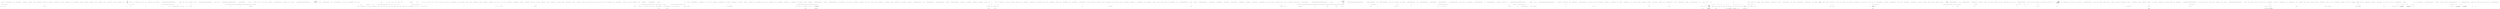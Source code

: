 digraph  {
n30 [label="Nancy.ViewEngines.SuperSimpleViewEngine.NancyViewEngineHost", span=""];
n0 [cluster="Nancy.ViewEngines.SuperSimpleViewEngine.NancyViewEngineHost.NancyViewEngineHost(Nancy.ViewEngines.IRenderContext)", label="Entry Nancy.ViewEngines.SuperSimpleViewEngine.NancyViewEngineHost.NancyViewEngineHost(Nancy.ViewEngines.IRenderContext)", span="14-14"];
n1 [cluster="Nancy.ViewEngines.SuperSimpleViewEngine.NancyViewEngineHost.NancyViewEngineHost(Nancy.ViewEngines.IRenderContext)", label="this.renderContext = renderContext", span="16-16"];
n2 [cluster="Nancy.ViewEngines.SuperSimpleViewEngine.NancyViewEngineHost.NancyViewEngineHost(Nancy.ViewEngines.IRenderContext)", label="Exit Nancy.ViewEngines.SuperSimpleViewEngine.NancyViewEngineHost.NancyViewEngineHost(Nancy.ViewEngines.IRenderContext)", span="14-14"];
n3 [cluster="Nancy.ViewEngines.SuperSimpleViewEngine.NancyViewEngineHost.HtmlEncode(string)", label="Entry Nancy.ViewEngines.SuperSimpleViewEngine.NancyViewEngineHost.HtmlEncode(string)", span="24-24"];
n4 [cluster="Nancy.ViewEngines.SuperSimpleViewEngine.NancyViewEngineHost.HtmlEncode(string)", label="return this.renderContext.HtmlEncode(input);", span="26-26"];
n5 [cluster="Nancy.ViewEngines.SuperSimpleViewEngine.NancyViewEngineHost.HtmlEncode(string)", label="Exit Nancy.ViewEngines.SuperSimpleViewEngine.NancyViewEngineHost.HtmlEncode(string)", span="24-24"];
n6 [cluster="Nancy.ViewEngines.IRenderContext.HtmlEncode(string)", label="Entry Nancy.ViewEngines.IRenderContext.HtmlEncode(string)", span="34-34"];
n7 [cluster="Nancy.ViewEngines.SuperSimpleViewEngine.NancyViewEngineHost.GetTemplate(string, object)", label="Entry Nancy.ViewEngines.SuperSimpleViewEngine.NancyViewEngineHost.GetTemplate(string, object)", span="35-35"];
n8 [cluster="Nancy.ViewEngines.SuperSimpleViewEngine.NancyViewEngineHost.GetTemplate(string, object)", label="var viewLocationResult = this.renderContext.LocateView(templateName, model)", span="37-37"];
n9 [cluster="Nancy.ViewEngines.SuperSimpleViewEngine.NancyViewEngineHost.GetTemplate(string, object)", label="viewLocationResult == null", span="39-39"];
n13 [cluster="Nancy.ViewEngines.IRenderContext.LocateView(string, dynamic)", label="Entry Nancy.ViewEngines.IRenderContext.LocateView(string, dynamic)", span="42-42"];
n11 [cluster="Nancy.ViewEngines.SuperSimpleViewEngine.NancyViewEngineHost.GetTemplate(string, object)", label="return viewLocationResult.Contents.Invoke().ReadToEnd();", span="44-44"];
n10 [cluster="Nancy.ViewEngines.SuperSimpleViewEngine.NancyViewEngineHost.GetTemplate(string, object)", label="return ''[ERR!]'';", span="41-41"];
n12 [cluster="Nancy.ViewEngines.SuperSimpleViewEngine.NancyViewEngineHost.GetTemplate(string, object)", label="Exit Nancy.ViewEngines.SuperSimpleViewEngine.NancyViewEngineHost.GetTemplate(string, object)", span="35-35"];
n14 [cluster="System.Func<TResult>.Invoke()", label="Entry System.Func<TResult>.Invoke()", span="0-0"];
n15 [cluster="System.IO.TextReader.ReadToEnd()", label="Entry System.IO.TextReader.ReadToEnd()", span="0-0"];
n16 [cluster="Nancy.ViewEngines.SuperSimpleViewEngine.NancyViewEngineHost.GetUriString(string, params string[])", label="Entry Nancy.ViewEngines.SuperSimpleViewEngine.NancyViewEngineHost.GetUriString(string, params string[])", span="53-53"];
n17 [cluster="Nancy.ViewEngines.SuperSimpleViewEngine.NancyViewEngineHost.GetUriString(string, params string[])", label="throw new NotImplementedException();", span="55-55"];
n18 [cluster="Nancy.ViewEngines.SuperSimpleViewEngine.NancyViewEngineHost.GetUriString(string, params string[])", label="Exit Nancy.ViewEngines.SuperSimpleViewEngine.NancyViewEngineHost.GetUriString(string, params string[])", span="53-53"];
n19 [cluster="System.NotImplementedException.NotImplementedException()", label="Entry System.NotImplementedException.NotImplementedException()", span="0-0"];
n20 [cluster="Nancy.ViewEngines.SuperSimpleViewEngine.NancyViewEngineHost.ExpandPath(string)", label="Entry Nancy.ViewEngines.SuperSimpleViewEngine.NancyViewEngineHost.ExpandPath(string)", span="63-63"];
n21 [cluster="Nancy.ViewEngines.SuperSimpleViewEngine.NancyViewEngineHost.ExpandPath(string)", label="return this.renderContext.ParsePath(path);", span="65-65"];
n22 [cluster="Nancy.ViewEngines.SuperSimpleViewEngine.NancyViewEngineHost.ExpandPath(string)", label="Exit Nancy.ViewEngines.SuperSimpleViewEngine.NancyViewEngineHost.ExpandPath(string)", span="63-63"];
n23 [cluster="Nancy.ViewEngines.IRenderContext.ParsePath(string)", label="Entry Nancy.ViewEngines.IRenderContext.ParsePath(string)", span="27-27"];
n24 [cluster="Nancy.ViewEngines.SuperSimpleViewEngine.NancyViewEngineHost.AntiForgeryToken()", label="Entry Nancy.ViewEngines.SuperSimpleViewEngine.NancyViewEngineHost.AntiForgeryToken()", span="72-72"];
n25 [cluster="Nancy.ViewEngines.SuperSimpleViewEngine.NancyViewEngineHost.AntiForgeryToken()", label="var tokenKeyValue = this.renderContext.GetCsrfToken()", span="74-74"];
n26 [cluster="Nancy.ViewEngines.SuperSimpleViewEngine.NancyViewEngineHost.AntiForgeryToken()", label="return string.Format(''<input type=\''hidden\'' name=\''{0}\'' value=\''{1}\'''', tokenKeyValue.Key, tokenKeyValue.Value);", span="76-76"];
n28 [cluster="Nancy.ViewEngines.IRenderContext.GetCsrfToken()", label="Entry Nancy.ViewEngines.IRenderContext.GetCsrfToken()", span="50-50"];
n27 [cluster="Nancy.ViewEngines.SuperSimpleViewEngine.NancyViewEngineHost.AntiForgeryToken()", label="Exit Nancy.ViewEngines.SuperSimpleViewEngine.NancyViewEngineHost.AntiForgeryToken()", span="72-72"];
n29 [cluster="string.Format(string, object, object)", label="Entry string.Format(string, object, object)", span="0-0"];
d73 [cluster="Nancy.AfterPipeline.Wrap(System.Action<Nancy.NancyContext>)", color=green, community=0, label="return (ctx, ct) =>\r\n            {\r\n                try\r\n                {\r\n                    syncDelegate.Invoke(ctx);\r\n\r\n                    return completeTask;\r\n                }\r\n                catch (Exception e)\r\n                {\r\n                    var tcs = new TaskCompletionSource<object>();\r\n\r\n                    tcs.SetException(e);\r\n\r\n                    return tcs.Task;\r\n                }\r\n            };", prediction=0, span="144-160"];
d72 [cluster="Nancy.AfterPipeline.Wrap(System.Action<Nancy.NancyContext>)", label="Entry Nancy.AfterPipeline.Wrap(System.Action<Nancy.NancyContext>)", span="142-142"];
d74 [cluster="Nancy.AfterPipeline.Wrap(System.Action<Nancy.NancyContext>)", label="Exit Nancy.AfterPipeline.Wrap(System.Action<Nancy.NancyContext>)", span="142-142"];
d76 [cluster="lambda expression", label="syncDelegate.Invoke(ctx)", span="148-148"];
d80 [cluster="lambda expression", label="tcs.SetException(e)", span="156-156"];
d89 [label="System.Action<Nancy.NancyContext>", span=""];
d75 [cluster="lambda expression", label="Entry lambda expression", span="144-160"];
d77 [cluster="lambda expression", label="return completeTask;", span="150-150"];
d83 [cluster="System.Action<T>.Invoke(T)", label="Entry System.Action<T>.Invoke(T)", span="0-0"];
d79 [cluster="lambda expression", label="var tcs = new TaskCompletionSource<object>()", span="154-154"];
d81 [cluster="lambda expression", label="return tcs.Task;", span="158-158"];
d61 [cluster="System.Threading.Tasks.TaskCompletionSource<TResult>.SetException(System.Exception)", label="Entry System.Threading.Tasks.TaskCompletionSource<TResult>.SetException(System.Exception)", span="0-0"];
d82 [cluster="lambda expression", label="Exit lambda expression", span="144-160"];
d78 [cluster="lambda expression", label=Exception, span="152-152"];
d5 [cluster="System.Threading.Tasks.TaskCompletionSource<TResult>.TaskCompletionSource()", label="Entry System.Threading.Tasks.TaskCompletionSource<TResult>.TaskCompletionSource()", span="0-0"];
d55 [cluster="Nancy.AfterPipeline.ExecuteTasksInternal(Nancy.NancyContext, System.Threading.CancellationToken, System.Collections.Generic.IEnumerator<System.Func<Nancy.NancyContext, System.Threading.CancellationToken, System.Threading.Tasks.Task>>, System.Threading.Tasks.TaskCompletionSource<object>)", label="tcs.SetException(current.Exception)", span="103-103"];
d1 [cluster="Nancy.AfterPipeline.AfterPipeline()", label="var tcs = new TaskCompletionSource<object>()", span="13-13"];
d37 [cluster="Nancy.AfterPipeline.Invoke(Nancy.NancyContext, System.Threading.CancellationToken)", label="var tcs = new TaskCompletionSource<object>()", span="63-63"];
d46 [cluster="Nancy.AfterPipeline.ExecuteTasksInternal(Nancy.NancyContext, System.Threading.CancellationToken, System.Collections.Generic.IEnumerator<System.Func<Nancy.NancyContext, System.Threading.CancellationToken, System.Threading.Tasks.Task>>, System.Threading.Tasks.TaskCompletionSource<object>)", label="Entry Nancy.AfterPipeline.ExecuteTasksInternal(Nancy.NancyContext, System.Threading.CancellationToken, System.Collections.Generic.IEnumerator<System.Func<Nancy.NancyContext, System.Threading.CancellationToken, System.Threading.Tasks.Task>>, System.Threading.Tasks.TaskCompletionSource<object>)", span="79-79"];
d48 [cluster="Nancy.AfterPipeline.ExecuteTasksInternal(Nancy.NancyContext, System.Threading.CancellationToken, System.Collections.Generic.IEnumerator<System.Func<Nancy.NancyContext, System.Threading.CancellationToken, System.Threading.Tasks.Task>>, System.Threading.Tasks.TaskCompletionSource<object>)", label="var current = enumerator.Current.Invoke(context, cancellationToken)", span="83-83"];
d54 [cluster="Nancy.AfterPipeline.ExecuteTasksInternal(Nancy.NancyContext, System.Threading.CancellationToken, System.Collections.Generic.IEnumerator<System.Func<Nancy.NancyContext, System.Threading.CancellationToken, System.Threading.Tasks.Task>>, System.Threading.Tasks.TaskCompletionSource<object>)", label="current.IsFaulted", span="101-101"];
d58 [cluster="Nancy.AfterPipeline.ExecuteTasksInternal(Nancy.NancyContext, System.Threading.CancellationToken, System.Collections.Generic.IEnumerator<System.Func<Nancy.NancyContext, System.Threading.CancellationToken, System.Threading.Tasks.Task>>, System.Threading.Tasks.TaskCompletionSource<object>)", label="Exit Nancy.AfterPipeline.ExecuteTasksInternal(Nancy.NancyContext, System.Threading.CancellationToken, System.Collections.Generic.IEnumerator<System.Func<Nancy.NancyContext, System.Threading.CancellationToken, System.Threading.Tasks.Task>>, System.Threading.Tasks.TaskCompletionSource<object>)", span="79-79"];
d0 [cluster="Nancy.AfterPipeline.AfterPipeline()", label="Entry Nancy.AfterPipeline.AfterPipeline()", span="11-11"];
d2 [cluster="Nancy.AfterPipeline.AfterPipeline()", label="tcs.SetResult(new object())", span="14-14"];
d3 [cluster="Nancy.AfterPipeline.AfterPipeline()", label="completeTask = tcs.Task", span="15-15"];
d36 [cluster="Nancy.AfterPipeline.Invoke(Nancy.NancyContext, System.Threading.CancellationToken)", label="Entry Nancy.AfterPipeline.Invoke(Nancy.NancyContext, System.Threading.CancellationToken)", span="61-61"];
d38 [cluster="Nancy.AfterPipeline.Invoke(Nancy.NancyContext, System.Threading.CancellationToken)", label="var enumerator = this.PipelineDelegates.GetEnumerator()", span="65-65"];
d40 [cluster="Nancy.AfterPipeline.Invoke(Nancy.NancyContext, System.Threading.CancellationToken)", label="ExecuteTasksInternal(context, cancellationToken, enumerator, tcs)", span="69-69"];
d41 [cluster="Nancy.AfterPipeline.Invoke(Nancy.NancyContext, System.Threading.CancellationToken)", label="tcs.SetResult(null)", span="73-73"];
d42 [cluster="Nancy.AfterPipeline.Invoke(Nancy.NancyContext, System.Threading.CancellationToken)", label="return tcs.Task;", span="76-76"];
d62 [cluster="Nancy.AfterPipeline.ExecuteTasksContinuation(Nancy.NancyContext, System.Threading.CancellationToken, System.Collections.Generic.IEnumerator<System.Func<Nancy.NancyContext, System.Threading.CancellationToken, System.Threading.Tasks.Task>>, System.Threading.Tasks.TaskCompletionSource<object>)", label="Entry Nancy.AfterPipeline.ExecuteTasksContinuation(Nancy.NancyContext, System.Threading.CancellationToken, System.Collections.Generic.IEnumerator<System.Func<Nancy.NancyContext, System.Threading.CancellationToken, System.Threading.Tasks.Task>>, System.Threading.Tasks.TaskCompletionSource<object>)", span="118-118"];
d69 [cluster="lambda expression", label="ExecuteTasksInternal(context, cancellationToken, enumerator, tcs)", span="128-128"];
d47 [cluster="Nancy.AfterPipeline.ExecuteTasksInternal(Nancy.NancyContext, System.Threading.CancellationToken, System.Collections.Generic.IEnumerator<System.Func<Nancy.NancyContext, System.Threading.CancellationToken, System.Threading.Tasks.Task>>, System.Threading.Tasks.TaskCompletionSource<object>)", label=true, span="81-81"];
d53 [cluster="Nancy.AfterPipeline.ExecuteTasksInternal(Nancy.NancyContext, System.Threading.CancellationToken, System.Collections.Generic.IEnumerator<System.Func<Nancy.NancyContext, System.Threading.CancellationToken, System.Threading.Tasks.Task>>, System.Threading.Tasks.TaskCompletionSource<object>)", label="enumerator.MoveNext()", span="96-96"];
d56 [cluster="Nancy.AfterPipeline.ExecuteTasksInternal(Nancy.NancyContext, System.Threading.CancellationToken, System.Collections.Generic.IEnumerator<System.Func<Nancy.NancyContext, System.Threading.CancellationToken, System.Threading.Tasks.Task>>, System.Threading.Tasks.TaskCompletionSource<object>)", label="tcs.SetResult(null)", span="107-107"];
d57 [cluster="Nancy.AfterPipeline.ExecuteTasksInternal(Nancy.NancyContext, System.Threading.CancellationToken, System.Collections.Generic.IEnumerator<System.Func<Nancy.NancyContext, System.Threading.CancellationToken, System.Threading.Tasks.Task>>, System.Threading.Tasks.TaskCompletionSource<object>)", label="current.ContinueWith(ExecuteTasksContinuation(context, cancellationToken, enumerator, tcs), TaskContinuationOptions.ExecuteSynchronously)", span="113-113"];
d49 [cluster="Nancy.AfterPipeline.ExecuteTasksInternal(Nancy.NancyContext, System.Threading.CancellationToken, System.Collections.Generic.IEnumerator<System.Func<Nancy.NancyContext, System.Threading.CancellationToken, System.Threading.Tasks.Task>>, System.Threading.Tasks.TaskCompletionSource<object>)", label="current.Status == TaskStatus.Created", span="85-85"];
d59 [cluster="System.Func<T1, T2, TResult>.Invoke(T1, T2)", label="Entry System.Func<T1, T2, TResult>.Invoke(T1, T2)", span="0-0"];
d50 [cluster="Nancy.AfterPipeline.ExecuteTasksInternal(Nancy.NancyContext, System.Threading.CancellationToken, System.Collections.Generic.IEnumerator<System.Func<Nancy.NancyContext, System.Threading.CancellationToken, System.Threading.Tasks.Task>>, System.Threading.Tasks.TaskCompletionSource<object>)", label="current.Start()", span="87-87"];
d51 [cluster="Nancy.AfterPipeline.ExecuteTasksInternal(Nancy.NancyContext, System.Threading.CancellationToken, System.Collections.Generic.IEnumerator<System.Func<Nancy.NancyContext, System.Threading.CancellationToken, System.Threading.Tasks.Task>>, System.Threading.Tasks.TaskCompletionSource<object>)", label="current.IsCompleted || current.IsFaulted", span="90-90"];
d52 [cluster="Nancy.AfterPipeline.ExecuteTasksInternal(Nancy.NancyContext, System.Threading.CancellationToken, System.Collections.Generic.IEnumerator<System.Func<Nancy.NancyContext, System.Threading.CancellationToken, System.Threading.Tasks.Task>>, System.Threading.Tasks.TaskCompletionSource<object>)", label="var exception = current.Exception", span="94-94"];
d4 [cluster="Nancy.AfterPipeline.AfterPipeline()", label="Exit Nancy.AfterPipeline.AfterPipeline()", span="11-11"];
d6 [cluster="object.Object()", label="Entry object.Object()", span="0-0"];
d7 [cluster="System.Threading.Tasks.TaskCompletionSource<TResult>.SetResult(TResult)", label="Entry System.Threading.Tasks.TaskCompletionSource<TResult>.SetResult(TResult)", span="0-0"];
d12 [cluster="Nancy.AfterPipeline.implicit operator System.Func<Nancy.NancyContext, System.Threading.CancellationToken, System.Threading.Tasks.Task>(Nancy.AfterPipeline)", label="Entry Nancy.AfterPipeline.implicit operator System.Func<Nancy.NancyContext, System.Threading.CancellationToken, System.Threading.Tasks.Task>(Nancy.AfterPipeline)", span="27-27"];
d43 [cluster="Nancy.AfterPipeline.Invoke(Nancy.NancyContext, System.Threading.CancellationToken)", label="Exit Nancy.AfterPipeline.Invoke(Nancy.NancyContext, System.Threading.CancellationToken)", span="61-61"];
d84 [label="Nancy.AfterPipeline", span=""];
d39 [cluster="Nancy.AfterPipeline.Invoke(Nancy.NancyContext, System.Threading.CancellationToken)", label="enumerator.MoveNext()", span="67-67"];
d44 [cluster="System.Collections.Generic.IEnumerable<T>.GetEnumerator()", label="Entry System.Collections.Generic.IEnumerable<T>.GetEnumerator()", span="0-0"];
d65 [cluster="Nancy.AfterPipeline.ExecuteTasksContinuation(Nancy.NancyContext, System.Threading.CancellationToken, System.Collections.Generic.IEnumerator<System.Func<Nancy.NancyContext, System.Threading.CancellationToken, System.Threading.Tasks.Task>>, System.Threading.Tasks.TaskCompletionSource<object>)", label="Exit Nancy.AfterPipeline.ExecuteTasksContinuation(Nancy.NancyContext, System.Threading.CancellationToken, System.Collections.Generic.IEnumerator<System.Func<Nancy.NancyContext, System.Threading.CancellationToken, System.Threading.Tasks.Task>>, System.Threading.Tasks.TaskCompletionSource<object>)", span="118-118"];
d64 [cluster="Nancy.AfterPipeline.ExecuteTasksContinuation(Nancy.NancyContext, System.Threading.CancellationToken, System.Collections.Generic.IEnumerator<System.Func<Nancy.NancyContext, System.Threading.CancellationToken, System.Threading.Tasks.Task>>, System.Threading.Tasks.TaskCompletionSource<object>)", label="return current =>\r\n            {\r\n                // Observe the exception, even though we ignore it, otherwise\r\n                // we will blow up later\r\n                var exception = current.Exception;\r\n\r\n                if (enumerator.MoveNext())\r\n                {\r\n                    ExecuteTasksInternal(context, cancellationToken, enumerator, tcs);\r\n                }\r\n                else\r\n                {\r\n                    tcs.SetResult(null);\r\n                }\r\n            };", span="120-134"];
d68 [cluster="lambda expression", label="enumerator.MoveNext()", span="126-126"];
d70 [cluster="lambda expression", label="tcs.SetResult(null)", span="132-132"];
d85 [label="System.Collections.Generic.IEnumerator<System.Func<Nancy.NancyContext, System.Threading.CancellationToken, System.Threading.Tasks.Task>>", span=""];
d86 [label="Nancy.NancyContext", span=""];
d87 [label="System.Threading.CancellationToken", span=""];
d88 [label="System.Threading.Tasks.TaskCompletionSource<object>", span=""];
d71 [cluster="lambda expression", label="Exit lambda expression", span="120-134"];
d45 [cluster="System.Collections.IEnumerator.MoveNext()", label="Entry System.Collections.IEnumerator.MoveNext()", span="0-0"];
d63 [cluster="System.Threading.Tasks.Task.ContinueWith(System.Action<System.Threading.Tasks.Task>, System.Threading.Tasks.TaskContinuationOptions)", label="Entry System.Threading.Tasks.Task.ContinueWith(System.Action<System.Threading.Tasks.Task>, System.Threading.Tasks.TaskContinuationOptions)", span="0-0"];
d60 [cluster="System.Threading.Tasks.Task.Start()", label="Entry System.Threading.Tasks.Task.Start()", span="0-0"];
d14 [cluster="Nancy.AfterPipeline.implicit operator System.Func<Nancy.NancyContext, System.Threading.CancellationToken, System.Threading.Tasks.Task>(Nancy.AfterPipeline)", label="Exit Nancy.AfterPipeline.implicit operator System.Func<Nancy.NancyContext, System.Threading.CancellationToken, System.Threading.Tasks.Task>(Nancy.AfterPipeline)", span="27-27"];
d13 [cluster="Nancy.AfterPipeline.implicit operator System.Func<Nancy.NancyContext, System.Threading.CancellationToken, System.Threading.Tasks.Task>(Nancy.AfterPipeline)", label="return pipeline.Invoke;", span="29-29"];
d67 [cluster="lambda expression", label="var exception = current.Exception", span="124-124"];
d66 [cluster="lambda expression", label="Entry lambda expression", span="120-134"];
m0_89 [cluster="Nancy.Tests.Unit.AfterPipelineFixture.Pipeline_containing_another_pipeline_will_invoke_items_in_both_pipelines()", file="AfterPipelineFixture.cs", label="Entry Nancy.Tests.Unit.AfterPipelineFixture.Pipeline_containing_another_pipeline_will_invoke_items_in_both_pipelines()", span="90-90"];
m0_98 [cluster="Nancy.Tests.Unit.AfterPipelineFixture.Pipeline_containing_another_pipeline_will_invoke_items_in_both_pipelines()", file="AfterPipelineFixture.cs", label="pipeline += item1", span="100-100"];
m0_99 [cluster="Nancy.Tests.Unit.AfterPipelineFixture.Pipeline_containing_another_pipeline_will_invoke_items_in_both_pipelines()", file="AfterPipelineFixture.cs", label="pipeline += item2", span="101-101"];
m0_103 [cluster="Nancy.Tests.Unit.AfterPipelineFixture.Pipeline_containing_another_pipeline_will_invoke_items_in_both_pipelines()", file="AfterPipelineFixture.cs", label="pipeline.AddItemToEndOfPipeline(subPipeline)", span="106-106"];
m0_104 [cluster="Nancy.Tests.Unit.AfterPipelineFixture.Pipeline_containing_another_pipeline_will_invoke_items_in_both_pipelines()", file="AfterPipelineFixture.cs", label="pipeline.Invoke(CreateContext(), new CancellationToken())", span="107-107"];
m0_100 [cluster="Nancy.Tests.Unit.AfterPipelineFixture.Pipeline_containing_another_pipeline_will_invoke_items_in_both_pipelines()", file="AfterPipelineFixture.cs", label="var subPipeline = new AfterPipeline()", span="102-102"];
m0_105 [cluster="Nancy.Tests.Unit.AfterPipelineFixture.Pipeline_containing_another_pipeline_will_invoke_items_in_both_pipelines()", file="AfterPipelineFixture.cs", label="Assert.True(item1Called)", span="109-109"];
m0_106 [cluster="Nancy.Tests.Unit.AfterPipelineFixture.Pipeline_containing_another_pipeline_will_invoke_items_in_both_pipelines()", file="AfterPipelineFixture.cs", label="Assert.True(item2Called)", span="110-110"];
m0_107 [cluster="Nancy.Tests.Unit.AfterPipelineFixture.Pipeline_containing_another_pipeline_will_invoke_items_in_both_pipelines()", file="AfterPipelineFixture.cs", label="Assert.True(item3Called)", span="111-111"];
m0_108 [cluster="Nancy.Tests.Unit.AfterPipelineFixture.Pipeline_containing_another_pipeline_will_invoke_items_in_both_pipelines()", file="AfterPipelineFixture.cs", label="Assert.True(item4Called)", span="112-112"];
m0_91 [cluster="Nancy.Tests.Unit.AfterPipelineFixture.Pipeline_containing_another_pipeline_will_invoke_items_in_both_pipelines()", file="AfterPipelineFixture.cs", label="Action<NancyContext> item1 = (r) => { item1Called = true; }", span="93-93"];
m0_97 [cluster="Nancy.Tests.Unit.AfterPipelineFixture.Pipeline_containing_another_pipeline_will_invoke_items_in_both_pipelines()", file="AfterPipelineFixture.cs", label="Action<NancyContext> item4 = (r) => { item4Called = true; }", span="99-99"];
m0_93 [cluster="Nancy.Tests.Unit.AfterPipelineFixture.Pipeline_containing_another_pipeline_will_invoke_items_in_both_pipelines()", file="AfterPipelineFixture.cs", label="Action<NancyContext> item2 = (r) => { item2Called = true; }", span="95-95"];
m0_102 [cluster="Nancy.Tests.Unit.AfterPipelineFixture.Pipeline_containing_another_pipeline_will_invoke_items_in_both_pipelines()", file="AfterPipelineFixture.cs", label="subPipeline += item4", span="104-104"];
m0_90 [cluster="Nancy.Tests.Unit.AfterPipelineFixture.Pipeline_containing_another_pipeline_will_invoke_items_in_both_pipelines()", file="AfterPipelineFixture.cs", label="var item1Called = false", span="92-92"];
m0_92 [cluster="Nancy.Tests.Unit.AfterPipelineFixture.Pipeline_containing_another_pipeline_will_invoke_items_in_both_pipelines()", file="AfterPipelineFixture.cs", label="var item2Called = false", span="94-94"];
m0_96 [cluster="Nancy.Tests.Unit.AfterPipelineFixture.Pipeline_containing_another_pipeline_will_invoke_items_in_both_pipelines()", file="AfterPipelineFixture.cs", label="var item4Called = false", span="98-98"];
m0_101 [cluster="Nancy.Tests.Unit.AfterPipelineFixture.Pipeline_containing_another_pipeline_will_invoke_items_in_both_pipelines()", file="AfterPipelineFixture.cs", label="subPipeline += item3", span="103-103"];
m0_95 [cluster="Nancy.Tests.Unit.AfterPipelineFixture.Pipeline_containing_another_pipeline_will_invoke_items_in_both_pipelines()", file="AfterPipelineFixture.cs", label="Action<NancyContext> item3 = (r) => { item3Called = true; }", span="97-97"];
m0_94 [cluster="Nancy.Tests.Unit.AfterPipelineFixture.Pipeline_containing_another_pipeline_will_invoke_items_in_both_pipelines()", file="AfterPipelineFixture.cs", label="var item3Called = false", span="96-96"];
m0_109 [cluster="Nancy.Tests.Unit.AfterPipelineFixture.Pipeline_containing_another_pipeline_will_invoke_items_in_both_pipelines()", file="AfterPipelineFixture.cs", label="Exit Nancy.Tests.Unit.AfterPipelineFixture.Pipeline_containing_another_pipeline_will_invoke_items_in_both_pipelines()", span="90-90"];
m0_12 [cluster="Nancy.ViewEngines.SuperSimpleViewEngine.NancyViewEngineHost.GetTemplate(string, object)", file="AfterPipelineFixture.cs", label="Exit Nancy.ViewEngines.SuperSimpleViewEngine.NancyViewEngineHost.GetTemplate(string, object)", span="35-35"];
m0_14 [cluster="System.Func<TResult>.Invoke()", file="AfterPipelineFixture.cs", label="Entry System.Func<TResult>.Invoke()", span="0-0"];
m0_13 [cluster="Nancy.ViewEngines.IRenderContext.LocateView(string, dynamic)", file="AfterPipelineFixture.cs", label="Entry Nancy.ViewEngines.IRenderContext.LocateView(string, dynamic)", span="42-42"];
m0_15 [cluster="System.IO.TextReader.ReadToEnd()", file="AfterPipelineFixture.cs", label="Entry System.IO.TextReader.ReadToEnd()", span="0-0"];
m0_20 [cluster="Nancy.ViewEngines.SuperSimpleViewEngine.NancyViewEngineHost.ExpandPath(string)", file="AfterPipelineFixture.cs", label="Entry Nancy.ViewEngines.SuperSimpleViewEngine.NancyViewEngineHost.ExpandPath(string)", span="63-63"];
m0_5 [cluster="Nancy.ViewEngines.SuperSimpleViewEngine.NancyViewEngineHost.HtmlEncode(string)", file="AfterPipelineFixture.cs", label="Exit Nancy.ViewEngines.SuperSimpleViewEngine.NancyViewEngineHost.HtmlEncode(string)", span="24-24"];
m0_6 [cluster="Nancy.ViewEngines.IRenderContext.HtmlEncode(string)", file="AfterPipelineFixture.cs", label="Entry Nancy.ViewEngines.IRenderContext.HtmlEncode(string)", span="34-34"];
m0_23 [cluster="Nancy.ViewEngines.IRenderContext.ParsePath(string)", file="AfterPipelineFixture.cs", label="Entry Nancy.ViewEngines.IRenderContext.ParsePath(string)", span="27-27"];
m0_18 [cluster="Nancy.ViewEngines.SuperSimpleViewEngine.NancyViewEngineHost.GetUriString(string, params string[])", file="AfterPipelineFixture.cs", label="Exit Nancy.ViewEngines.SuperSimpleViewEngine.NancyViewEngineHost.GetUriString(string, params string[])", span="53-53"];
m0_111 [cluster="System.Threading.CancellationToken.CancellationToken()", file="AfterPipelineFixture.cs", label="Entry System.Threading.CancellationToken.CancellationToken()", span="0-0"];
m0_7 [cluster="Nancy.ViewEngines.SuperSimpleViewEngine.NancyViewEngineHost.GetTemplate(string, object)", file="AfterPipelineFixture.cs", label="Entry Nancy.ViewEngines.SuperSimpleViewEngine.NancyViewEngineHost.GetTemplate(string, object)", span="35-35"];
m0_49 [cluster="Nancy.Tests.Unit.AfterPipelineFixture.When_cast_to_func_and_invoked_members_are_invoked()", file="AfterPipelineFixture.cs", label="Entry Nancy.Tests.Unit.AfterPipelineFixture.When_cast_to_func_and_invoked_members_are_invoked()", span="55-55"];
m0_55 [cluster="Nancy.Tests.Unit.AfterPipelineFixture.When_cast_to_func_and_invoked_members_are_invoked()", color=green, community=0, file="AfterPipelineFixture.cs", label="Action<NancyContext> item3 = (r) => { item3Called = true; }", prediction=1, span="62-62"];
m0_54 [cluster="Nancy.Tests.Unit.AfterPipelineFixture.When_cast_to_func_and_invoked_members_are_invoked()", file="AfterPipelineFixture.cs", label="var item3Called = false", span="61-61"];
m0_56 [cluster="Nancy.Tests.Unit.AfterPipelineFixture.When_cast_to_func_and_invoked_members_are_invoked()", file="AfterPipelineFixture.cs", label="pipeline.AddItemToEndOfPipeline(item1)", span="63-63"];
m0_58 [cluster="Nancy.Tests.Unit.AfterPipelineFixture.When_cast_to_func_and_invoked_members_are_invoked()", file="AfterPipelineFixture.cs", label="pipeline.AddItemToEndOfPipeline(item3)", span="65-65"];
m0_62 [cluster="Nancy.Tests.Unit.AfterPipelineFixture.When_cast_to_func_and_invoked_members_are_invoked()", color=green, community=0, file="AfterPipelineFixture.cs", label="Assert.True(item1Called)", prediction=2, span="72-72"];
m0_61 [cluster="Nancy.Tests.Unit.AfterPipelineFixture.When_cast_to_func_and_invoked_members_are_invoked()", file="AfterPipelineFixture.cs", label="action.Invoke(CreateContext())", span="70-70"];
m0_63 [cluster="Nancy.Tests.Unit.AfterPipelineFixture.When_cast_to_func_and_invoked_members_are_invoked()", color=green, community=0, file="AfterPipelineFixture.cs", label="Assert.True(item2Called)", prediction=3, span="73-73"];
m0_64 [cluster="Nancy.Tests.Unit.AfterPipelineFixture.When_cast_to_func_and_invoked_members_are_invoked()", file="AfterPipelineFixture.cs", label="Assert.True(item3Called)", span="74-74"];
m0_57 [cluster="Nancy.Tests.Unit.AfterPipelineFixture.When_cast_to_func_and_invoked_members_are_invoked()", file="AfterPipelineFixture.cs", label="pipeline.AddItemToEndOfPipeline(item2)", span="64-64"];
m0_60 [cluster="Nancy.Tests.Unit.AfterPipelineFixture.When_cast_to_func_and_invoked_members_are_invoked()", file="AfterPipelineFixture.cs", label="pipeline += action", span="68-68"];
m0_50 [cluster="Nancy.Tests.Unit.AfterPipelineFixture.When_cast_to_func_and_invoked_members_are_invoked()", file="AfterPipelineFixture.cs", label="var item1Called = false", span="57-57"];
m0_53 [cluster="Nancy.Tests.Unit.AfterPipelineFixture.When_cast_to_func_and_invoked_members_are_invoked()", file="AfterPipelineFixture.cs", label="Action<NancyContext> item2 = (r) => { item2Called = true; }", span="60-60"];
m0_51 [cluster="Nancy.Tests.Unit.AfterPipelineFixture.When_cast_to_func_and_invoked_members_are_invoked()", file="AfterPipelineFixture.cs", label="Action<NancyContext> item1 = (r) => { item1Called = true; }", span="58-58"];
m0_59 [cluster="Nancy.Tests.Unit.AfterPipelineFixture.When_cast_to_func_and_invoked_members_are_invoked()", file="AfterPipelineFixture.cs", label="Action<NancyContext> action = context => { }", span="67-67"];
m0_52 [cluster="Nancy.Tests.Unit.AfterPipelineFixture.When_cast_to_func_and_invoked_members_are_invoked()", file="AfterPipelineFixture.cs", label="var item2Called = false", span="59-59"];
m0_65 [cluster="Nancy.Tests.Unit.AfterPipelineFixture.When_cast_to_func_and_invoked_members_are_invoked()", file="AfterPipelineFixture.cs", label="Exit Nancy.Tests.Unit.AfterPipelineFixture.When_cast_to_func_and_invoked_members_are_invoked()", span="55-55"];
m0_28 [cluster="Nancy.Tests.Unit.AfterPipelineFixture.PlusEquals_with_another_pipeline_adds_those_pipeline_items_to_end_of_pipeline()", file="AfterPipelineFixture.cs", label="pipeline.AddItemToEndOfPipeline(item1)", span="39-39"];
m0_110 [cluster="Nancy.AsyncNamedPipelineBase<TAsyncDelegate, TSyncDelegate>.AddItemToEndOfPipeline(TAsyncDelegate)", file="AfterPipelineFixture.cs", label="Entry Nancy.AsyncNamedPipelineBase<TAsyncDelegate, TSyncDelegate>.AddItemToEndOfPipeline(TAsyncDelegate)", span="87-87"];
m0_24 [cluster="Nancy.ViewEngines.SuperSimpleViewEngine.NancyViewEngineHost.AntiForgeryToken()", file="AfterPipelineFixture.cs", label="Entry Nancy.ViewEngines.SuperSimpleViewEngine.NancyViewEngineHost.AntiForgeryToken()", span="72-72"];
m0_25 [cluster="Nancy.Tests.Unit.AfterPipelineFixture.PlusEquals_with_another_pipeline_adds_those_pipeline_items_to_end_of_pipeline()", file="AfterPipelineFixture.cs", label="Entry Nancy.Tests.Unit.AfterPipelineFixture.PlusEquals_with_another_pipeline_adds_those_pipeline_items_to_end_of_pipeline()", span="35-35"];
m0_26 [cluster="Nancy.Tests.Unit.AfterPipelineFixture.PlusEquals_with_another_pipeline_adds_those_pipeline_items_to_end_of_pipeline()", color=green, community=0, file="AfterPipelineFixture.cs", label="Action<NancyContext> item1 = (r) => { }", prediction=4, span="37-37"];
m0_27 [cluster="Nancy.Tests.Unit.AfterPipelineFixture.PlusEquals_with_another_pipeline_adds_those_pipeline_items_to_end_of_pipeline()", file="AfterPipelineFixture.cs", label="Action<NancyContext> item2 = (r) => { }", span="38-38"];
m0_79 [cluster="Nancy.Tests.Unit.AfterPipelineFixture.When_cast_from_func_creates_a_pipeline_with_one_item()", file="AfterPipelineFixture.cs", label="Entry Nancy.Tests.Unit.AfterPipelineFixture.When_cast_from_func_creates_a_pipeline_with_one_item()", span="78-78"];
m0_81 [cluster="Nancy.Tests.Unit.AfterPipelineFixture.When_cast_from_func_creates_a_pipeline_with_one_item()", file="AfterPipelineFixture.cs", label="AfterPipeline castPipeline = new AfterPipeline()", span="82-82"];
m0_84 [cluster="Nancy.Tests.Unit.AfterPipelineFixture.When_cast_from_func_creates_a_pipeline_with_one_item()", file="AfterPipelineFixture.cs", label="Assert.Same(item1, castPipeline.PipelineDelegates.First())", span="86-86"];
m0_80 [cluster="Nancy.Tests.Unit.AfterPipelineFixture.When_cast_from_func_creates_a_pipeline_with_one_item()", file="AfterPipelineFixture.cs", label="Action<NancyContext> item1 = (r) => { }", span="80-80"];
m0_82 [cluster="Nancy.Tests.Unit.AfterPipelineFixture.When_cast_from_func_creates_a_pipeline_with_one_item()", file="AfterPipelineFixture.cs", label="castPipeline += item1", span="83-83"];
m0_83 [cluster="Nancy.Tests.Unit.AfterPipelineFixture.When_cast_from_func_creates_a_pipeline_with_one_item()", file="AfterPipelineFixture.cs", label="Assert.Equal(1, castPipeline.PipelineDelegates.Count())", span="85-85"];
m0_85 [cluster="Nancy.Tests.Unit.AfterPipelineFixture.When_cast_from_func_creates_a_pipeline_with_one_item()", file="AfterPipelineFixture.cs", label="Exit Nancy.Tests.Unit.AfterPipelineFixture.When_cast_from_func_creates_a_pipeline_with_one_item()", span="78-78"];
m0_19 [cluster="System.Collections.Generic.IEnumerable<TSource>.Last<TSource>()", file="AfterPipelineFixture.cs", label="Entry System.Collections.Generic.IEnumerable<TSource>.Last<TSource>()", span="0-0"];
m0_21 [cluster="Nancy.ViewEngines.SuperSimpleViewEngine.NancyViewEngineHost.ExpandPath(string)", file="AfterPipelineFixture.cs", label="return this.renderContext.ParsePath(path);", span="65-65"];
m0_22 [cluster="Nancy.ViewEngines.SuperSimpleViewEngine.NancyViewEngineHost.ExpandPath(string)", file="AfterPipelineFixture.cs", label="Exit Nancy.ViewEngines.SuperSimpleViewEngine.NancyViewEngineHost.ExpandPath(string)", span="63-63"];
m0_66 [cluster="System.Action<T>.Invoke(T)", file="AfterPipelineFixture.cs", label="Entry System.Action<T>.Invoke(T)", span="0-0"];
m0_0 [cluster="Nancy.Tests.Unit.AfterPipelineFixture.CreateContext()", file="AfterPipelineFixture.cs", label="Entry Nancy.Tests.Unit.AfterPipelineFixture.CreateContext()", span="11-11"];
m0_1 [cluster="Nancy.Tests.Unit.AfterPipelineFixture.CreateContext()", file="AfterPipelineFixture.cs", label="return new NancyContext();", span="13-13"];
m0_2 [cluster="Nancy.Tests.Unit.AfterPipelineFixture.CreateContext()", file="AfterPipelineFixture.cs", label="Exit Nancy.Tests.Unit.AfterPipelineFixture.CreateContext()", span="11-11"];
m0_16 [cluster="Nancy.AsyncNamedPipelineBase<TAsyncDelegate, TSyncDelegate>.AddItemToEndOfPipeline(TSyncDelegate)", file="AfterPipelineFixture.cs", label="Entry Nancy.AsyncNamedPipelineBase<TAsyncDelegate, TSyncDelegate>.AddItemToEndOfPipeline(TSyncDelegate)", span="96-96"];
m0_17 [cluster="System.Collections.Generic.IEnumerable<TSource>.Count<TSource>()", file="AfterPipelineFixture.cs", label="Entry System.Collections.Generic.IEnumerable<TSource>.Count<TSource>()", span="0-0"];
m0_3 [cluster="Nancy.ViewEngines.SuperSimpleViewEngine.NancyViewEngineHost.HtmlEncode(string)", file="AfterPipelineFixture.cs", label="Entry Nancy.ViewEngines.SuperSimpleViewEngine.NancyViewEngineHost.HtmlEncode(string)", span="24-24"];
m0_86 [cluster="System.Collections.Generic.IEnumerable<TSource>.First<TSource>()", file="AfterPipelineFixture.cs", label="Entry System.Collections.Generic.IEnumerable<TSource>.First<TSource>()", span="0-0"];
m0_122 [cluster="lambda expression", file="AfterPipelineFixture.cs", label="Entry lambda expression", span="99-99"];
m0_69 [cluster="lambda expression", file="AfterPipelineFixture.cs", label="item1Called = true", span="58-58"];
m0_72 [cluster="lambda expression", file="AfterPipelineFixture.cs", label="item2Called = true", span="60-60"];
m0_75 [cluster="lambda expression", color=green, community=0, file="AfterPipelineFixture.cs", label="item3Called = true", prediction=5, span="62-62"];
m0_74 [cluster="lambda expression", file="AfterPipelineFixture.cs", label="Entry lambda expression", span="62-62"];
m0_76 [cluster="lambda expression", file="AfterPipelineFixture.cs", label="Exit lambda expression", span="62-62"];
m0_68 [cluster="lambda expression", file="AfterPipelineFixture.cs", label="Entry lambda expression", span="58-58"];
m0_70 [cluster="lambda expression", file="AfterPipelineFixture.cs", label="Exit lambda expression", span="58-58"];
m0_71 [cluster="lambda expression", file="AfterPipelineFixture.cs", label="Entry lambda expression", span="60-60"];
m0_73 [cluster="lambda expression", file="AfterPipelineFixture.cs", label="Exit lambda expression", span="60-60"];
m0_114 [cluster="lambda expression", file="AfterPipelineFixture.cs", label="item1Called = true", span="93-93"];
m0_117 [cluster="lambda expression", file="AfterPipelineFixture.cs", label="item2Called = true", span="95-95"];
m0_120 [cluster="lambda expression", file="AfterPipelineFixture.cs", label="item3Called = true", span="97-97"];
m0_123 [cluster="lambda expression", file="AfterPipelineFixture.cs", label="item4Called = true", span="99-99"];
m0_113 [cluster="lambda expression", file="AfterPipelineFixture.cs", label="Entry lambda expression", span="93-93"];
m0_115 [cluster="lambda expression", file="AfterPipelineFixture.cs", label="Exit lambda expression", span="93-93"];
m0_116 [cluster="lambda expression", file="AfterPipelineFixture.cs", label="Entry lambda expression", span="95-95"];
m0_118 [cluster="lambda expression", file="AfterPipelineFixture.cs", label="Exit lambda expression", span="95-95"];
m0_119 [cluster="lambda expression", file="AfterPipelineFixture.cs", label="Entry lambda expression", span="97-97"];
m0_121 [cluster="lambda expression", file="AfterPipelineFixture.cs", label="Exit lambda expression", span="97-97"];
m0_124 [cluster="lambda expression", file="AfterPipelineFixture.cs", label="Exit lambda expression", span="99-99"];
m0_112 [cluster="Nancy.AfterPipeline.Invoke(Nancy.NancyContext, System.Threading.CancellationToken)", file="AfterPipelineFixture.cs", label="Entry Nancy.AfterPipeline.Invoke(Nancy.NancyContext, System.Threading.CancellationToken)", span="61-61"];
m0_67 [cluster="Unk.True", file="AfterPipelineFixture.cs", label="Entry Unk.True", span=""];
m0_31 [cluster="Nancy.Tests.Unit.AfterPipelineFixture.PlusEquals_with_another_pipeline_adds_those_pipeline_items_to_end_of_pipeline()", color=green, community=0, file="AfterPipelineFixture.cs", label="Action<NancyContext> item4 = (r) => { }", prediction=6, span="42-42"];
m0_30 [cluster="Nancy.Tests.Unit.AfterPipelineFixture.PlusEquals_with_another_pipeline_adds_those_pipeline_items_to_end_of_pipeline()", file="AfterPipelineFixture.cs", label="Nancy.ViewEngines.SuperSimpleViewEngine.NancyViewEngineHost", span=""];
m0_32 [cluster="Nancy.Tests.Unit.AfterPipelineFixture.PlusEquals_with_another_pipeline_adds_those_pipeline_items_to_end_of_pipeline()", color=green, community=0, file="AfterPipelineFixture.cs", label="var pipeline2 = new AfterPipeline()", prediction=7, span="43-43"];
m0_34 [cluster="Nancy.Tests.Unit.AfterPipelineFixture.PlusEquals_with_another_pipeline_adds_those_pipeline_items_to_end_of_pipeline()", file="AfterPipelineFixture.cs", label="pipeline2.AddItemToEndOfPipeline(item4)", span="45-45"];
m0_38 [cluster="Nancy.Tests.Unit.AfterPipelineFixture.PlusEquals_with_another_pipeline_adds_those_pipeline_items_to_end_of_pipeline()", file="AfterPipelineFixture.cs", label="Assert.Same(item4, pipeline.PipelineDelegates.Last())", span="51-51"];
m0_33 [cluster="Nancy.Tests.Unit.AfterPipelineFixture.PlusEquals_with_another_pipeline_adds_those_pipeline_items_to_end_of_pipeline()", file="AfterPipelineFixture.cs", label="pipeline2.AddItemToEndOfPipeline(item3)", span="44-44"];
m0_35 [cluster="Nancy.Tests.Unit.AfterPipelineFixture.PlusEquals_with_another_pipeline_adds_those_pipeline_items_to_end_of_pipeline()", file="AfterPipelineFixture.cs", label="pipeline += pipeline2", span="47-47"];
m0_29 [cluster="Nancy.Tests.Unit.AfterPipelineFixture.PlusEquals_with_another_pipeline_adds_those_pipeline_items_to_end_of_pipeline()", file="AfterPipelineFixture.cs", label="pipeline.AddItemToEndOfPipeline(item2)", span="40-40"];
m0_36 [cluster="Nancy.Tests.Unit.AfterPipelineFixture.PlusEquals_with_another_pipeline_adds_those_pipeline_items_to_end_of_pipeline()", file="AfterPipelineFixture.cs", label="Assert.Equal(4, pipeline.PipelineItems.Count())", span="49-49"];
m0_37 [cluster="Nancy.Tests.Unit.AfterPipelineFixture.PlusEquals_with_another_pipeline_adds_those_pipeline_items_to_end_of_pipeline()", file="AfterPipelineFixture.cs", label="Assert.Same(item3, pipeline.PipelineDelegates.ElementAt(2))", span="50-50"];
m0_39 [cluster="Nancy.Tests.Unit.AfterPipelineFixture.PlusEquals_with_another_pipeline_adds_those_pipeline_items_to_end_of_pipeline()", file="AfterPipelineFixture.cs", label="Exit Nancy.Tests.Unit.AfterPipelineFixture.PlusEquals_with_another_pipeline_adds_those_pipeline_items_to_end_of_pipeline()", span="35-35"];
m0_40 [cluster="System.Collections.Generic.IEnumerable<TSource>.ElementAt<TSource>(int)", file="AfterPipelineFixture.cs", label="Entry System.Collections.Generic.IEnumerable<TSource>.ElementAt<TSource>(int)", span="0-0"];
m0_125 [file="AfterPipelineFixture.cs", label="Nancy.Tests.Unit.AfterPipelineFixture", span=""];
m1_63 [cluster="System.Collections.Generic.List<T>.List()", file="AsyncNamedPipelineBase.cs", label="Entry System.Collections.Generic.List<T>.List()", span="0-0"];
m1_172 [cluster="Unk.MustHaveHappened", file="AsyncNamedPipelineBase.cs", label="Entry Unk.MustHaveHappened", span=""];
m1_195 [cluster="Nancy.Tests.Unit.Bootstrapper.NancyBootstrapperBaseFixture.GetBodyBytes(Nancy.Response)", file="AsyncNamedPipelineBase.cs", label="Entry Nancy.Tests.Unit.Bootstrapper.NancyBootstrapperBaseFixture.GetBodyBytes(Nancy.Response)", span="352-352"];
m1_198 [cluster="Nancy.Tests.Unit.Bootstrapper.NancyBootstrapperBaseFixture.GetBodyBytes(Nancy.Response)", file="AsyncNamedPipelineBase.cs", label="var contentsStream = new MemoryStream()", span="354-354"];
m1_199 [cluster="Nancy.Tests.Unit.Bootstrapper.NancyBootstrapperBaseFixture.GetBodyBytes(Nancy.Response)", file="AsyncNamedPipelineBase.cs", label="response.Contents.Invoke(contentsStream)", span="356-356"];
m1_200 [cluster="Nancy.Tests.Unit.Bootstrapper.NancyBootstrapperBaseFixture.GetBodyBytes(Nancy.Response)", file="AsyncNamedPipelineBase.cs", label="return contentsStream.ToArray();", span="358-358"];
m1_201 [cluster="Nancy.Tests.Unit.Bootstrapper.NancyBootstrapperBaseFixture.GetBodyBytes(Nancy.Response)", file="AsyncNamedPipelineBase.cs", label="Exit Nancy.Tests.Unit.Bootstrapper.NancyBootstrapperBaseFixture.GetBodyBytes(Nancy.Response)", span="352-352"];
m1_107 [cluster="Nancy.Tests.Unit.Bootstrapper.NancyBootstrapperBaseFixture.GetEngine_Calls_ConfigureApplicationContainer_With_Container_From_GetContainer()", file="AsyncNamedPipelineBase.cs", label="Entry Nancy.Tests.Unit.Bootstrapper.NancyBootstrapperBaseFixture.GetEngine_Calls_ConfigureApplicationContainer_With_Container_From_GetContainer()", span="254-254"];
m1_108 [cluster="Nancy.Tests.Unit.Bootstrapper.NancyBootstrapperBaseFixture.GetEngine_Calls_ConfigureApplicationContainer_With_Container_From_GetContainer()", file="AsyncNamedPipelineBase.cs", label="_Bootstrapper.GetEngine()", span="256-256"];
m1_109 [cluster="Nancy.Tests.Unit.Bootstrapper.NancyBootstrapperBaseFixture.GetEngine_Calls_ConfigureApplicationContainer_With_Container_From_GetContainer()", file="AsyncNamedPipelineBase.cs", label="_Bootstrapper.AppContainer.ShouldBeSameAs(_Bootstrapper.FakeContainer)", span="258-258"];
m1_110 [cluster="Nancy.Tests.Unit.Bootstrapper.NancyBootstrapperBaseFixture.GetEngine_Calls_ConfigureApplicationContainer_With_Container_From_GetContainer()", file="AsyncNamedPipelineBase.cs", label="Exit Nancy.Tests.Unit.Bootstrapper.NancyBootstrapperBaseFixture.GetEngine_Calls_ConfigureApplicationContainer_With_Container_From_GetContainer()", span="254-254"];
m1_156 [cluster="Nancy.Tests.Unit.Bootstrapper.NancyBootstrapperBaseFixture.GetEngine_sets_post_request_hook()", file="AsyncNamedPipelineBase.cs", label="Entry Nancy.Tests.Unit.Bootstrapper.NancyBootstrapperBaseFixture.GetEngine_sets_post_request_hook()", span="313-313"];
m1_157 [cluster="Nancy.Tests.Unit.Bootstrapper.NancyBootstrapperBaseFixture.GetEngine_sets_post_request_hook()", file="AsyncNamedPipelineBase.cs", label="_Bootstrapper.PostRequest += ctx => { }", span="315-315"];
m1_158 [cluster="Nancy.Tests.Unit.Bootstrapper.NancyBootstrapperBaseFixture.GetEngine_sets_post_request_hook()", file="AsyncNamedPipelineBase.cs", label="var result = _Bootstrapper.GetEngine()", span="317-317"];
m1_159 [cluster="Nancy.Tests.Unit.Bootstrapper.NancyBootstrapperBaseFixture.GetEngine_sets_post_request_hook()", file="AsyncNamedPipelineBase.cs", label="result.PostRequestHook.ShouldNotBeNull()", span="319-319"];
m1_160 [cluster="Nancy.Tests.Unit.Bootstrapper.NancyBootstrapperBaseFixture.GetEngine_sets_post_request_hook()", file="AsyncNamedPipelineBase.cs", label="Exit Nancy.Tests.Unit.Bootstrapper.NancyBootstrapperBaseFixture.GetEngine_sets_post_request_hook()", span="313-313"];
m1_133 [cluster="Nancy.Tests.Unit.Bootstrapper.NancyBootstrapperBaseFixture.Overridden_Modules_Is_Used_For_Getting_ModuleTypes()", file="AsyncNamedPipelineBase.cs", label="Entry Nancy.Tests.Unit.Bootstrapper.NancyBootstrapperBaseFixture.Overridden_Modules_Is_Used_For_Getting_ModuleTypes()", span="283-283"];
m1_135 [cluster="Nancy.Tests.Unit.Bootstrapper.NancyBootstrapperBaseFixture.Overridden_Modules_Is_Used_For_Getting_ModuleTypes()", file="AsyncNamedPipelineBase.cs", label="bootstrapper.Initialise()", span="286-286"];
m1_134 [cluster="Nancy.Tests.Unit.Bootstrapper.NancyBootstrapperBaseFixture.Overridden_Modules_Is_Used_For_Getting_ModuleTypes()", file="AsyncNamedPipelineBase.cs", label="var bootstrapper = new FakeBootstrapperBaseGetModulesOverride()", span="285-285"];
m1_136 [cluster="Nancy.Tests.Unit.Bootstrapper.NancyBootstrapperBaseFixture.Overridden_Modules_Is_Used_For_Getting_ModuleTypes()", file="AsyncNamedPipelineBase.cs", label="bootstrapper.GetEngine()", span="287-287"];
m1_137 [cluster="Nancy.Tests.Unit.Bootstrapper.NancyBootstrapperBaseFixture.Overridden_Modules_Is_Used_For_Getting_ModuleTypes()", file="AsyncNamedPipelineBase.cs", label="bootstrapper.RegisterModulesRegistrationTypes.ShouldBeSameAs(bootstrapper.ModuleRegistrations)", span="289-289"];
m1_138 [cluster="Nancy.Tests.Unit.Bootstrapper.NancyBootstrapperBaseFixture.Overridden_Modules_Is_Used_For_Getting_ModuleTypes()", file="AsyncNamedPipelineBase.cs", label="Exit Nancy.Tests.Unit.Bootstrapper.NancyBootstrapperBaseFixture.Overridden_Modules_Is_Used_For_Getting_ModuleTypes()", span="283-283"];
m1_57 [cluster="System.Collections.Generic.List<T>.List(System.Collections.Generic.IEnumerable<T>)", file="AsyncNamedPipelineBase.cs", label="Entry System.Collections.Generic.List<T>.List(System.Collections.Generic.IEnumerable<T>)", span="0-0"];
m1_64 [cluster="Nancy.Bootstrapper.ModuleRegistration.ModuleRegistration(System.Type, string)", file="AsyncNamedPipelineBase.cs", label="Entry Nancy.Bootstrapper.ModuleRegistration.ModuleRegistration(System.Type, string)", span="11-11"];
m1_76 [cluster="Nancy.Tests.Unit.Bootstrapper.FakeBootstrapperBaseGetModulesOverride.GetEngineInternal()", file="AsyncNamedPipelineBase.cs", label="Entry Nancy.Tests.Unit.Bootstrapper.FakeBootstrapperBaseGetModulesOverride.GetEngineInternal()", span="189-189"];
m1_77 [cluster="Nancy.Tests.Unit.Bootstrapper.FakeBootstrapperBaseGetModulesOverride.GetEngineInternal()", file="AsyncNamedPipelineBase.cs", label="return A.Fake<INancyEngine>();", span="191-191"];
m1_78 [cluster="Nancy.Tests.Unit.Bootstrapper.FakeBootstrapperBaseGetModulesOverride.GetEngineInternal()", file="AsyncNamedPipelineBase.cs", label="Exit Nancy.Tests.Unit.Bootstrapper.FakeBootstrapperBaseGetModulesOverride.GetEngineInternal()", span="189-189"];
m1_27 [cluster="System.Activator.CreateInstance(System.Type)", file="AsyncNamedPipelineBase.cs", label="Entry System.Activator.CreateInstance(System.Type)", span="0-0"];
m1_106 [cluster="object.ShouldBeSameAs(object)", file="AsyncNamedPipelineBase.cs", label="Entry object.ShouldBeSameAs(object)", span="115-115"];
m1_65 [cluster="object.GetType()", file="AsyncNamedPipelineBase.cs", label="Entry object.GetType()", span="0-0"];
m1_79 [cluster="Nancy.Tests.Unit.Bootstrapper.FakeBootstrapperBaseGetModulesOverride.GetModuleKeyGenerator()", file="AsyncNamedPipelineBase.cs", label="Entry Nancy.Tests.Unit.Bootstrapper.FakeBootstrapperBaseGetModulesOverride.GetModuleKeyGenerator()", span="194-194"];
m1_80 [cluster="Nancy.Tests.Unit.Bootstrapper.FakeBootstrapperBaseGetModulesOverride.GetModuleKeyGenerator()", file="AsyncNamedPipelineBase.cs", label="return new Fakes.FakeModuleKeyGenerator();", span="196-196"];
m1_81 [cluster="Nancy.Tests.Unit.Bootstrapper.FakeBootstrapperBaseGetModulesOverride.GetModuleKeyGenerator()", file="AsyncNamedPipelineBase.cs", label="Exit Nancy.Tests.Unit.Bootstrapper.FakeBootstrapperBaseGetModulesOverride.GetModuleKeyGenerator()", span="194-194"];
m1_82 [cluster="Nancy.Tests.Unit.Bootstrapper.FakeBootstrapperBaseGetModulesOverride.GetApplicationContainer()", file="AsyncNamedPipelineBase.cs", label="Entry Nancy.Tests.Unit.Bootstrapper.FakeBootstrapperBaseGetModulesOverride.GetApplicationContainer()", span="199-199"];
m1_83 [cluster="Nancy.Tests.Unit.Bootstrapper.FakeBootstrapperBaseGetModulesOverride.GetApplicationContainer()", file="AsyncNamedPipelineBase.cs", label="return new object();", span="201-201"];
m1_84 [cluster="Nancy.Tests.Unit.Bootstrapper.FakeBootstrapperBaseGetModulesOverride.GetApplicationContainer()", file="AsyncNamedPipelineBase.cs", label="Exit Nancy.Tests.Unit.Bootstrapper.FakeBootstrapperBaseGetModulesOverride.GetApplicationContainer()", span="199-199"];
m1_176 [cluster="Unk.Initialize", file="AsyncNamedPipelineBase.cs", label="Entry Unk.Initialize", span=""];
m1_11 [cluster="Nancy.Tests.Unit.Bootstrapper.FakeBootstrapperBaseImplementation.GetEngineInternal()", file="AsyncNamedPipelineBase.cs", label="Entry Nancy.Tests.Unit.Bootstrapper.FakeBootstrapperBaseImplementation.GetEngineInternal()", span="40-40"];
m1_12 [cluster="Nancy.Tests.Unit.Bootstrapper.FakeBootstrapperBaseImplementation.GetEngineInternal()", file="AsyncNamedPipelineBase.cs", label="return this.FakeNancyEngine;", span="42-42"];
m1_13 [cluster="Nancy.Tests.Unit.Bootstrapper.FakeBootstrapperBaseImplementation.GetEngineInternal()", file="AsyncNamedPipelineBase.cs", label="Exit Nancy.Tests.Unit.Bootstrapper.FakeBootstrapperBaseImplementation.GetEngineInternal()", span="40-40"];
m1_54 [cluster="Nancy.Tests.Unit.Bootstrapper.FakeBootstrapperBaseImplementation.RegisterModules(object, System.Collections.Generic.IEnumerable<Nancy.Bootstrapper.ModuleRegistration>)", file="AsyncNamedPipelineBase.cs", label="Entry Nancy.Tests.Unit.Bootstrapper.FakeBootstrapperBaseImplementation.RegisterModules(object, System.Collections.Generic.IEnumerable<Nancy.Bootstrapper.ModuleRegistration>)", span="112-112"];
m1_55 [cluster="Nancy.Tests.Unit.Bootstrapper.FakeBootstrapperBaseImplementation.RegisterModules(object, System.Collections.Generic.IEnumerable<Nancy.Bootstrapper.ModuleRegistration>)", file="AsyncNamedPipelineBase.cs", label="PassedModules = new List<ModuleRegistration>(moduleRegistrationTypes)", span="114-114"];
m1_56 [cluster="Nancy.Tests.Unit.Bootstrapper.FakeBootstrapperBaseImplementation.RegisterModules(object, System.Collections.Generic.IEnumerable<Nancy.Bootstrapper.ModuleRegistration>)", file="AsyncNamedPipelineBase.cs", label="Exit Nancy.Tests.Unit.Bootstrapper.FakeBootstrapperBaseImplementation.RegisterModules(object, System.Collections.Generic.IEnumerable<Nancy.Bootstrapper.ModuleRegistration>)", span="112-112"];
m1_40 [cluster="Unk.CreateInstance", file="AsyncNamedPipelineBase.cs", label="Entry Unk.CreateInstance", span=""];
m1_148 [cluster="Nancy.Tests.Unit.Bootstrapper.NancyBootstrapperBaseFixture.GetEngine_sets_pre_request_hook()", file="AsyncNamedPipelineBase.cs", label="Entry Nancy.Tests.Unit.Bootstrapper.NancyBootstrapperBaseFixture.GetEngine_sets_pre_request_hook()", span="303-303"];
m1_149 [cluster="Nancy.Tests.Unit.Bootstrapper.NancyBootstrapperBaseFixture.GetEngine_sets_pre_request_hook()", file="AsyncNamedPipelineBase.cs", label="_Bootstrapper.PreRequest += ctx => null", span="305-305"];
m1_150 [cluster="Nancy.Tests.Unit.Bootstrapper.NancyBootstrapperBaseFixture.GetEngine_sets_pre_request_hook()", file="AsyncNamedPipelineBase.cs", label="var result = _Bootstrapper.GetEngine()", span="307-307"];
m1_151 [cluster="Nancy.Tests.Unit.Bootstrapper.NancyBootstrapperBaseFixture.GetEngine_sets_pre_request_hook()", file="AsyncNamedPipelineBase.cs", label="result.PreRequestHook.ShouldNotBeNull()", span="309-309"];
m1_152 [cluster="Nancy.Tests.Unit.Bootstrapper.NancyBootstrapperBaseFixture.GetEngine_sets_pre_request_hook()", file="AsyncNamedPipelineBase.cs", label="Exit Nancy.Tests.Unit.Bootstrapper.NancyBootstrapperBaseFixture.GetEngine_sets_pre_request_hook()", span="303-303"];
m1_180 [cluster="Nancy.Tests.Unit.Bootstrapper.NancyBootstrapperBaseFixture.Should_allow_favicon_override()", file="AsyncNamedPipelineBase.cs", label="Entry Nancy.Tests.Unit.Bootstrapper.NancyBootstrapperBaseFixture.Should_allow_favicon_override()", span="336-336"];
m1_182 [cluster="Nancy.Tests.Unit.Bootstrapper.NancyBootstrapperBaseFixture.Should_allow_favicon_override()", file="AsyncNamedPipelineBase.cs", label="_Bootstrapper.Favicon = favicon", span="339-339"];
m1_185 [cluster="Nancy.Tests.Unit.Bootstrapper.NancyBootstrapperBaseFixture.Should_allow_favicon_override()", file="AsyncNamedPipelineBase.cs", label="_Bootstrapper.Initialise()", span="342-342"];
m1_186 [cluster="Nancy.Tests.Unit.Bootstrapper.NancyBootstrapperBaseFixture.Should_allow_favicon_override()", file="AsyncNamedPipelineBase.cs", label="var result = _Bootstrapper.PreRequest.Invoke(context)", span="344-344"];
m1_190 [cluster="Nancy.Tests.Unit.Bootstrapper.NancyBootstrapperBaseFixture.Should_allow_favicon_override()", file="AsyncNamedPipelineBase.cs", label="GetBodyBytes(result).SequenceEqual(favicon).ShouldBeTrue()", span="349-349"];
m1_181 [cluster="Nancy.Tests.Unit.Bootstrapper.NancyBootstrapperBaseFixture.Should_allow_favicon_override()", file="AsyncNamedPipelineBase.cs", label="var favicon = new byte[] { 1, 2, 3 }", span="338-338"];
m1_183 [cluster="Nancy.Tests.Unit.Bootstrapper.NancyBootstrapperBaseFixture.Should_allow_favicon_override()", file="AsyncNamedPipelineBase.cs", label="var favIconRequest = new FakeRequest(''GET'', ''/favicon.ico'')", span="340-340"];
m1_184 [cluster="Nancy.Tests.Unit.Bootstrapper.NancyBootstrapperBaseFixture.Should_allow_favicon_override()", file="AsyncNamedPipelineBase.cs", label="var context = new NancyContext { Request = favIconRequest }", span="341-341"];
m1_187 [cluster="Nancy.Tests.Unit.Bootstrapper.NancyBootstrapperBaseFixture.Should_allow_favicon_override()", file="AsyncNamedPipelineBase.cs", label="result.ShouldNotBeNull()", span="346-346"];
m1_188 [cluster="Nancy.Tests.Unit.Bootstrapper.NancyBootstrapperBaseFixture.Should_allow_favicon_override()", file="AsyncNamedPipelineBase.cs", label="result.ContentType.ShouldEqual(''image/vnd.microsoft.icon'')", span="347-347"];
m1_189 [cluster="Nancy.Tests.Unit.Bootstrapper.NancyBootstrapperBaseFixture.Should_allow_favicon_override()", file="AsyncNamedPipelineBase.cs", label="result.StatusCode = HttpStatusCode.OK", span="348-348"];
m1_191 [cluster="Nancy.Tests.Unit.Bootstrapper.NancyBootstrapperBaseFixture.Should_allow_favicon_override()", file="AsyncNamedPipelineBase.cs", label="Exit Nancy.Tests.Unit.Bootstrapper.NancyBootstrapperBaseFixture.Should_allow_favicon_override()", span="336-336"];
m1_8 [cluster="Unk.>", file="AsyncNamedPipelineBase.cs", label="Entry Unk.>", span=""];
m1_96 [cluster="Nancy.Tests.Unit.Bootstrapper.NancyBootstrapperBaseFixture.NancyBootstrapperBaseFixture()", file="AsyncNamedPipelineBase.cs", label="Entry Nancy.Tests.Unit.Bootstrapper.NancyBootstrapperBaseFixture.NancyBootstrapperBaseFixture()", span="239-239"];
m1_97 [cluster="Nancy.Tests.Unit.Bootstrapper.NancyBootstrapperBaseFixture.NancyBootstrapperBaseFixture()", file="AsyncNamedPipelineBase.cs", label="_Bootstrapper = new FakeBootstrapperBaseImplementation()", span="241-241"];
m1_98 [cluster="Nancy.Tests.Unit.Bootstrapper.NancyBootstrapperBaseFixture.NancyBootstrapperBaseFixture()", file="AsyncNamedPipelineBase.cs", label="_Bootstrapper.Initialise()", span="242-242"];
m1_99 [cluster="Nancy.Tests.Unit.Bootstrapper.NancyBootstrapperBaseFixture.NancyBootstrapperBaseFixture()", file="AsyncNamedPipelineBase.cs", label="Exit Nancy.Tests.Unit.Bootstrapper.NancyBootstrapperBaseFixture.NancyBootstrapperBaseFixture()", span="239-239"];
m1_132 [cluster="object.ShouldEqual(object)", file="AsyncNamedPipelineBase.cs", label="Entry object.ShouldEqual(object)", span="80-80"];
m1_17 [cluster="Nancy.Tests.Unit.Bootstrapper.FakeBootstrapperBaseImplementation.GetStartupTasks()", file="AsyncNamedPipelineBase.cs", label="Entry Nancy.Tests.Unit.Bootstrapper.FakeBootstrapperBaseImplementation.GetStartupTasks()", span="54-54"];
m1_18 [cluster="Nancy.Tests.Unit.Bootstrapper.FakeBootstrapperBaseImplementation.GetStartupTasks()", file="AsyncNamedPipelineBase.cs", label="return this.OverriddenStartupTasks ?? new IStartup[] { };", span="56-56"];
m1_19 [cluster="Nancy.Tests.Unit.Bootstrapper.FakeBootstrapperBaseImplementation.GetStartupTasks()", file="AsyncNamedPipelineBase.cs", label="Exit Nancy.Tests.Unit.Bootstrapper.FakeBootstrapperBaseImplementation.GetStartupTasks()", span="54-54"];
m1_49 [cluster="Nancy.Tests.Unit.Bootstrapper.FakeBootstrapperBaseImplementation.RegisterTypes(object, System.Collections.Generic.IEnumerable<Nancy.Bootstrapper.TypeRegistration>)", file="AsyncNamedPipelineBase.cs", label="Entry Nancy.Tests.Unit.Bootstrapper.FakeBootstrapperBaseImplementation.RegisterTypes(object, System.Collections.Generic.IEnumerable<Nancy.Bootstrapper.TypeRegistration>)", span="103-103"];
m1_50 [cluster="Nancy.Tests.Unit.Bootstrapper.FakeBootstrapperBaseImplementation.RegisterTypes(object, System.Collections.Generic.IEnumerable<Nancy.Bootstrapper.TypeRegistration>)", file="AsyncNamedPipelineBase.cs", label="this.TypeRegistrations = typeRegistrations", span="105-105"];
m1_51 [cluster="Nancy.Tests.Unit.Bootstrapper.FakeBootstrapperBaseImplementation.RegisterTypes(object, System.Collections.Generic.IEnumerable<Nancy.Bootstrapper.TypeRegistration>)", file="AsyncNamedPipelineBase.cs", label="Exit Nancy.Tests.Unit.Bootstrapper.FakeBootstrapperBaseImplementation.RegisterTypes(object, System.Collections.Generic.IEnumerable<Nancy.Bootstrapper.TypeRegistration>)", span="103-103"];
m1_91 [cluster="Nancy.Tests.Unit.Bootstrapper.FakeBootstrapperBaseGetModulesOverride.RegisterModules(object, System.Collections.Generic.IEnumerable<Nancy.Bootstrapper.ModuleRegistration>)", file="AsyncNamedPipelineBase.cs", label="Entry Nancy.Tests.Unit.Bootstrapper.FakeBootstrapperBaseGetModulesOverride.RegisterModules(object, System.Collections.Generic.IEnumerable<Nancy.Bootstrapper.ModuleRegistration>)", span="222-222"];
m1_92 [cluster="Nancy.Tests.Unit.Bootstrapper.FakeBootstrapperBaseGetModulesOverride.RegisterModules(object, System.Collections.Generic.IEnumerable<Nancy.Bootstrapper.ModuleRegistration>)", file="AsyncNamedPipelineBase.cs", label="this.RegisterModulesRegistrationTypes = moduleRegistrationTypes", span="224-224"];
m1_93 [cluster="Nancy.Tests.Unit.Bootstrapper.FakeBootstrapperBaseGetModulesOverride.RegisterModules(object, System.Collections.Generic.IEnumerable<Nancy.Bootstrapper.ModuleRegistration>)", file="AsyncNamedPipelineBase.cs", label="Exit Nancy.Tests.Unit.Bootstrapper.FakeBootstrapperBaseGetModulesOverride.RegisterModules(object, System.Collections.Generic.IEnumerable<Nancy.Bootstrapper.ModuleRegistration>)", span="222-222"];
m1_10 [cluster="Nancy.Tests.Fakes.FakeModuleKeyGenerator.FakeModuleKeyGenerator()", file="AsyncNamedPipelineBase.cs", label="Entry Nancy.Tests.Fakes.FakeModuleKeyGenerator.FakeModuleKeyGenerator()", span="4-4"];
m1_118 [cluster="Unk.ShouldNotBeNull", file="AsyncNamedPipelineBase.cs", label="Entry Unk.ShouldNotBeNull", span=""];
m1_44 [cluster="Nancy.Tests.Unit.Bootstrapper.FakeBootstrapperBaseImplementation.GetApplicationContainer()", file="AsyncNamedPipelineBase.cs", label="Entry Nancy.Tests.Unit.Bootstrapper.FakeBootstrapperBaseImplementation.GetApplicationContainer()", span="88-88"];
m1_45 [cluster="Nancy.Tests.Unit.Bootstrapper.FakeBootstrapperBaseImplementation.GetApplicationContainer()", file="AsyncNamedPipelineBase.cs", label="return FakeContainer;", span="90-90"];
m1_46 [cluster="Nancy.Tests.Unit.Bootstrapper.FakeBootstrapperBaseImplementation.GetApplicationContainer()", file="AsyncNamedPipelineBase.cs", label="Exit Nancy.Tests.Unit.Bootstrapper.FakeBootstrapperBaseImplementation.GetApplicationContainer()", span="88-88"];
m1_163 [cluster="Nancy.Tests.Unit.Bootstrapper.NancyBootstrapperBaseFixture.Should_invoke_startup_tasks()", file="AsyncNamedPipelineBase.cs", label="Entry Nancy.Tests.Unit.Bootstrapper.NancyBootstrapperBaseFixture.Should_invoke_startup_tasks()", span="323-323"];
m1_166 [cluster="Nancy.Tests.Unit.Bootstrapper.NancyBootstrapperBaseFixture.Should_invoke_startup_tasks()", color=green, community=0, file="AsyncNamedPipelineBase.cs", label="_Bootstrapper.OverriddenStartupTasks = new[] { startupMock, startupMock2 }", prediction=8, span="327-327"];
m1_164 [cluster="Nancy.Tests.Unit.Bootstrapper.NancyBootstrapperBaseFixture.Should_invoke_startup_tasks()", file="AsyncNamedPipelineBase.cs", label="var startupMock = A.Fake<IStartup>()", span="325-325"];
m1_165 [cluster="Nancy.Tests.Unit.Bootstrapper.NancyBootstrapperBaseFixture.Should_invoke_startup_tasks()", file="AsyncNamedPipelineBase.cs", label="var startupMock2 = A.Fake<IStartup>()", span="326-326"];
m1_167 [cluster="Nancy.Tests.Unit.Bootstrapper.NancyBootstrapperBaseFixture.Should_invoke_startup_tasks()", color=green, community=0, file="AsyncNamedPipelineBase.cs", label="_Bootstrapper.Initialise()", prediction=9, span="329-329"];
m1_168 [cluster="Nancy.Tests.Unit.Bootstrapper.NancyBootstrapperBaseFixture.Should_invoke_startup_tasks()", file="AsyncNamedPipelineBase.cs", label="A.CallTo(() => startupMock.Initialize()).MustHaveHappened(Repeated.Exactly.Once)", span="331-331"];
m1_169 [cluster="Nancy.Tests.Unit.Bootstrapper.NancyBootstrapperBaseFixture.Should_invoke_startup_tasks()", file="AsyncNamedPipelineBase.cs", label="A.CallTo(() => startupMock2.Initialize()).MustHaveHappened(Repeated.Exactly.Once)", span="332-332"];
m1_170 [cluster="Nancy.Tests.Unit.Bootstrapper.NancyBootstrapperBaseFixture.Should_invoke_startup_tasks()", file="AsyncNamedPipelineBase.cs", label="Exit Nancy.Tests.Unit.Bootstrapper.NancyBootstrapperBaseFixture.Should_invoke_startup_tasks()", span="323-323"];
m1_31 [cluster="Unk.Where", file="AsyncNamedPipelineBase.cs", label="Entry Unk.Where", span=""];
m1_0 [cluster="Nancy.Diagnostics.NullLog.WriteLog(System.Action<System.Text.StringBuilder>)", file="AsyncNamedPipelineBase.cs", label="Entry Nancy.Diagnostics.NullLog.WriteLog(System.Action<System.Text.StringBuilder>)", span="7-7"];
m1_1 [cluster="Nancy.Diagnostics.NullLog.WriteLog(System.Action<System.Text.StringBuilder>)", file="AsyncNamedPipelineBase.cs", label="Exit Nancy.Diagnostics.NullLog.WriteLog(System.Action<System.Text.StringBuilder>)", span="7-7"];
m1_192 [cluster="Nancy.Tests.Fakes.FakeRequest.FakeRequest(string, string)", file="AsyncNamedPipelineBase.cs", label="Entry Nancy.Tests.Fakes.FakeRequest.FakeRequest(string, string)", span="8-8"];
m1_196 [cluster="Unk.SequenceEqual", file="AsyncNamedPipelineBase.cs", label="Entry Unk.SequenceEqual", span=""];
m1_197 [cluster="bool.ShouldBeTrue()", file="AsyncNamedPipelineBase.cs", label="Entry bool.ShouldBeTrue()", span="70-70"];
m1_20 [cluster="Nancy.Tests.Unit.Bootstrapper.FakeBootstrapperBaseImplementation.GetAllModules(Nancy.NancyContext)", file="AsyncNamedPipelineBase.cs", label="Entry Nancy.Tests.Unit.Bootstrapper.FakeBootstrapperBaseImplementation.GetAllModules(Nancy.NancyContext)", span="64-64"];
m1_21 [cluster="Nancy.Tests.Unit.Bootstrapper.FakeBootstrapperBaseImplementation.GetAllModules(Nancy.NancyContext)", file="AsyncNamedPipelineBase.cs", label="return this.PassedModules.Select(m => (NancyModule)Activator.CreateInstance(m.ModuleType));", span="66-66"];
m1_22 [cluster="Nancy.Tests.Unit.Bootstrapper.FakeBootstrapperBaseImplementation.GetAllModules(Nancy.NancyContext)", file="AsyncNamedPipelineBase.cs", label="Exit Nancy.Tests.Unit.Bootstrapper.FakeBootstrapperBaseImplementation.GetAllModules(Nancy.NancyContext)", span="64-64"];
m1_9 [cluster="object.Object()", file="AsyncNamedPipelineBase.cs", label="Entry object.Object()", span="0-0"];
m1_171 [cluster="Unk.CallTo", file="AsyncNamedPipelineBase.cs", label="Entry Unk.CallTo", span=""];
m1_105 [cluster="Nancy.Bootstrapper.NancyBootstrapperBase<TContainer>.GetEngine()", file="AsyncNamedPipelineBase.cs", label="Entry Nancy.Bootstrapper.NancyBootstrapperBase<TContainer>.GetEngine()", span="300-300"];
m1_3 [cluster="Nancy.Diagnostics.NullLog.ToString()", file="AsyncNamedPipelineBase.cs", label="return string.Empty;", span="13-13"];
m1_4 [cluster="Nancy.Diagnostics.NullLog.ToString()", file="AsyncNamedPipelineBase.cs", label="Exit Nancy.Diagnostics.NullLog.ToString()", span="11-11"];
m1_5 [cluster="Nancy.Tests.Unit.Bootstrapper.FakeBootstrapperBaseImplementation.FakeBootstrapperBaseImplementation()", file="AsyncNamedPipelineBase.cs", label="FakeContainer = new object()", span="35-35"];
m1_6 [cluster="Nancy.Tests.Unit.Bootstrapper.FakeBootstrapperBaseImplementation.FakeBootstrapperBaseImplementation()", file="AsyncNamedPipelineBase.cs", label="Generator = new Fakes.FakeModuleKeyGenerator()", span="37-37"];
m1_7 [cluster="Nancy.Tests.Unit.Bootstrapper.FakeBootstrapperBaseImplementation.FakeBootstrapperBaseImplementation()", file="AsyncNamedPipelineBase.cs", label="Exit Nancy.Tests.Unit.Bootstrapper.FakeBootstrapperBaseImplementation.FakeBootstrapperBaseImplementation()", span="32-32"];
m1_100 [cluster="Nancy.Bootstrapper.NancyBootstrapperBase<TContainer>.Initialise()", file="AsyncNamedPipelineBase.cs", label="Entry Nancy.Bootstrapper.NancyBootstrapperBase<TContainer>.Initialise()", span="205-205"];
m1_193 [cluster="Nancy.NancyContext.NancyContext()", file="AsyncNamedPipelineBase.cs", label="Entry Nancy.NancyContext.NancyContext()", span="16-16"];
m1_101 [cluster="Nancy.Tests.Unit.Bootstrapper.NancyBootstrapperBaseFixture.GetEngine_Returns_Engine_From_GetEngineInternal()", file="AsyncNamedPipelineBase.cs", label="Entry Nancy.Tests.Unit.Bootstrapper.NancyBootstrapperBaseFixture.GetEngine_Returns_Engine_From_GetEngineInternal()", span="246-246"];
m1_102 [cluster="Nancy.Tests.Unit.Bootstrapper.NancyBootstrapperBaseFixture.GetEngine_Returns_Engine_From_GetEngineInternal()", file="AsyncNamedPipelineBase.cs", label="var result = _Bootstrapper.GetEngine()", span="248-248"];
m1_103 [cluster="Nancy.Tests.Unit.Bootstrapper.NancyBootstrapperBaseFixture.GetEngine_Returns_Engine_From_GetEngineInternal()", file="AsyncNamedPipelineBase.cs", label="result.ShouldBeSameAs(_Bootstrapper.FakeNancyEngine)", span="250-250"];
m1_104 [cluster="Nancy.Tests.Unit.Bootstrapper.NancyBootstrapperBaseFixture.GetEngine_Returns_Engine_From_GetEngineInternal()", file="AsyncNamedPipelineBase.cs", label="Exit Nancy.Tests.Unit.Bootstrapper.NancyBootstrapperBaseFixture.GetEngine_Returns_Engine_From_GetEngineInternal()", span="246-246"];
m1_24 [cluster="lambda expression", file="AsyncNamedPipelineBase.cs", label="Entry lambda expression", span="66-66"];
m1_174 [cluster="lambda expression", file="AsyncNamedPipelineBase.cs", label="startupMock.Initialize()", span="331-331"];
m1_178 [cluster="lambda expression", file="AsyncNamedPipelineBase.cs", label="startupMock2.Initialize()", span="332-332"];
m1_173 [cluster="lambda expression", file="AsyncNamedPipelineBase.cs", label="Entry lambda expression", span="331-331"];
m1_119 [cluster="lambda expression", file="AsyncNamedPipelineBase.cs", label="Entry lambda expression", span="267-267"];
m1_122 [cluster="lambda expression", file="AsyncNamedPipelineBase.cs", label="Entry lambda expression", span="268-268"];
m1_145 [cluster="lambda expression", file="AsyncNamedPipelineBase.cs", label="Entry lambda expression", span="297-297"];
m1_175 [cluster="lambda expression", file="AsyncNamedPipelineBase.cs", label="Exit lambda expression", span="331-331"];
m1_177 [cluster="lambda expression", file="AsyncNamedPipelineBase.cs", label="Entry lambda expression", span="332-332"];
m1_179 [cluster="lambda expression", file="AsyncNamedPipelineBase.cs", label="Exit lambda expression", span="332-332"];
m1_121 [cluster="lambda expression", file="AsyncNamedPipelineBase.cs", label="Exit lambda expression", span="267-267"];
m1_120 [cluster="lambda expression", file="AsyncNamedPipelineBase.cs", label="mr.ModuleType == typeof(Fakes.FakeNancyModuleWithBasePath)", span="267-267"];
m1_124 [cluster="lambda expression", file="AsyncNamedPipelineBase.cs", label="Exit lambda expression", span="268-268"];
m1_123 [cluster="lambda expression", file="AsyncNamedPipelineBase.cs", label="mr.ModuleType == typeof(Fakes.FakeNancyModuleWithoutBasePath)", span="268-268"];
m1_147 [cluster="lambda expression", file="AsyncNamedPipelineBase.cs", label="Exit lambda expression", span="297-297"];
m1_146 [cluster="lambda expression", file="AsyncNamedPipelineBase.cs", label="tr.RegistrationType == typeof(IModuleKeyGenerator)", span="297-297"];
m1_33 [cluster="lambda expression", file="AsyncNamedPipelineBase.cs", label="Entry lambda expression", span="78-78"];
m1_37 [cluster="lambda expression", file="AsyncNamedPipelineBase.cs", label="Entry lambda expression", span="79-79"];
m1_34 [cluster="lambda expression", file="AsyncNamedPipelineBase.cs", label="String.Equals(m.ModuleKey, moduleKey, StringComparison.InvariantCulture)", span="78-78"];
m1_35 [cluster="lambda expression", file="AsyncNamedPipelineBase.cs", label="Exit lambda expression", span="78-78"];
m1_39 [cluster="lambda expression", file="AsyncNamedPipelineBase.cs", label="Exit lambda expression", span="79-79"];
m1_38 [cluster="lambda expression", file="AsyncNamedPipelineBase.cs", label="(NancyModule)Activator.CreateInstance(m.ModuleType)", span="79-79"];
m1_25 [cluster="lambda expression", file="AsyncNamedPipelineBase.cs", label="(NancyModule)Activator.CreateInstance(m.ModuleType)", span="66-66"];
m1_26 [cluster="lambda expression", file="AsyncNamedPipelineBase.cs", label="Exit lambda expression", span="66-66"];
m1_14 [cluster="Nancy.Tests.Unit.Bootstrapper.FakeBootstrapperBaseImplementation.GetModuleKeyGenerator()", file="AsyncNamedPipelineBase.cs", label="Entry Nancy.Tests.Unit.Bootstrapper.FakeBootstrapperBaseImplementation.GetModuleKeyGenerator()", span="45-45"];
m1_15 [cluster="Nancy.Tests.Unit.Bootstrapper.FakeBootstrapperBaseImplementation.GetModuleKeyGenerator()", file="AsyncNamedPipelineBase.cs", label="return this.Generator;", span="47-47"];
m1_16 [cluster="Nancy.Tests.Unit.Bootstrapper.FakeBootstrapperBaseImplementation.GetModuleKeyGenerator()", file="AsyncNamedPipelineBase.cs", label="Exit Nancy.Tests.Unit.Bootstrapper.FakeBootstrapperBaseImplementation.GetModuleKeyGenerator()", span="45-45"];
m1_32 [cluster="Unk.FirstOrDefault", file="AsyncNamedPipelineBase.cs", label="Entry Unk.FirstOrDefault", span=""];
m1_41 [cluster="Nancy.Tests.Unit.Bootstrapper.FakeBootstrapperBaseImplementation.ConfigureApplicationContainer(object)", file="AsyncNamedPipelineBase.cs", label="Entry Nancy.Tests.Unit.Bootstrapper.FakeBootstrapperBaseImplementation.ConfigureApplicationContainer(object)", span="83-83"];
m1_42 [cluster="Nancy.Tests.Unit.Bootstrapper.FakeBootstrapperBaseImplementation.ConfigureApplicationContainer(object)", file="AsyncNamedPipelineBase.cs", label="this.AppContainer = existingContainer", span="85-85"];
m1_43 [cluster="Nancy.Tests.Unit.Bootstrapper.FakeBootstrapperBaseImplementation.ConfigureApplicationContainer(object)", file="AsyncNamedPipelineBase.cs", label="Exit Nancy.Tests.Unit.Bootstrapper.FakeBootstrapperBaseImplementation.ConfigureApplicationContainer(object)", span="83-83"];
m1_131 [cluster="System.Collections.Generic.IEnumerable<TSource>.Count<TSource>()", file="AsyncNamedPipelineBase.cs", label="Entry System.Collections.Generic.IEnumerable<TSource>.Count<TSource>()", span="0-0"];
m1_194 [cluster="Nancy.BeforePipeline.Invoke(Nancy.NancyContext)", file="AsyncNamedPipelineBase.cs", label="Entry Nancy.BeforePipeline.Invoke(Nancy.NancyContext)", span="56-56"];
m1_23 [cluster="Unk.Select", file="AsyncNamedPipelineBase.cs", label="Entry Unk.Select", span=""];
m1_202 [cluster="System.IO.MemoryStream.MemoryStream()", file="AsyncNamedPipelineBase.cs", label="Entry System.IO.MemoryStream.MemoryStream()", span="0-0"];
m1_36 [cluster="string.Equals(string, string, System.StringComparison)", file="AsyncNamedPipelineBase.cs", label="Entry string.Equals(string, string, System.StringComparison)", span="0-0"];
m1_144 [cluster="Unk.ShouldEqual", file="AsyncNamedPipelineBase.cs", label="Entry Unk.ShouldEqual", span=""];
m1_28 [cluster="Nancy.Tests.Unit.Bootstrapper.FakeBootstrapperBaseImplementation.GetModuleByKey(string, Nancy.NancyContext)", file="AsyncNamedPipelineBase.cs", label="Entry Nancy.Tests.Unit.Bootstrapper.FakeBootstrapperBaseImplementation.GetModuleByKey(string, Nancy.NancyContext)", span="75-75"];
m1_29 [cluster="Nancy.Tests.Unit.Bootstrapper.FakeBootstrapperBaseImplementation.GetModuleByKey(string, Nancy.NancyContext)", file="AsyncNamedPipelineBase.cs", label="return\r\n                this.PassedModules.Where(m => String.Equals(m.ModuleKey, moduleKey, StringComparison.InvariantCulture))\r\n                    .Select(m => (NancyModule)Activator.CreateInstance(m.ModuleType))\r\n                    .FirstOrDefault();", span="77-80"];
m1_30 [cluster="Nancy.Tests.Unit.Bootstrapper.FakeBootstrapperBaseImplementation.GetModuleByKey(string, Nancy.NancyContext)", file="AsyncNamedPipelineBase.cs", label="Exit Nancy.Tests.Unit.Bootstrapper.FakeBootstrapperBaseImplementation.GetModuleByKey(string, Nancy.NancyContext)", span="75-75"];
m1_204 [cluster="System.IO.MemoryStream.ToArray()", file="AsyncNamedPipelineBase.cs", label="Entry System.IO.MemoryStream.ToArray()", span="0-0"];
m1_125 [cluster="Nancy.Tests.Unit.Bootstrapper.NancyBootstrapperBaseFixture.GetEngine_Gets_ModuleRegistration_Keys_For_Each_Module_From_IModuleKeyGenerator_From_GetModuleKeyGenerator()", file="AsyncNamedPipelineBase.cs", label="Entry Nancy.Tests.Unit.Bootstrapper.NancyBootstrapperBaseFixture.GetEngine_Gets_ModuleRegistration_Keys_For_Each_Module_From_IModuleKeyGenerator_From_GetModuleKeyGenerator()", span="272-272"];
m1_126 [cluster="Nancy.Tests.Unit.Bootstrapper.NancyBootstrapperBaseFixture.GetEngine_Gets_ModuleRegistration_Keys_For_Each_Module_From_IModuleKeyGenerator_From_GetModuleKeyGenerator()", file="AsyncNamedPipelineBase.cs", label="_Bootstrapper.GetEngine()", span="274-274"];
m1_127 [cluster="Nancy.Tests.Unit.Bootstrapper.NancyBootstrapperBaseFixture.GetEngine_Gets_ModuleRegistration_Keys_For_Each_Module_From_IModuleKeyGenerator_From_GetModuleKeyGenerator()", file="AsyncNamedPipelineBase.cs", label="var totalKeyEntries = _Bootstrapper.PassedModules.Count()", span="276-276"];
m1_128 [cluster="Nancy.Tests.Unit.Bootstrapper.NancyBootstrapperBaseFixture.GetEngine_Gets_ModuleRegistration_Keys_For_Each_Module_From_IModuleKeyGenerator_From_GetModuleKeyGenerator()", file="AsyncNamedPipelineBase.cs", label="var called = (_Bootstrapper.Generator as Fakes.FakeModuleKeyGenerator).CallCount", span="277-277"];
m1_129 [cluster="Nancy.Tests.Unit.Bootstrapper.NancyBootstrapperBaseFixture.GetEngine_Gets_ModuleRegistration_Keys_For_Each_Module_From_IModuleKeyGenerator_From_GetModuleKeyGenerator()", file="AsyncNamedPipelineBase.cs", label="called.ShouldEqual(totalKeyEntries)", span="279-279"];
m1_130 [cluster="Nancy.Tests.Unit.Bootstrapper.NancyBootstrapperBaseFixture.GetEngine_Gets_ModuleRegistration_Keys_For_Each_Module_From_IModuleKeyGenerator_From_GetModuleKeyGenerator()", file="AsyncNamedPipelineBase.cs", label="Exit Nancy.Tests.Unit.Bootstrapper.NancyBootstrapperBaseFixture.GetEngine_Gets_ModuleRegistration_Keys_For_Each_Module_From_IModuleKeyGenerator_From_GetModuleKeyGenerator()", span="272-272"];
m1_111 [cluster="Nancy.Tests.Unit.Bootstrapper.NancyBootstrapperBaseFixture.GetEngine_Calls_RegisterModules_With_Assembly_Modules()", file="AsyncNamedPipelineBase.cs", label="Entry Nancy.Tests.Unit.Bootstrapper.NancyBootstrapperBaseFixture.GetEngine_Calls_RegisterModules_With_Assembly_Modules()", span="262-262"];
m1_112 [cluster="Nancy.Tests.Unit.Bootstrapper.NancyBootstrapperBaseFixture.GetEngine_Calls_RegisterModules_With_Assembly_Modules()", file="AsyncNamedPipelineBase.cs", label="_Bootstrapper.GetEngine()", span="264-264"];
m1_113 [cluster="Nancy.Tests.Unit.Bootstrapper.NancyBootstrapperBaseFixture.GetEngine_Calls_RegisterModules_With_Assembly_Modules()", file="AsyncNamedPipelineBase.cs", label="_Bootstrapper.PassedModules.ShouldNotBeNull()", span="266-266"];
m1_114 [cluster="Nancy.Tests.Unit.Bootstrapper.NancyBootstrapperBaseFixture.GetEngine_Calls_RegisterModules_With_Assembly_Modules()", file="AsyncNamedPipelineBase.cs", label="_Bootstrapper.PassedModules.Where(mr => mr.ModuleType == typeof(Fakes.FakeNancyModuleWithBasePath)).FirstOrDefault().ShouldNotBeNull()", span="267-267"];
m1_115 [cluster="Nancy.Tests.Unit.Bootstrapper.NancyBootstrapperBaseFixture.GetEngine_Calls_RegisterModules_With_Assembly_Modules()", file="AsyncNamedPipelineBase.cs", label="_Bootstrapper.PassedModules.Where(mr => mr.ModuleType == typeof(Fakes.FakeNancyModuleWithoutBasePath)).FirstOrDefault().ShouldNotBeNull()", span="268-268"];
m1_116 [cluster="Nancy.Tests.Unit.Bootstrapper.NancyBootstrapperBaseFixture.GetEngine_Calls_RegisterModules_With_Assembly_Modules()", file="AsyncNamedPipelineBase.cs", label="Exit Nancy.Tests.Unit.Bootstrapper.NancyBootstrapperBaseFixture.GetEngine_Calls_RegisterModules_With_Assembly_Modules()", span="262-262"];
m1_60 [cluster="Nancy.Tests.Unit.Bootstrapper.FakeBootstrapperBaseGetModulesOverride.FakeBootstrapperBaseGetModulesOverride()", file="AsyncNamedPipelineBase.cs", label="Entry Nancy.Tests.Unit.Bootstrapper.FakeBootstrapperBaseGetModulesOverride.FakeBootstrapperBaseGetModulesOverride()", span="154-154"];
m1_61 [cluster="Nancy.Tests.Unit.Bootstrapper.FakeBootstrapperBaseGetModulesOverride.FakeBootstrapperBaseGetModulesOverride()", file="AsyncNamedPipelineBase.cs", label="ModuleRegistrations = new List<ModuleRegistration>() { new ModuleRegistration(this.GetType(), ''FakeBootstrapperBaseGetModulesOverride'') }", span="156-156"];
m1_62 [cluster="Nancy.Tests.Unit.Bootstrapper.FakeBootstrapperBaseGetModulesOverride.FakeBootstrapperBaseGetModulesOverride()", file="AsyncNamedPipelineBase.cs", label="Exit Nancy.Tests.Unit.Bootstrapper.FakeBootstrapperBaseGetModulesOverride.FakeBootstrapperBaseGetModulesOverride()", span="154-154"];
m1_142 [cluster="Nancy.Tests.Unit.Bootstrapper.NancyBootstrapperBaseFixture.RegisterTypes_Passes_In_User_Types_If_Custom_Config_Set()", file="AsyncNamedPipelineBase.cs", label="moduleKeyGeneratorEntry.ImplementationType.ShouldEqual(typeof(Fakes.FakeModuleKeyGenerator))", span="299-299"];
m1_140 [cluster="Nancy.Tests.Unit.Bootstrapper.NancyBootstrapperBaseFixture.RegisterTypes_Passes_In_User_Types_If_Custom_Config_Set()", file="AsyncNamedPipelineBase.cs", label="_Bootstrapper.GetEngine()", span="295-295"];
m1_141 [cluster="Nancy.Tests.Unit.Bootstrapper.NancyBootstrapperBaseFixture.RegisterTypes_Passes_In_User_Types_If_Custom_Config_Set()", file="AsyncNamedPipelineBase.cs", label="var moduleKeyGeneratorEntry = _Bootstrapper.TypeRegistrations.Where(tr => tr.RegistrationType == typeof(IModuleKeyGenerator)).FirstOrDefault()", span="297-297"];
m1_139 [cluster="Nancy.Tests.Unit.Bootstrapper.NancyBootstrapperBaseFixture.RegisterTypes_Passes_In_User_Types_If_Custom_Config_Set()", file="AsyncNamedPipelineBase.cs", label="Entry Nancy.Tests.Unit.Bootstrapper.NancyBootstrapperBaseFixture.RegisterTypes_Passes_In_User_Types_If_Custom_Config_Set()", span="293-293"];
m1_143 [cluster="Nancy.Tests.Unit.Bootstrapper.NancyBootstrapperBaseFixture.RegisterTypes_Passes_In_User_Types_If_Custom_Config_Set()", file="AsyncNamedPipelineBase.cs", label="Exit Nancy.Tests.Unit.Bootstrapper.NancyBootstrapperBaseFixture.RegisterTypes_Passes_In_User_Types_If_Custom_Config_Set()", span="293-293"];
m1_117 [cluster="object.ShouldNotBeNull()", file="AsyncNamedPipelineBase.cs", label="Entry object.ShouldNotBeNull()", span="125-125"];
m1_2 [cluster="Nancy.Diagnostics.NullLog.ToString()", file="AsyncNamedPipelineBase.cs", label="Entry Nancy.Diagnostics.NullLog.ToString()", span="11-11"];
m1_208 [file="AsyncNamedPipelineBase.cs", label="Nancy.Tests.Unit.Bootstrapper.NancyBootstrapperBaseFixture", span=""];
m1_209 [file="AsyncNamedPipelineBase.cs", label=startupMock, span=""];
m1_210 [file="AsyncNamedPipelineBase.cs", label=startupMock2, span=""];
m1_205 [file="AsyncNamedPipelineBase.cs", label="Nancy.Tests.Unit.Bootstrapper.FakeBootstrapperBaseImplementation", span=""];
m1_207 [file="AsyncNamedPipelineBase.cs", label="Nancy.Tests.Unit.Bootstrapper.FakeBootstrapperBaseGetModulesOverride", span=""];
m1_206 [file="AsyncNamedPipelineBase.cs", label=string, span=""];
m2_28 [cluster="Nancy.BeforePipeline.Invoke(Nancy.NancyContext, System.Threading.CancellationToken)", file="BeforePipeline.cs", label="Entry Nancy.BeforePipeline.Invoke(Nancy.NancyContext, System.Threading.CancellationToken)", span="52-52"];
m2_29 [cluster="Nancy.BeforePipeline.Invoke(Nancy.NancyContext, System.Threading.CancellationToken)", file="BeforePipeline.cs", label="var tcs = new TaskCompletionSource<Response>()", span="54-54"];
m2_32 [cluster="Nancy.BeforePipeline.Invoke(Nancy.NancyContext, System.Threading.CancellationToken)", file="BeforePipeline.cs", label="ExecuteTasksWithSingleResultInternal(context, cancellationToken, enumerator, tcs)", span="60-60"];
m2_30 [cluster="Nancy.BeforePipeline.Invoke(Nancy.NancyContext, System.Threading.CancellationToken)", file="BeforePipeline.cs", label="var enumerator = this.PipelineDelegates.GetEnumerator()", span="56-56"];
m2_33 [cluster="Nancy.BeforePipeline.Invoke(Nancy.NancyContext, System.Threading.CancellationToken)", file="BeforePipeline.cs", label="tcs.SetResult(null)", span="64-64"];
m2_34 [cluster="Nancy.BeforePipeline.Invoke(Nancy.NancyContext, System.Threading.CancellationToken)", file="BeforePipeline.cs", label="return tcs.Task;", span="67-67"];
m2_31 [cluster="Nancy.BeforePipeline.Invoke(Nancy.NancyContext, System.Threading.CancellationToken)", file="BeforePipeline.cs", label="enumerator.MoveNext()", span="58-58"];
m2_35 [cluster="Nancy.BeforePipeline.Invoke(Nancy.NancyContext, System.Threading.CancellationToken)", file="BeforePipeline.cs", label="Exit Nancy.BeforePipeline.Invoke(Nancy.NancyContext, System.Threading.CancellationToken)", span="52-52"];
m2_38 [cluster="System.Collections.IEnumerator.MoveNext()", file="BeforePipeline.cs", label="Entry System.Collections.IEnumerator.MoveNext()", span="0-0"];
m2_57 [cluster="Nancy.BeforePipeline.ExecuteTasksWithSingleResultContinuation(Nancy.NancyContext, System.Threading.CancellationToken, System.Collections.Generic.IEnumerator<System.Func<Nancy.NancyContext, System.Threading.CancellationToken, System.Threading.Tasks.Task<Nancy.Response>>>, System.Threading.Tasks.TaskCompletionSource<Nancy.Response>)", file="BeforePipeline.cs", label="Entry Nancy.BeforePipeline.ExecuteTasksWithSingleResultContinuation(Nancy.NancyContext, System.Threading.CancellationToken, System.Collections.Generic.IEnumerator<System.Func<Nancy.NancyContext, System.Threading.CancellationToken, System.Threading.Tasks.Task<Nancy.Response>>>, System.Threading.Tasks.TaskCompletionSource<Nancy.Response>)", span="114-114"];
m2_59 [cluster="Nancy.BeforePipeline.ExecuteTasksWithSingleResultContinuation(Nancy.NancyContext, System.Threading.CancellationToken, System.Collections.Generic.IEnumerator<System.Func<Nancy.NancyContext, System.Threading.CancellationToken, System.Threading.Tasks.Task<Nancy.Response>>>, System.Threading.Tasks.TaskCompletionSource<Nancy.Response>)", file="BeforePipeline.cs", label="return t =>\r\n            {\r\n                if (ContinueExecution(t.IsFaulted, t.Result, t.Exception))\r\n                {\r\n                    if (enumerator.MoveNext())\r\n                    {\r\n                        ExecuteTasksWithSingleResultInternal(context, cancellationToken, enumerator, tcs);\r\n                    }\r\n                    else\r\n                    {\r\n                        ExecuteTasksSingleResultFinished(null, tcs);\r\n                    }\r\n                }\r\n                else\r\n                {\r\n                    ExecuteTasksSingleResultFinished(t, tcs);\r\n                }\r\n            };", span="116-133"];
m2_60 [cluster="Nancy.BeforePipeline.ExecuteTasksWithSingleResultContinuation(Nancy.NancyContext, System.Threading.CancellationToken, System.Collections.Generic.IEnumerator<System.Func<Nancy.NancyContext, System.Threading.CancellationToken, System.Threading.Tasks.Task<Nancy.Response>>>, System.Threading.Tasks.TaskCompletionSource<Nancy.Response>)", file="BeforePipeline.cs", label="Exit Nancy.BeforePipeline.ExecuteTasksWithSingleResultContinuation(Nancy.NancyContext, System.Threading.CancellationToken, System.Collections.Generic.IEnumerator<System.Func<Nancy.NancyContext, System.Threading.CancellationToken, System.Threading.Tasks.Task<Nancy.Response>>>, System.Threading.Tasks.TaskCompletionSource<Nancy.Response>)", span="114-114"];
m2_7 [cluster="Nancy.BeforePipeline.implicit operator Nancy.BeforePipeline(System.Func<Nancy.NancyContext, System.Threading.CancellationToken, System.Threading.Tasks.Task<Nancy.Response>>)", file="BeforePipeline.cs", label="Entry Nancy.BeforePipeline.implicit operator Nancy.BeforePipeline(System.Func<Nancy.NancyContext, System.Threading.CancellationToken, System.Threading.Tasks.Task<Nancy.Response>>)", span="23-23"];
m2_8 [cluster="Nancy.BeforePipeline.implicit operator Nancy.BeforePipeline(System.Func<Nancy.NancyContext, System.Threading.CancellationToken, System.Threading.Tasks.Task<Nancy.Response>>)", file="BeforePipeline.cs", label="var pipeline = new BeforePipeline()", span="25-25"];
m2_9 [cluster="Nancy.BeforePipeline.implicit operator Nancy.BeforePipeline(System.Func<Nancy.NancyContext, System.Threading.CancellationToken, System.Threading.Tasks.Task<Nancy.Response>>)", file="BeforePipeline.cs", label="pipeline.AddItemToEndOfPipeline(func)", span="26-26"];
m2_10 [cluster="Nancy.BeforePipeline.implicit operator Nancy.BeforePipeline(System.Func<Nancy.NancyContext, System.Threading.CancellationToken, System.Threading.Tasks.Task<Nancy.Response>>)", file="BeforePipeline.cs", label="return pipeline;", span="27-27"];
m2_11 [cluster="Nancy.BeforePipeline.implicit operator Nancy.BeforePipeline(System.Func<Nancy.NancyContext, System.Threading.CancellationToken, System.Threading.Tasks.Task<Nancy.Response>>)", file="BeforePipeline.cs", label="Exit Nancy.BeforePipeline.implicit operator Nancy.BeforePipeline(System.Func<Nancy.NancyContext, System.Threading.CancellationToken, System.Threading.Tasks.Task<Nancy.Response>>)", span="23-23"];
m2_2 [cluster="Nancy.BeforePipeline.BeforePipeline(int)", file="BeforePipeline.cs", label="Entry Nancy.BeforePipeline.BeforePipeline(int)", span="13-13"];
m2_3 [cluster="Nancy.BeforePipeline.BeforePipeline(int)", file="BeforePipeline.cs", label="Exit Nancy.BeforePipeline.BeforePipeline(int)", span="13-13"];
m2_22 [cluster="Nancy.BeforePipeline.operator +(Nancy.BeforePipeline, Nancy.BeforePipeline)", file="BeforePipeline.cs", label="Entry Nancy.BeforePipeline.operator +(Nancy.BeforePipeline, Nancy.BeforePipeline)", span="42-42"];
m2_23 [cluster="Nancy.BeforePipeline.operator +(Nancy.BeforePipeline, Nancy.BeforePipeline)", file="BeforePipeline.cs", label="pipelineToAdd.PipelineItems", span="44-44"];
m2_24 [cluster="Nancy.BeforePipeline.operator +(Nancy.BeforePipeline, Nancy.BeforePipeline)", file="BeforePipeline.cs", label="pipelineToAddTo.AddItemToEndOfPipeline(pipelineItem)", span="46-46"];
m2_25 [cluster="Nancy.BeforePipeline.operator +(Nancy.BeforePipeline, Nancy.BeforePipeline)", file="BeforePipeline.cs", label="return pipelineToAddTo;", span="49-49"];
m2_26 [cluster="Nancy.BeforePipeline.operator +(Nancy.BeforePipeline, Nancy.BeforePipeline)", file="BeforePipeline.cs", label="Exit Nancy.BeforePipeline.operator +(Nancy.BeforePipeline, Nancy.BeforePipeline)", span="42-42"];
m2_13 [cluster="Nancy.BeforePipeline.operator +(Nancy.BeforePipeline, System.Func<Nancy.NancyContext, System.Threading.CancellationToken, System.Threading.Tasks.Task<Nancy.Response>>)", file="BeforePipeline.cs", label="Entry Nancy.BeforePipeline.operator +(Nancy.BeforePipeline, System.Func<Nancy.NancyContext, System.Threading.CancellationToken, System.Threading.Tasks.Task<Nancy.Response>>)", span="30-30"];
m2_14 [cluster="Nancy.BeforePipeline.operator +(Nancy.BeforePipeline, System.Func<Nancy.NancyContext, System.Threading.CancellationToken, System.Threading.Tasks.Task<Nancy.Response>>)", file="BeforePipeline.cs", label="pipeline.AddItemToEndOfPipeline(func)", span="32-32"];
m2_15 [cluster="Nancy.BeforePipeline.operator +(Nancy.BeforePipeline, System.Func<Nancy.NancyContext, System.Threading.CancellationToken, System.Threading.Tasks.Task<Nancy.Response>>)", file="BeforePipeline.cs", label="return pipeline;", span="33-33"];
m2_16 [cluster="Nancy.BeforePipeline.operator +(Nancy.BeforePipeline, System.Func<Nancy.NancyContext, System.Threading.CancellationToken, System.Threading.Tasks.Task<Nancy.Response>>)", file="BeforePipeline.cs", label="Exit Nancy.BeforePipeline.operator +(Nancy.BeforePipeline, System.Func<Nancy.NancyContext, System.Threading.CancellationToken, System.Threading.Tasks.Task<Nancy.Response>>)", span="30-30"];
m2_27 [cluster="Nancy.AsyncNamedPipelineBase<TAsyncDelegate, TSyncDelegate>.AddItemToEndOfPipeline(Nancy.PipelineItem<TAsyncDelegate>, bool)", file="BeforePipeline.cs", label="Entry Nancy.AsyncNamedPipelineBase<TAsyncDelegate, TSyncDelegate>.AddItemToEndOfPipeline(Nancy.PipelineItem<TAsyncDelegate>, bool)", span="109-109"];
m2_56 [cluster="Nancy.BeforePipeline.ExecuteTasksSingleResultFinished(System.Threading.Tasks.Task<Nancy.Response>, System.Threading.Tasks.TaskCompletionSource<Nancy.Response>)", file="BeforePipeline.cs", label="Entry Nancy.BeforePipeline.ExecuteTasksSingleResultFinished(System.Threading.Tasks.Task<Nancy.Response>, System.Threading.Tasks.TaskCompletionSource<Nancy.Response>)", span="136-136"];
m2_68 [cluster="Nancy.BeforePipeline.ExecuteTasksSingleResultFinished(System.Threading.Tasks.Task<Nancy.Response>, System.Threading.Tasks.TaskCompletionSource<Nancy.Response>)", file="BeforePipeline.cs", label="task == null", span="138-138"];
m2_69 [cluster="Nancy.BeforePipeline.ExecuteTasksSingleResultFinished(System.Threading.Tasks.Task<Nancy.Response>, System.Threading.Tasks.TaskCompletionSource<Nancy.Response>)", file="BeforePipeline.cs", label="tcs.SetResult(default(Response))", span="140-140"];
m2_71 [cluster="Nancy.BeforePipeline.ExecuteTasksSingleResultFinished(System.Threading.Tasks.Task<Nancy.Response>, System.Threading.Tasks.TaskCompletionSource<Nancy.Response>)", file="BeforePipeline.cs", label="task.IsFaulted", span="144-144"];
m2_72 [cluster="Nancy.BeforePipeline.ExecuteTasksSingleResultFinished(System.Threading.Tasks.Task<Nancy.Response>, System.Threading.Tasks.TaskCompletionSource<Nancy.Response>)", file="BeforePipeline.cs", label="tcs.SetException(task.Exception)", span="146-146"];
m2_73 [cluster="Nancy.BeforePipeline.ExecuteTasksSingleResultFinished(System.Threading.Tasks.Task<Nancy.Response>, System.Threading.Tasks.TaskCompletionSource<Nancy.Response>)", file="BeforePipeline.cs", label="tcs.SetResult(task.Result)", span="150-150"];
m2_70 [cluster="Nancy.BeforePipeline.ExecuteTasksSingleResultFinished(System.Threading.Tasks.Task<Nancy.Response>, System.Threading.Tasks.TaskCompletionSource<Nancy.Response>)", file="BeforePipeline.cs", label="return;", span="141-141"];
m2_74 [cluster="Nancy.BeforePipeline.ExecuteTasksSingleResultFinished(System.Threading.Tasks.Task<Nancy.Response>, System.Threading.Tasks.TaskCompletionSource<Nancy.Response>)", file="BeforePipeline.cs", label="Exit Nancy.BeforePipeline.ExecuteTasksSingleResultFinished(System.Threading.Tasks.Task<Nancy.Response>, System.Threading.Tasks.TaskCompletionSource<Nancy.Response>)", span="136-136"];
m2_0 [cluster="Nancy.BeforePipeline.BeforePipeline()", file="BeforePipeline.cs", label="Entry Nancy.BeforePipeline.BeforePipeline()", span="9-9"];
m2_1 [cluster="Nancy.BeforePipeline.BeforePipeline()", file="BeforePipeline.cs", label="Exit Nancy.BeforePipeline.BeforePipeline()", span="9-9"];
m2_89 [cluster="System.Func<T, TResult>.Invoke(T)", file="BeforePipeline.cs", label="Entry System.Func<T, TResult>.Invoke(T)", span="0-0"];
m2_12 [cluster="Nancy.AsyncNamedPipelineBase<TAsyncDelegate, TSyncDelegate>.AddItemToEndOfPipeline(TAsyncDelegate)", file="BeforePipeline.cs", label="Entry Nancy.AsyncNamedPipelineBase<TAsyncDelegate, TSyncDelegate>.AddItemToEndOfPipeline(TAsyncDelegate)", span="87-87"];
m2_4 [cluster="Nancy.BeforePipeline.implicit operator System.Func<Nancy.NancyContext, System.Threading.CancellationToken, System.Threading.Tasks.Task<Nancy.Response>>(Nancy.BeforePipeline)", file="BeforePipeline.cs", label="Entry Nancy.BeforePipeline.implicit operator System.Func<Nancy.NancyContext, System.Threading.CancellationToken, System.Threading.Tasks.Task<Nancy.Response>>(Nancy.BeforePipeline)", span="18-18"];
m2_5 [cluster="Nancy.BeforePipeline.implicit operator System.Func<Nancy.NancyContext, System.Threading.CancellationToken, System.Threading.Tasks.Task<Nancy.Response>>(Nancy.BeforePipeline)", file="BeforePipeline.cs", label="return pipeline.Invoke;", span="20-20"];
m2_6 [cluster="Nancy.BeforePipeline.implicit operator System.Func<Nancy.NancyContext, System.Threading.CancellationToken, System.Threading.Tasks.Task<Nancy.Response>>(Nancy.BeforePipeline)", file="BeforePipeline.cs", label="Exit Nancy.BeforePipeline.implicit operator System.Func<Nancy.NancyContext, System.Threading.CancellationToken, System.Threading.Tasks.Task<Nancy.Response>>(Nancy.BeforePipeline)", span="18-18"];
m2_78 [cluster="Nancy.BeforePipeline.Wrap(System.Func<Nancy.NancyContext, Nancy.Response>)", file="BeforePipeline.cs", label="Entry Nancy.BeforePipeline.Wrap(System.Func<Nancy.NancyContext, Nancy.Response>)", span="164-164"];
m2_80 [cluster="Nancy.BeforePipeline.Wrap(System.Func<Nancy.NancyContext, Nancy.Response>)", file="BeforePipeline.cs", label="Exit Nancy.BeforePipeline.Wrap(System.Func<Nancy.NancyContext, Nancy.Response>)", span="164-164"];
m2_39 [cluster="Nancy.BeforePipeline.ExecuteTasksWithSingleResultInternal(Nancy.NancyContext, System.Threading.CancellationToken, System.Collections.Generic.IEnumerator<System.Func<Nancy.NancyContext, System.Threading.CancellationToken, System.Threading.Tasks.Task<Nancy.Response>>>, System.Threading.Tasks.TaskCompletionSource<Nancy.Response>)", file="BeforePipeline.cs", label="Entry Nancy.BeforePipeline.ExecuteTasksWithSingleResultInternal(Nancy.NancyContext, System.Threading.CancellationToken, System.Collections.Generic.IEnumerator<System.Func<Nancy.NancyContext, System.Threading.CancellationToken, System.Threading.Tasks.Task<Nancy.Response>>>, System.Threading.Tasks.TaskCompletionSource<Nancy.Response>)", span="70-70"];
m2_41 [cluster="Nancy.BeforePipeline.ExecuteTasksWithSingleResultInternal(Nancy.NancyContext, System.Threading.CancellationToken, System.Collections.Generic.IEnumerator<System.Func<Nancy.NancyContext, System.Threading.CancellationToken, System.Threading.Tasks.Task<Nancy.Response>>>, System.Threading.Tasks.TaskCompletionSource<Nancy.Response>)", file="BeforePipeline.cs", label=true, span="79-79"];
m2_42 [cluster="Nancy.BeforePipeline.ExecuteTasksWithSingleResultInternal(Nancy.NancyContext, System.Threading.CancellationToken, System.Collections.Generic.IEnumerator<System.Func<Nancy.NancyContext, System.Threading.CancellationToken, System.Threading.Tasks.Task<Nancy.Response>>>, System.Threading.Tasks.TaskCompletionSource<Nancy.Response>)", file="BeforePipeline.cs", label="var current = enumerator.Current.Invoke(context, cancellationToken)", span="81-81"];
m2_48 [cluster="Nancy.BeforePipeline.ExecuteTasksWithSingleResultInternal(Nancy.NancyContext, System.Threading.CancellationToken, System.Collections.Generic.IEnumerator<System.Func<Nancy.NancyContext, System.Threading.CancellationToken, System.Threading.Tasks.Task<Nancy.Response>>>, System.Threading.Tasks.TaskCompletionSource<Nancy.Response>)", file="BeforePipeline.cs", label="enumerator.MoveNext()", span="95-95"];
m2_50 [cluster="Nancy.BeforePipeline.ExecuteTasksWithSingleResultInternal(Nancy.NancyContext, System.Threading.CancellationToken, System.Collections.Generic.IEnumerator<System.Func<Nancy.NancyContext, System.Threading.CancellationToken, System.Threading.Tasks.Task<Nancy.Response>>>, System.Threading.Tasks.TaskCompletionSource<Nancy.Response>)", file="BeforePipeline.cs", label="ExecuteTasksSingleResultFinished(resultTask, tcs)", span="103-103"];
m2_51 [cluster="Nancy.BeforePipeline.ExecuteTasksWithSingleResultInternal(Nancy.NancyContext, System.Threading.CancellationToken, System.Collections.Generic.IEnumerator<System.Func<Nancy.NancyContext, System.Threading.CancellationToken, System.Threading.Tasks.Task<Nancy.Response>>>, System.Threading.Tasks.TaskCompletionSource<Nancy.Response>)", file="BeforePipeline.cs", label="current.ContinueWith(ExecuteTasksWithSingleResultContinuation(context, cancellationToken, enumerator, tcs), TaskContinuationOptions.ExecuteSynchronously)", span="109-109"];
m2_43 [cluster="Nancy.BeforePipeline.ExecuteTasksWithSingleResultInternal(Nancy.NancyContext, System.Threading.CancellationToken, System.Collections.Generic.IEnumerator<System.Func<Nancy.NancyContext, System.Threading.CancellationToken, System.Threading.Tasks.Task<Nancy.Response>>>, System.Threading.Tasks.TaskCompletionSource<Nancy.Response>)", file="BeforePipeline.cs", label="current.Status == TaskStatus.Created", span="83-83"];
m2_44 [cluster="Nancy.BeforePipeline.ExecuteTasksWithSingleResultInternal(Nancy.NancyContext, System.Threading.CancellationToken, System.Collections.Generic.IEnumerator<System.Func<Nancy.NancyContext, System.Threading.CancellationToken, System.Threading.Tasks.Task<Nancy.Response>>>, System.Threading.Tasks.TaskCompletionSource<Nancy.Response>)", file="BeforePipeline.cs", label="current.Start()", span="85-85"];
m2_45 [cluster="Nancy.BeforePipeline.ExecuteTasksWithSingleResultInternal(Nancy.NancyContext, System.Threading.CancellationToken, System.Collections.Generic.IEnumerator<System.Func<Nancy.NancyContext, System.Threading.CancellationToken, System.Threading.Tasks.Task<Nancy.Response>>>, System.Threading.Tasks.TaskCompletionSource<Nancy.Response>)", file="BeforePipeline.cs", label="current.IsCompleted || current.IsFaulted", span="88-88"];
m2_46 [cluster="Nancy.BeforePipeline.ExecuteTasksWithSingleResultInternal(Nancy.NancyContext, System.Threading.CancellationToken, System.Collections.Generic.IEnumerator<System.Func<Nancy.NancyContext, System.Threading.CancellationToken, System.Threading.Tasks.Task<Nancy.Response>>>, System.Threading.Tasks.TaskCompletionSource<Nancy.Response>)", file="BeforePipeline.cs", label="var resultTask = current", span="90-90"];
m2_47 [cluster="Nancy.BeforePipeline.ExecuteTasksWithSingleResultInternal(Nancy.NancyContext, System.Threading.CancellationToken, System.Collections.Generic.IEnumerator<System.Func<Nancy.NancyContext, System.Threading.CancellationToken, System.Threading.Tasks.Task<Nancy.Response>>>, System.Threading.Tasks.TaskCompletionSource<Nancy.Response>)", file="BeforePipeline.cs", label="ContinueExecution(current.IsFaulted, current.Result, current.Exception)", span="93-93"];
m2_49 [cluster="Nancy.BeforePipeline.ExecuteTasksWithSingleResultInternal(Nancy.NancyContext, System.Threading.CancellationToken, System.Collections.Generic.IEnumerator<System.Func<Nancy.NancyContext, System.Threading.CancellationToken, System.Threading.Tasks.Task<Nancy.Response>>>, System.Threading.Tasks.TaskCompletionSource<Nancy.Response>)", file="BeforePipeline.cs", label="resultTask = null", span="100-100"];
m2_52 [cluster="Nancy.BeforePipeline.ExecuteTasksWithSingleResultInternal(Nancy.NancyContext, System.Threading.CancellationToken, System.Collections.Generic.IEnumerator<System.Func<Nancy.NancyContext, System.Threading.CancellationToken, System.Threading.Tasks.Task<Nancy.Response>>>, System.Threading.Tasks.TaskCompletionSource<Nancy.Response>)", file="BeforePipeline.cs", label="Exit Nancy.BeforePipeline.ExecuteTasksWithSingleResultInternal(Nancy.NancyContext, System.Threading.CancellationToken, System.Collections.Generic.IEnumerator<System.Func<Nancy.NancyContext, System.Threading.CancellationToken, System.Threading.Tasks.Task<Nancy.Response>>>, System.Threading.Tasks.TaskCompletionSource<Nancy.Response>)", span="70-70"];
m2_36 [cluster="System.Threading.Tasks.TaskCompletionSource<TResult>.TaskCompletionSource()", file="BeforePipeline.cs", label="Entry System.Threading.Tasks.TaskCompletionSource<TResult>.TaskCompletionSource()", span="0-0"];
m2_17 [cluster="Nancy.BeforePipeline.operator +(Nancy.BeforePipeline, System.Func<Nancy.NancyContext, Nancy.Response>)", file="BeforePipeline.cs", label="Entry Nancy.BeforePipeline.operator +(Nancy.BeforePipeline, System.Func<Nancy.NancyContext, Nancy.Response>)", span="36-36"];
m2_18 [cluster="Nancy.BeforePipeline.operator +(Nancy.BeforePipeline, System.Func<Nancy.NancyContext, Nancy.Response>)", file="BeforePipeline.cs", label="pipeline.AddItemToEndOfPipeline(action)", span="38-38"];
m2_19 [cluster="Nancy.BeforePipeline.operator +(Nancy.BeforePipeline, System.Func<Nancy.NancyContext, Nancy.Response>)", file="BeforePipeline.cs", label="return pipeline;", span="39-39"];
m2_20 [cluster="Nancy.BeforePipeline.operator +(Nancy.BeforePipeline, System.Func<Nancy.NancyContext, Nancy.Response>)", file="BeforePipeline.cs", label="Exit Nancy.BeforePipeline.operator +(Nancy.BeforePipeline, System.Func<Nancy.NancyContext, Nancy.Response>)", span="36-36"];
m2_58 [cluster="System.Threading.Tasks.Task<TResult>.ContinueWith(System.Action<System.Threading.Tasks.Task<TResult>>, System.Threading.Tasks.TaskContinuationOptions)", file="BeforePipeline.cs", label="Entry System.Threading.Tasks.Task<TResult>.ContinueWith(System.Action<System.Threading.Tasks.Task<TResult>>, System.Threading.Tasks.TaskContinuationOptions)", span="0-0"];
m2_81 [cluster="lambda expression", file="BeforePipeline.cs", label="Entry lambda expression", span="166-181"];
m2_63 [cluster="lambda expression", file="BeforePipeline.cs", label="enumerator.MoveNext()", span="120-120"];
m2_64 [cluster="lambda expression", file="BeforePipeline.cs", label="ExecuteTasksWithSingleResultInternal(context, cancellationToken, enumerator, tcs)", span="122-122"];
m2_65 [cluster="lambda expression", file="BeforePipeline.cs", label="ExecuteTasksSingleResultFinished(null, tcs)", span="126-126"];
m2_66 [cluster="lambda expression", file="BeforePipeline.cs", label="ExecuteTasksSingleResultFinished(t, tcs)", span="131-131"];
m2_62 [cluster="lambda expression", file="BeforePipeline.cs", label="ContinueExecution(t.IsFaulted, t.Result, t.Exception)", span="118-118"];
m2_61 [cluster="lambda expression", file="BeforePipeline.cs", label="Entry lambda expression", span="116-133"];
m2_67 [cluster="lambda expression", file="BeforePipeline.cs", label="Exit lambda expression", span="116-133"];
m2_83 [cluster="lambda expression", file="BeforePipeline.cs", label="var result = syncDelegate.Invoke(ctx)", span="171-171"];
m2_86 [cluster="lambda expression", file="BeforePipeline.cs", label="tcs.SetException(e)", span="177-177"];
m2_82 [cluster="lambda expression", file="BeforePipeline.cs", label="var tcs = new TaskCompletionSource<Response>()", span="168-168"];
m2_84 [cluster="lambda expression", file="BeforePipeline.cs", label="tcs.SetResult(result)", span="173-173"];
m2_87 [cluster="lambda expression", file="BeforePipeline.cs", label="return tcs.Task;", span="180-180"];
m2_85 [cluster="lambda expression", file="BeforePipeline.cs", label=Exception, span="175-175"];
m2_88 [cluster="lambda expression", file="BeforePipeline.cs", label="Exit lambda expression", span="166-181"];
m2_75 [cluster="System.Threading.Tasks.TaskCompletionSource<TResult>.SetException(System.Exception)", file="BeforePipeline.cs", label="Entry System.Threading.Tasks.TaskCompletionSource<TResult>.SetException(System.Exception)", span="0-0"];
m2_55 [cluster="Nancy.BeforePipeline.ContinueExecution(bool, Nancy.Response, System.AggregateException)", file="BeforePipeline.cs", label="Entry Nancy.BeforePipeline.ContinueExecution(bool, Nancy.Response, System.AggregateException)", span="154-154"];
m2_76 [cluster="Nancy.BeforePipeline.ContinueExecution(bool, Nancy.Response, System.AggregateException)", file="BeforePipeline.cs", label="return result == null;", span="156-156"];
m2_77 [cluster="Nancy.BeforePipeline.ContinueExecution(bool, Nancy.Response, System.AggregateException)", file="BeforePipeline.cs", label="Exit Nancy.BeforePipeline.ContinueExecution(bool, Nancy.Response, System.AggregateException)", span="154-154"];
m2_54 [cluster="System.Threading.Tasks.Task.Start()", file="BeforePipeline.cs", label="Entry System.Threading.Tasks.Task.Start()", span="0-0"];
m2_37 [cluster="System.Collections.Generic.IEnumerable<T>.GetEnumerator()", file="BeforePipeline.cs", label="Entry System.Collections.Generic.IEnumerable<T>.GetEnumerator()", span="0-0"];
m2_21 [cluster="Nancy.AsyncNamedPipelineBase<TAsyncDelegate, TSyncDelegate>.AddItemToEndOfPipeline(TSyncDelegate)", file="BeforePipeline.cs", label="Entry Nancy.AsyncNamedPipelineBase<TAsyncDelegate, TSyncDelegate>.AddItemToEndOfPipeline(TSyncDelegate)", span="96-96"];
m2_53 [cluster="System.Func<T1, T2, TResult>.Invoke(T1, T2)", file="BeforePipeline.cs", label="Entry System.Func<T1, T2, TResult>.Invoke(T1, T2)", span="0-0"];
m2_90 [file="BeforePipeline.cs", label="Nancy.BeforePipeline", span=""];
m2_91 [file="BeforePipeline.cs", label="System.Collections.Generic.IEnumerator<System.Func<Nancy.NancyContext, System.Threading.CancellationToken, System.Threading.Tasks.Task<Nancy.Response>>>", span=""];
m2_92 [file="BeforePipeline.cs", label="Nancy.NancyContext", span=""];
m2_93 [file="BeforePipeline.cs", label="System.Threading.CancellationToken", span=""];
m2_94 [file="BeforePipeline.cs", label="System.Threading.Tasks.TaskCompletionSource<Nancy.Response>", span=""];
m2_95 [file="BeforePipeline.cs", label="System.Func<Nancy.NancyContext, Nancy.Response>", span=""];
m4_15 [cluster="System.ArgumentNullException.ArgumentNullException(string)", file="NancyEngine.cs", label="Entry System.ArgumentNullException.ArgumentNullException(string)", span="0-0"];
m4_180 [cluster="Nancy.BeforePipeline.Invoke(Nancy.NancyContext, System.Threading.CancellationToken)", file="NancyEngine.cs", label="Entry Nancy.BeforePipeline.Invoke(Nancy.NancyContext, System.Threading.CancellationToken)", span="52-52"];
m4_101 [cluster="Nancy.NancyEngine.UpdateTraceCookie(Nancy.NancyContext, System.Guid)", file="NancyEngine.cs", label="Entry Nancy.NancyEngine.UpdateTraceCookie(Nancy.NancyContext, System.Guid)", span="233-233"];
m4_125 [cluster="Nancy.NancyEngine.UpdateTraceCookie(Nancy.NancyContext, System.Guid)", file="NancyEngine.cs", label="var cookie = new NancyCookie(''__NCTRACE'', sessionGuid.ToString(), true) { Expires = DateTime.Now.AddMinutes(30) }", span="235-235"];
m4_126 [cluster="Nancy.NancyEngine.UpdateTraceCookie(Nancy.NancyContext, System.Guid)", file="NancyEngine.cs", label="ctx.Response.AddCookie(cookie)", span="236-236"];
m4_127 [cluster="Nancy.NancyEngine.UpdateTraceCookie(Nancy.NancyContext, System.Guid)", file="NancyEngine.cs", label="Exit Nancy.NancyEngine.UpdateTraceCookie(Nancy.NancyContext, System.Guid)", span="233-233"];
m4_130 [cluster="System.DateTime.AddMinutes(double)", file="NancyEngine.cs", label="Entry System.DateTime.AddMinutes(double)", span="0-0"];
m4_145 [cluster="Nancy.NancyEngine.InvokePreRequestHook(Nancy.NancyContext, System.Threading.CancellationToken, Nancy.BeforePipeline)", file="NancyEngine.cs", label="Entry Nancy.NancyEngine.InvokePreRequestHook(Nancy.NancyContext, System.Threading.CancellationToken, Nancy.BeforePipeline)", span="310-310"];
m4_175 [cluster="Nancy.NancyEngine.InvokePreRequestHook(Nancy.NancyContext, System.Threading.CancellationToken, Nancy.BeforePipeline)", file="NancyEngine.cs", label="pipeline == null", span="312-312"];
m4_177 [cluster="Nancy.NancyEngine.InvokePreRequestHook(Nancy.NancyContext, System.Threading.CancellationToken, Nancy.BeforePipeline)", file="NancyEngine.cs", label="return pipeline.Invoke(context, cancellationToken);", span="317-317"];
m4_176 [cluster="Nancy.NancyEngine.InvokePreRequestHook(Nancy.NancyContext, System.Threading.CancellationToken, Nancy.BeforePipeline)", file="NancyEngine.cs", label="return TaskHelpers.GetCompletedTask<Response>(null);", span="314-314"];
m4_178 [cluster="Nancy.NancyEngine.InvokePreRequestHook(Nancy.NancyContext, System.Threading.CancellationToken, Nancy.BeforePipeline)", file="NancyEngine.cs", label="Exit Nancy.NancyEngine.InvokePreRequestHook(Nancy.NancyContext, System.Threading.CancellationToken, Nancy.BeforePipeline)", span="310-310"];
m4_14 [cluster="System.ArgumentNullException.ArgumentNullException(string, string)", file="NancyEngine.cs", label="Entry System.ArgumentNullException.ArgumentNullException(string, string)", span="0-0"];
m4_38 [cluster="System.Threading.Tasks.Task<T>.WhenCompleted<T>(System.Action<System.Threading.Tasks.Task<T>>, System.Action<System.Threading.Tasks.Task<T>>, bool)", file="NancyEngine.cs", label="Entry System.Threading.Tasks.Task<T>.WhenCompleted<T>(System.Action<System.Threading.Tasks.Task<T>>, System.Action<System.Threading.Tasks.Task<T>>, bool)", span="22-22"];
m4_99 [cluster="Unk.ToDictionary", file="NancyEngine.cs", label="Entry Unk.ToDictionary", span=""];
m4_76 [cluster="Nancy.NancyEngine.CheckStatusCodeHandler(Nancy.NancyContext)", file="NancyEngine.cs", label="Entry Nancy.NancyEngine.CheckStatusCodeHandler(Nancy.NancyContext)", span="239-239"];
m4_132 [cluster="Nancy.NancyEngine.CheckStatusCodeHandler(Nancy.NancyContext)", file="NancyEngine.cs", label="context.Response == null", span="241-241"];
m4_135 [cluster="Nancy.NancyEngine.CheckStatusCodeHandler(Nancy.NancyContext)", file="NancyEngine.cs", label="statusCodeHandler.HandlesStatusCode(context.Response.StatusCode, context)", span="248-248"];
m4_136 [cluster="Nancy.NancyEngine.CheckStatusCodeHandler(Nancy.NancyContext)", file="NancyEngine.cs", label="statusCodeHandler.Handle(context.Response.StatusCode, context)", span="250-250"];
m4_133 [cluster="Nancy.NancyEngine.CheckStatusCodeHandler(Nancy.NancyContext)", file="NancyEngine.cs", label="return;", span="243-243"];
m4_134 [cluster="Nancy.NancyEngine.CheckStatusCodeHandler(Nancy.NancyContext)", file="NancyEngine.cs", label="this.statusCodeHandlers", span="246-246"];
m4_137 [cluster="Nancy.NancyEngine.CheckStatusCodeHandler(Nancy.NancyContext)", file="NancyEngine.cs", label="Exit Nancy.NancyEngine.CheckStatusCodeHandler(Nancy.NancyContext)", span="239-239"];
m4_69 [cluster="System.Threading.CancellationToken.CancellationToken()", file="NancyEngine.cs", label="Entry System.Threading.CancellationToken.CancellationToken()", span="0-0"];
m4_139 [cluster="Nancy.ErrorHandling.IStatusCodeHandler.Handle(Nancy.HttpStatusCode, Nancy.NancyContext)", file="NancyEngine.cs", label="Entry Nancy.ErrorHandling.IStatusCodeHandler.Handle(Nancy.HttpStatusCode, Nancy.NancyContext)", span="20-20"];
m4_100 [cluster="Nancy.Diagnostics.IRequestTracing.AddRequestDiagnosticToSession(System.Guid, Nancy.NancyContext)", file="NancyEngine.cs", label="Entry Nancy.Diagnostics.IRequestTracing.AddRequestDiagnosticToSession(System.Guid, Nancy.NancyContext)", span="9-9"];
m4_98 [cluster="object.GetType()", file="NancyEngine.cs", label="Entry object.GetType()", span="0-0"];
m4_179 [cluster="Nancy.Helpers.TaskHelpers.GetCompletedTask<T>(T)", file="NancyEngine.cs", label="Entry Nancy.Helpers.TaskHelpers.GetCompletedTask<T>(T)", span="15-15"];
m4_162 [cluster="System.Threading.Tasks.Task.WhenCompleted(System.Action<System.Threading.Tasks.Task>, System.Action<System.Threading.Tasks.Task>, bool)", file="NancyEngine.cs", label="Entry System.Threading.Tasks.Task.WhenCompleted(System.Action<System.Threading.Tasks.Task>, System.Action<System.Threading.Tasks.Task>, bool)", span="53-53"];
m4_35 [cluster="System.Exception.Exception(string)", file="NancyEngine.cs", label="Entry System.Exception.Exception(string)", span="0-0"];
m4_128 [cluster="Nancy.Cookies.NancyCookie.NancyCookie(string, string, bool)", file="NancyEngine.cs", label="Entry Nancy.Cookies.NancyCookie.NancyCookie(string, string, bool)", span="15-15"];
m4_23 [cluster="Nancy.NancyEngine.HandleRequest(Nancy.Request, System.Action<Nancy.NancyContext>, System.Action<System.Exception>)", file="NancyEngine.cs", label="Entry Nancy.NancyEngine.HandleRequest(Nancy.Request, System.Action<Nancy.NancyContext>, System.Action<System.Exception>)", span="88-88"];
m4_24 [cluster="Nancy.NancyEngine.HandleRequest(Nancy.Request, System.Action<Nancy.NancyContext>, System.Action<System.Exception>)", file="NancyEngine.cs", label="this.HandleRequest(request, null, onComplete, onError)", span="90-90"];
m4_25 [cluster="Nancy.NancyEngine.HandleRequest(Nancy.Request, System.Action<Nancy.NancyContext>, System.Action<System.Exception>)", file="NancyEngine.cs", label="Exit Nancy.NancyEngine.HandleRequest(Nancy.Request, System.Action<Nancy.NancyContext>, System.Action<System.Exception>)", span="88-88"];
m4_66 [cluster="System.Func<T, TResult>.Invoke(T)", file="NancyEngine.cs", label="Entry System.Func<T, TResult>.Invoke(T)", span="0-0"];
m4_96 [cluster="Nancy.NancyEngine.EnableTracing(Nancy.NancyContext)", file="NancyEngine.cs", label="Entry Nancy.NancyEngine.EnableTracing(Nancy.NancyContext)", span="205-205"];
m4_108 [cluster="Nancy.NancyEngine.EnableTracing(Nancy.NancyContext)", file="NancyEngine.cs", label="return StaticConfiguration.EnableRequestTracing &&\r\n                   !ctx.Items.ContainsKey(DiagnosticsHook.ItemsKey);", span="207-208"];
m4_109 [cluster="Nancy.NancyEngine.EnableTracing(Nancy.NancyContext)", file="NancyEngine.cs", label="Exit Nancy.NancyEngine.EnableTracing(Nancy.NancyContext)", span="205-205"];
m4_65 [cluster="Nancy.INancyContextFactory.Create(Nancy.Request)", file="NancyEngine.cs", label="Entry Nancy.INancyContextFactory.Create(Nancy.Request)", span="11-11"];
m4_174 [cluster="Nancy.NancyEngine.InvokeOnErrorHook(Nancy.NancyContext, Nancy.ErrorPipeline, System.Exception)", file="NancyEngine.cs", label="Entry Nancy.NancyEngine.InvokeOnErrorHook(Nancy.NancyContext, Nancy.ErrorPipeline, System.Exception)", span="325-325"];
m4_184 [cluster="Nancy.NancyEngine.InvokeOnErrorHook(Nancy.NancyContext, Nancy.ErrorPipeline, System.Exception)", file="NancyEngine.cs", label="pipeline == null", span="329-329"];
m4_185 [cluster="Nancy.NancyEngine.InvokeOnErrorHook(Nancy.NancyContext, Nancy.ErrorPipeline, System.Exception)", file="NancyEngine.cs", label="throw new RequestExecutionException(ex);", span="331-331"];
m4_186 [cluster="Nancy.NancyEngine.InvokeOnErrorHook(Nancy.NancyContext, Nancy.ErrorPipeline, System.Exception)", file="NancyEngine.cs", label="var onErrorResponse = pipeline.Invoke(context, ex)", span="334-334"];
m4_188 [cluster="Nancy.NancyEngine.InvokeOnErrorHook(Nancy.NancyContext, Nancy.ErrorPipeline, System.Exception)", file="NancyEngine.cs", label="throw new RequestExecutionException(ex);", span="338-338"];
m4_189 [cluster="Nancy.NancyEngine.InvokeOnErrorHook(Nancy.NancyContext, Nancy.ErrorPipeline, System.Exception)", file="NancyEngine.cs", label="context.Response = onErrorResponse", span="341-341"];
m4_191 [cluster="Nancy.NancyEngine.InvokeOnErrorHook(Nancy.NancyContext, Nancy.ErrorPipeline, System.Exception)", file="NancyEngine.cs", label="context.Response = new Response { StatusCode = HttpStatusCode.InternalServerError }", span="345-345"];
m4_192 [cluster="Nancy.NancyEngine.InvokeOnErrorHook(Nancy.NancyContext, Nancy.ErrorPipeline, System.Exception)", file="NancyEngine.cs", label="context.Items[ERROR_KEY] = e.ToString()", span="346-346"];
m4_193 [cluster="Nancy.NancyEngine.InvokeOnErrorHook(Nancy.NancyContext, Nancy.ErrorPipeline, System.Exception)", file="NancyEngine.cs", label="context.Items[ERROR_EXCEPTION] = e", span="347-347"];
m4_187 [cluster="Nancy.NancyEngine.InvokeOnErrorHook(Nancy.NancyContext, Nancy.ErrorPipeline, System.Exception)", file="NancyEngine.cs", label="onErrorResponse == null", span="336-336"];
m4_190 [cluster="Nancy.NancyEngine.InvokeOnErrorHook(Nancy.NancyContext, Nancy.ErrorPipeline, System.Exception)", file="NancyEngine.cs", label=Exception, span="343-343"];
m4_194 [cluster="Nancy.NancyEngine.InvokeOnErrorHook(Nancy.NancyContext, Nancy.ErrorPipeline, System.Exception)", file="NancyEngine.cs", label="Exit Nancy.NancyEngine.InvokeOnErrorHook(Nancy.NancyContext, Nancy.ErrorPipeline, System.Exception)", span="325-325"];
m4_42 [cluster="System.Action<T>.Invoke(T)", file="NancyEngine.cs", label="Entry System.Action<T>.Invoke(T)", span="0-0"];
m4_196 [cluster="Nancy.ErrorPipeline.Invoke(Nancy.NancyContext, System.Exception)", file="NancyEngine.cs", label="Entry Nancy.ErrorPipeline.Invoke(Nancy.NancyContext, System.Exception)", span="67-67"];
m4_129 [cluster="System.Guid.ToString()", file="NancyEngine.cs", label="Entry System.Guid.ToString()", span="0-0"];
m4_70 [cluster="Nancy.NancyEngine.InvokeRequestLifeCycle(Nancy.NancyContext, System.Threading.CancellationToken, Nancy.Bootstrapper.IPipelines)", file="NancyEngine.cs", label="Entry Nancy.NancyEngine.InvokeRequestLifeCycle(Nancy.NancyContext, System.Threading.CancellationToken, Nancy.Bootstrapper.IPipelines)", span="255-255"];
m4_140 [cluster="Nancy.NancyEngine.InvokeRequestLifeCycle(Nancy.NancyContext, System.Threading.CancellationToken, Nancy.Bootstrapper.IPipelines)", file="NancyEngine.cs", label="var tcs = new TaskCompletionSource<NancyContext>()", span="257-257"];
m4_141 [cluster="Nancy.NancyEngine.InvokeRequestLifeCycle(Nancy.NancyContext, System.Threading.CancellationToken, Nancy.Bootstrapper.IPipelines)", file="NancyEngine.cs", label="var preHookTask = InvokePreRequestHook(context, cancellationToken, pipelines.BeforeRequest)", span="259-259"];
m4_143 [cluster="Nancy.NancyEngine.InvokeRequestLifeCycle(Nancy.NancyContext, System.Threading.CancellationToken, Nancy.Bootstrapper.IPipelines)", file="NancyEngine.cs", label="return tcs.Task;", span="290-290"];
m4_144 [cluster="Nancy.NancyEngine.InvokeRequestLifeCycle(Nancy.NancyContext, System.Threading.CancellationToken, Nancy.Bootstrapper.IPipelines)", file="NancyEngine.cs", label="Exit Nancy.NancyEngine.InvokeRequestLifeCycle(Nancy.NancyContext, System.Threading.CancellationToken, Nancy.Bootstrapper.IPipelines)", span="255-255"];
m4_123 [cluster="System.Guid.TryParse(string, out System.Guid)", file="NancyEngine.cs", label="Entry System.Guid.TryParse(string, out System.Guid)", span="0-0"];
m4_34 [cluster="System.Threading.Tasks.Task.Wait()", file="NancyEngine.cs", label="Entry System.Threading.Tasks.Task.Wait()", span="0-0"];
m4_161 [cluster="Nancy.NancyEngine.InvokePostRequestHook(Nancy.NancyContext, System.Threading.CancellationToken, Nancy.AfterPipeline)", file="NancyEngine.cs", label="Entry Nancy.NancyEngine.InvokePostRequestHook(Nancy.NancyContext, System.Threading.CancellationToken, Nancy.AfterPipeline)", span="320-320"];
m4_182 [cluster="Nancy.NancyEngine.InvokePostRequestHook(Nancy.NancyContext, System.Threading.CancellationToken, Nancy.AfterPipeline)", file="NancyEngine.cs", label="Exit Nancy.NancyEngine.InvokePostRequestHook(Nancy.NancyContext, System.Threading.CancellationToken, Nancy.AfterPipeline)", span="320-320"];
m4_195 [cluster="Nancy.RequestExecutionException.RequestExecutionException(System.Exception)", file="NancyEngine.cs", label="Entry Nancy.RequestExecutionException.RequestExecutionException(System.Exception)", span="15-15"];
m4_64 [cluster="System.Threading.Tasks.TaskCompletionSource<TResult>.TaskCompletionSource()", file="NancyEngine.cs", label="Entry System.Threading.Tasks.TaskCompletionSource<TResult>.TaskCompletionSource()", span="0-0"];
m4_122 [cluster="Nancy.Diagnostics.IRequestTracing.CreateSession()", file="NancyEngine.cs", label="Entry Nancy.Diagnostics.IRequestTracing.CreateSession()", span="7-7"];
m4_124 [cluster="Nancy.Diagnostics.IRequestTracing.IsValidSessionId(System.Guid)", file="NancyEngine.cs", label="Entry Nancy.Diagnostics.IRequestTracing.IsValidSessionId(System.Guid)", span="15-15"];
m4_110 [cluster="System.Collections.Generic.IDictionary<TKey, TValue>.ContainsKey(TKey)", file="NancyEngine.cs", label="Entry System.Collections.Generic.IDictionary<TKey, TValue>.ContainsKey(TKey)", span="0-0"];
m4_146 [cluster="Nancy.NancyEngine.HandleFaultedTask(Nancy.NancyContext, Nancy.Bootstrapper.IPipelines, System.Threading.Tasks.TaskCompletionSource<Nancy.NancyContext>)", file="NancyEngine.cs", label="Entry Nancy.NancyEngine.HandleFaultedTask(Nancy.NancyContext, Nancy.Bootstrapper.IPipelines, System.Threading.Tasks.TaskCompletionSource<Nancy.NancyContext>)", span="293-293"];
m4_166 [cluster="Nancy.NancyEngine.HandleFaultedTask(Nancy.NancyContext, Nancy.Bootstrapper.IPipelines, System.Threading.Tasks.TaskCompletionSource<Nancy.NancyContext>)", file="NancyEngine.cs", label="return t =>\r\n                {\r\n                    try\r\n                    {\r\n                        InvokeOnErrorHook(context, pipelines.OnError, t.Exception);\r\n\r\n                        tcs.SetResult(context);\r\n                    }\r\n                    catch (Exception e)\r\n                    {\r\n                        tcs.SetException(e);\r\n                    }\r\n                };", span="295-307"];
m4_167 [cluster="Nancy.NancyEngine.HandleFaultedTask(Nancy.NancyContext, Nancy.Bootstrapper.IPipelines, System.Threading.Tasks.TaskCompletionSource<Nancy.NancyContext>)", file="NancyEngine.cs", label="Exit Nancy.NancyEngine.HandleFaultedTask(Nancy.NancyContext, Nancy.Bootstrapper.IPipelines, System.Threading.Tasks.TaskCompletionSource<Nancy.NancyContext>)", span="293-293"];
m4_33 [cluster="Nancy.NancyEngine.HandleRequestInternal(Nancy.Request, System.Func<Nancy.NancyContext, Nancy.NancyContext>)", file="NancyEngine.cs", label="Entry Nancy.NancyEngine.HandleRequestInternal(Nancy.Request, System.Func<Nancy.NancyContext, Nancy.NancyContext>)", span="126-126"];
m4_46 [cluster="Nancy.NancyEngine.HandleRequestInternal(Nancy.Request, System.Func<Nancy.NancyContext, Nancy.NancyContext>)", file="NancyEngine.cs", label="var tcs = new TaskCompletionSource<NancyContext>()", span="130-130"];
m4_47 [cluster="Nancy.NancyEngine.HandleRequestInternal(Nancy.Request, System.Func<Nancy.NancyContext, Nancy.NancyContext>)", file="NancyEngine.cs", label="request == null", span="132-132"];
m4_49 [cluster="Nancy.NancyEngine.HandleRequestInternal(Nancy.Request, System.Func<Nancy.NancyContext, Nancy.NancyContext>)", file="NancyEngine.cs", label="var context = this.contextFactory.Create(request)", span="137-137"];
m4_50 [cluster="Nancy.NancyEngine.HandleRequestInternal(Nancy.Request, System.Func<Nancy.NancyContext, Nancy.NancyContext>)", file="NancyEngine.cs", label="preRequest != null", span="139-139"];
m4_51 [cluster="Nancy.NancyEngine.HandleRequestInternal(Nancy.Request, System.Func<Nancy.NancyContext, Nancy.NancyContext>)", file="NancyEngine.cs", label="context = preRequest(context)", span="141-141"];
m4_55 [cluster="Nancy.NancyEngine.HandleRequestInternal(Nancy.Request, System.Func<Nancy.NancyContext, Nancy.NancyContext>)", file="NancyEngine.cs", label="tcs.SetResult(context)", span="148-148"];
m4_56 [cluster="Nancy.NancyEngine.HandleRequestInternal(Nancy.Request, System.Func<Nancy.NancyContext, Nancy.NancyContext>)", file="NancyEngine.cs", label="return tcs.Task;", span="149-149"];
m4_61 [cluster="Nancy.NancyEngine.HandleRequestInternal(Nancy.Request, System.Func<Nancy.NancyContext, Nancy.NancyContext>)", file="NancyEngine.cs", label="task.WhenCompleted(\r\n                completeTask =>\r\n                {\r\n                    this.CheckStatusCodeHandler(completeTask.Result);\r\n\r\n                    this.SaveTraceInformation(completeTask.Result);\r\n\r\n                    tcs.SetResult(completeTask.Result);\r\n                },\r\n                errorTask =>\r\n                {\r\n                    tcs.SetException(errorTask.Exception);\r\n                },\r\n                true)", span="161-174"];
m4_62 [cluster="Nancy.NancyEngine.HandleRequestInternal(Nancy.Request, System.Func<Nancy.NancyContext, Nancy.NancyContext>)", file="NancyEngine.cs", label="return tcs.Task;", span="176-176"];
m4_48 [cluster="Nancy.NancyEngine.HandleRequestInternal(Nancy.Request, System.Func<Nancy.NancyContext, Nancy.NancyContext>)", file="NancyEngine.cs", label="throw new ArgumentNullException(''request'', ''The request parameter cannot be null.'');", span="134-134"];
m4_52 [cluster="Nancy.NancyEngine.HandleRequestInternal(Nancy.Request, System.Func<Nancy.NancyContext, Nancy.NancyContext>)", file="NancyEngine.cs", label="var staticContentResponse = this.staticContentProvider.GetContent(context)", span="144-144"];
m4_54 [cluster="Nancy.NancyEngine.HandleRequestInternal(Nancy.Request, System.Func<Nancy.NancyContext, Nancy.NancyContext>)", file="NancyEngine.cs", label="context.Response = staticContentResponse", span="147-147"];
m4_57 [cluster="Nancy.NancyEngine.HandleRequestInternal(Nancy.Request, System.Func<Nancy.NancyContext, Nancy.NancyContext>)", file="NancyEngine.cs", label="var pipelines =\r\n                this.RequestPipelinesFactory.Invoke(context)", span="152-153"];
m4_59 [cluster="Nancy.NancyEngine.HandleRequestInternal(Nancy.Request, System.Func<Nancy.NancyContext, Nancy.NancyContext>)", file="NancyEngine.cs", label="context.Items[''CANCELLATION_TOKEN''] = cancellationToken", span="157-157"];
m4_60 [cluster="Nancy.NancyEngine.HandleRequestInternal(Nancy.Request, System.Func<Nancy.NancyContext, Nancy.NancyContext>)", file="NancyEngine.cs", label="var task = this.InvokeRequestLifeCycle(context, cancellationToken, pipelines)", span="159-159"];
m4_53 [cluster="Nancy.NancyEngine.HandleRequestInternal(Nancy.Request, System.Func<Nancy.NancyContext, Nancy.NancyContext>)", file="NancyEngine.cs", label="staticContentResponse != null", span="145-145"];
m4_58 [cluster="Nancy.NancyEngine.HandleRequestInternal(Nancy.Request, System.Func<Nancy.NancyContext, Nancy.NancyContext>)", file="NancyEngine.cs", label="var cancellationToken = new CancellationToken()", span="156-156"];
m4_63 [cluster="Nancy.NancyEngine.HandleRequestInternal(Nancy.Request, System.Func<Nancy.NancyContext, Nancy.NancyContext>)", file="NancyEngine.cs", label="Exit Nancy.NancyEngine.HandleRequestInternal(Nancy.Request, System.Func<Nancy.NancyContext, Nancy.NancyContext>)", span="126-126"];
m4_168 [cluster="lambda expression", file="NancyEngine.cs", label="Entry lambda expression", span="295-307"];
m4_20 [cluster="lambda expression", file="NancyEngine.cs", label="Entry lambda expression", span="79-79"];
m4_21 [cluster="lambda expression", file="NancyEngine.cs", label=context, span="79-79"];
m4_22 [cluster="lambda expression", file="NancyEngine.cs", label="Exit lambda expression", span="79-79"];
m4_40 [cluster="lambda expression", file="NancyEngine.cs", label="onComplete(t.Result)", span="123-123"];
m4_44 [cluster="lambda expression", file="NancyEngine.cs", label="onError(t.Exception)", span="123-123"];
m4_39 [cluster="lambda expression", file="NancyEngine.cs", label="Entry lambda expression", span="123-123"];
m4_43 [cluster="lambda expression", file="NancyEngine.cs", label="Entry lambda expression", span="123-123"];
m4_41 [cluster="lambda expression", file="NancyEngine.cs", label="Exit lambda expression", span="123-123"];
m4_45 [cluster="lambda expression", file="NancyEngine.cs", label="Exit lambda expression", span="123-123"];
m4_74 [cluster="lambda expression", file="NancyEngine.cs", label="tcs.SetResult(completeTask.Result)", span="168-168"];
m4_79 [cluster="lambda expression", file="NancyEngine.cs", label="tcs.SetException(errorTask.Exception)", span="172-172"];
m4_71 [cluster="lambda expression", file="NancyEngine.cs", label="Entry lambda expression", span="162-169"];
m4_78 [cluster="lambda expression", file="NancyEngine.cs", label="Entry lambda expression", span="170-173"];
m4_72 [cluster="lambda expression", file="NancyEngine.cs", label="this.CheckStatusCodeHandler(completeTask.Result)", span="164-164"];
m4_73 [cluster="lambda expression", file="NancyEngine.cs", label="this.SaveTraceInformation(completeTask.Result)", span="166-166"];
m4_75 [cluster="lambda expression", file="NancyEngine.cs", label="Exit lambda expression", span="162-169"];
m4_80 [cluster="lambda expression", file="NancyEngine.cs", label="Exit lambda expression", span="170-173"];
m4_102 [cluster="lambda expression", file="NancyEngine.cs", label="Entry lambda expression", span="197-197"];
m4_105 [cluster="lambda expression", file="NancyEngine.cs", label="Entry lambda expression", span="197-197"];
m4_103 [cluster="lambda expression", file="NancyEngine.cs", label="kv.Key", span="197-197"];
m4_104 [cluster="lambda expression", file="NancyEngine.cs", label="Exit lambda expression", span="197-197"];
m4_106 [cluster="lambda expression", file="NancyEngine.cs", label="kv.Value", span="197-197"];
m4_107 [cluster="lambda expression", file="NancyEngine.cs", label="Exit lambda expression", span="197-197"];
m4_153 [cluster="lambda expression", file="NancyEngine.cs", label="dispatchTask.WhenCompleted(\r\n                        completedTask =>\r\n                        {\r\n                            context.Response = completedTask.Result;\r\n\r\n                            var postHookTask = InvokePostRequestHook(context, cancellationToken, pipelines.AfterRequest);\r\n\r\n                            postHookTask.WhenCompleted(\r\n                                completedPostHookTask => tcs.SetResult(context),\r\n                                HandleFaultedTask(context, pipelines, tcs));\r\n                        },\r\n                        HandleFaultedTask(context, pipelines, tcs))", span="274-285"];
m4_157 [cluster="lambda expression", file="NancyEngine.cs", label="context.Response = completedTask.Result", span="277-277"];
m4_158 [cluster="lambda expression", file="NancyEngine.cs", label="var postHookTask = InvokePostRequestHook(context, cancellationToken, pipelines.AfterRequest)", span="279-279"];
m4_159 [cluster="lambda expression", file="NancyEngine.cs", label="postHookTask.WhenCompleted(\r\n                                completedPostHookTask => tcs.SetResult(context),\r\n                                HandleFaultedTask(context, pipelines, tcs))", span="281-283"];
m4_164 [cluster="lambda expression", file="NancyEngine.cs", label="tcs.SetResult(context)", span="282-282"];
m4_147 [cluster="lambda expression", file="NancyEngine.cs", label="Entry lambda expression", span="261-287"];
m4_154 [cluster="lambda expression", file="NancyEngine.cs", label="Exit lambda expression", span="261-287"];
m4_156 [cluster="lambda expression", file="NancyEngine.cs", label="Entry lambda expression", span="275-284"];
m4_160 [cluster="lambda expression", file="NancyEngine.cs", label="Exit lambda expression", span="275-284"];
m4_163 [cluster="lambda expression", file="NancyEngine.cs", label="Entry lambda expression", span="282-282"];
m4_165 [cluster="lambda expression", file="NancyEngine.cs", label="Exit lambda expression", span="282-282"];
m4_169 [cluster="lambda expression", file="NancyEngine.cs", label="InvokeOnErrorHook(context, pipelines.OnError, t.Exception)", span="299-299"];
m4_170 [cluster="lambda expression", file="NancyEngine.cs", label="tcs.SetResult(context)", span="301-301"];
m4_172 [cluster="lambda expression", file="NancyEngine.cs", label="tcs.SetException(e)", span="305-305"];
m4_171 [cluster="lambda expression", file="NancyEngine.cs", label=Exception, span="303-303"];
m4_173 [cluster="lambda expression", file="NancyEngine.cs", label="Exit lambda expression", span="295-307"];
m4_81 [cluster="System.Threading.Tasks.TaskCompletionSource<TResult>.SetException(System.Exception)", file="NancyEngine.cs", label="Entry System.Threading.Tasks.TaskCompletionSource<TResult>.SetException(System.Exception)", span="0-0"];
m4_26 [cluster="Nancy.NancyEngine.HandleRequest(Nancy.Request, System.Func<Nancy.NancyContext, Nancy.NancyContext>, System.Action<Nancy.NancyContext>, System.Action<System.Exception>)", file="NancyEngine.cs", label="Entry Nancy.NancyEngine.HandleRequest(Nancy.Request, System.Func<Nancy.NancyContext, Nancy.NancyContext>, System.Action<Nancy.NancyContext>, System.Action<System.Exception>)", span="120-120"];
m4_36 [cluster="Nancy.NancyEngine.HandleRequest(Nancy.Request, System.Func<Nancy.NancyContext, Nancy.NancyContext>, System.Action<Nancy.NancyContext>, System.Action<System.Exception>)", file="NancyEngine.cs", label="this.HandleRequestInternal(request, preRequest)\r\n                .WhenCompleted(t => onComplete(t.Result), t => onError(t.Exception))", span="122-123"];
m4_37 [cluster="Nancy.NancyEngine.HandleRequest(Nancy.Request, System.Func<Nancy.NancyContext, Nancy.NancyContext>, System.Action<Nancy.NancyContext>, System.Action<System.Exception>)", file="NancyEngine.cs", label="Exit Nancy.NancyEngine.HandleRequest(Nancy.Request, System.Func<Nancy.NancyContext, Nancy.NancyContext>, System.Action<Nancy.NancyContext>, System.Action<System.Exception>)", span="120-120"];
m4_77 [cluster="Nancy.NancyEngine.SaveTraceInformation(Nancy.NancyContext)", file="NancyEngine.cs", label="Entry Nancy.NancyEngine.SaveTraceInformation(Nancy.NancyContext)", span="179-179"];
m4_82 [cluster="Nancy.NancyEngine.SaveTraceInformation(Nancy.NancyContext)", file="NancyEngine.cs", label="!this.EnableTracing(ctx)", span="181-181"];
m4_84 [cluster="Nancy.NancyEngine.SaveTraceInformation(Nancy.NancyContext)", file="NancyEngine.cs", label="ctx.Request == null || ctx.Response == null", span="186-186"];
m4_86 [cluster="Nancy.NancyEngine.SaveTraceInformation(Nancy.NancyContext)", file="NancyEngine.cs", label="var sessionGuid = this.GetDiagnosticsSessionGuid(ctx)", span="191-191"];
m4_87 [cluster="Nancy.NancyEngine.SaveTraceInformation(Nancy.NancyContext)", file="NancyEngine.cs", label="ctx.Trace.ResponseType = ctx.Response.GetType()", span="193-193"];
m4_88 [cluster="Nancy.NancyEngine.SaveTraceInformation(Nancy.NancyContext)", file="NancyEngine.cs", label="ctx.Trace.StatusCode = ctx.Response.StatusCode", span="194-194"];
m4_89 [cluster="Nancy.NancyEngine.SaveTraceInformation(Nancy.NancyContext)", file="NancyEngine.cs", label="ctx.Trace.RequestContentType = ctx.Request.Headers.ContentType", span="195-195"];
m4_90 [cluster="Nancy.NancyEngine.SaveTraceInformation(Nancy.NancyContext)", file="NancyEngine.cs", label="ctx.Trace.ResponseContentType = ctx.Response.ContentType", span="196-196"];
m4_91 [cluster="Nancy.NancyEngine.SaveTraceInformation(Nancy.NancyContext)", file="NancyEngine.cs", label="ctx.Trace.RequestHeaders = ctx.Request.Headers.ToDictionary(kv => kv.Key, kv => kv.Value)", span="197-197"];
m4_92 [cluster="Nancy.NancyEngine.SaveTraceInformation(Nancy.NancyContext)", file="NancyEngine.cs", label="ctx.Trace.ResponseHeaders = ctx.Response.Headers", span="198-198"];
m4_93 [cluster="Nancy.NancyEngine.SaveTraceInformation(Nancy.NancyContext)", file="NancyEngine.cs", label="this.requestTracing.AddRequestDiagnosticToSession(sessionGuid, ctx)", span="200-200"];
m4_94 [cluster="Nancy.NancyEngine.SaveTraceInformation(Nancy.NancyContext)", file="NancyEngine.cs", label="this.UpdateTraceCookie(ctx, sessionGuid)", span="202-202"];
m4_83 [cluster="Nancy.NancyEngine.SaveTraceInformation(Nancy.NancyContext)", file="NancyEngine.cs", label="return;", span="183-183"];
m4_85 [cluster="Nancy.NancyEngine.SaveTraceInformation(Nancy.NancyContext)", file="NancyEngine.cs", label="return;", span="188-188"];
m4_95 [cluster="Nancy.NancyEngine.SaveTraceInformation(Nancy.NancyContext)", file="NancyEngine.cs", label="Exit Nancy.NancyEngine.SaveTraceInformation(Nancy.NancyContext)", span="179-179"];
m4_121 [cluster="System.Collections.Generic.IDictionary<TKey, TValue>.TryGetValue(TKey, out TValue)", file="NancyEngine.cs", label="Entry System.Collections.Generic.IDictionary<TKey, TValue>.TryGetValue(TKey, out TValue)", span="0-0"];
m4_19 [cluster="Nancy.NancyEngine.HandleRequest(Nancy.Request, System.Func<Nancy.NancyContext, Nancy.NancyContext>)", file="NancyEngine.cs", label="Entry Nancy.NancyEngine.HandleRequest(Nancy.Request, System.Func<Nancy.NancyContext, Nancy.NancyContext>)", span="99-99"];
m4_27 [cluster="Nancy.NancyEngine.HandleRequest(Nancy.Request, System.Func<Nancy.NancyContext, Nancy.NancyContext>)", file="NancyEngine.cs", label="var task = this.HandleRequestInternal(request, preRequest)", span="101-101"];
m4_28 [cluster="Nancy.NancyEngine.HandleRequest(Nancy.Request, System.Func<Nancy.NancyContext, Nancy.NancyContext>)", file="NancyEngine.cs", label="task.Wait()", span="103-103"];
m4_29 [cluster="Nancy.NancyEngine.HandleRequest(Nancy.Request, System.Func<Nancy.NancyContext, Nancy.NancyContext>)", file="NancyEngine.cs", label="task.IsFaulted", span="105-105"];
m4_30 [cluster="Nancy.NancyEngine.HandleRequest(Nancy.Request, System.Func<Nancy.NancyContext, Nancy.NancyContext>)", file="NancyEngine.cs", label="throw task.Exception ?? new Exception(''Request task faulted'');", span="107-107"];
m4_31 [cluster="Nancy.NancyEngine.HandleRequest(Nancy.Request, System.Func<Nancy.NancyContext, Nancy.NancyContext>)", file="NancyEngine.cs", label="return task.Result;", span="110-110"];
m4_32 [cluster="Nancy.NancyEngine.HandleRequest(Nancy.Request, System.Func<Nancy.NancyContext, Nancy.NancyContext>)", file="NancyEngine.cs", label="Exit Nancy.NancyEngine.HandleRequest(Nancy.Request, System.Func<Nancy.NancyContext, Nancy.NancyContext>)", span="99-99"];
m4_131 [cluster="Nancy.Response.AddCookie(Nancy.Cookies.INancyCookie)", file="NancyEngine.cs", label="Entry Nancy.Response.AddCookie(Nancy.Cookies.INancyCookie)", span="72-72"];
m4_183 [cluster="Nancy.AfterPipeline.Invoke(Nancy.NancyContext, System.Threading.CancellationToken)", file="NancyEngine.cs", label="Entry Nancy.AfterPipeline.Invoke(Nancy.NancyContext, System.Threading.CancellationToken)", span="61-61"];
m4_97 [cluster="Nancy.NancyEngine.GetDiagnosticsSessionGuid(Nancy.NancyContext)", file="NancyEngine.cs", label="Entry Nancy.NancyEngine.GetDiagnosticsSessionGuid(Nancy.NancyContext)", span="211-211"];
m4_111 [cluster="Nancy.NancyEngine.GetDiagnosticsSessionGuid(Nancy.NancyContext)", file="NancyEngine.cs", label="string sessionId", span="213-213"];
m4_112 [cluster="Nancy.NancyEngine.GetDiagnosticsSessionGuid(Nancy.NancyContext)", file="NancyEngine.cs", label="!ctx.Request.Cookies.TryGetValue(''__NCTRACE'', out sessionId)", span="214-214"];
m4_113 [cluster="Nancy.NancyEngine.GetDiagnosticsSessionGuid(Nancy.NancyContext)", file="NancyEngine.cs", label="return this.requestTracing.CreateSession();", span="216-216"];
m4_114 [cluster="Nancy.NancyEngine.GetDiagnosticsSessionGuid(Nancy.NancyContext)", file="NancyEngine.cs", label="Guid sessionGuid", span="219-219"];
m4_115 [cluster="Nancy.NancyEngine.GetDiagnosticsSessionGuid(Nancy.NancyContext)", file="NancyEngine.cs", label="!Guid.TryParse(sessionId, out sessionGuid)", span="220-220"];
m4_116 [cluster="Nancy.NancyEngine.GetDiagnosticsSessionGuid(Nancy.NancyContext)", file="NancyEngine.cs", label="return this.requestTracing.CreateSession();", span="222-222"];
m4_117 [cluster="Nancy.NancyEngine.GetDiagnosticsSessionGuid(Nancy.NancyContext)", file="NancyEngine.cs", label="!this.requestTracing.IsValidSessionId(sessionGuid)", span="225-225"];
m4_119 [cluster="Nancy.NancyEngine.GetDiagnosticsSessionGuid(Nancy.NancyContext)", file="NancyEngine.cs", label="return sessionGuid;", span="230-230"];
m4_118 [cluster="Nancy.NancyEngine.GetDiagnosticsSessionGuid(Nancy.NancyContext)", file="NancyEngine.cs", label="return this.requestTracing.CreateSession();", span="227-227"];
m4_120 [cluster="Nancy.NancyEngine.GetDiagnosticsSessionGuid(Nancy.NancyContext)", file="NancyEngine.cs", label="Exit Nancy.NancyEngine.GetDiagnosticsSessionGuid(Nancy.NancyContext)", span="211-211"];
m4_155 [cluster="Nancy.Routing.IRequestDispatcher.Dispatch(Nancy.NancyContext, System.Threading.CancellationToken)", file="NancyEngine.cs", label="Entry Nancy.Routing.IRequestDispatcher.Dispatch(Nancy.NancyContext, System.Threading.CancellationToken)", span="15-15"];
m4_198 [cluster="System.Exception.ToString()", file="NancyEngine.cs", label="Entry System.Exception.ToString()", span="0-0"];
m4_16 [cluster="Nancy.NancyEngine.HandleRequest(Nancy.Request)", file="NancyEngine.cs", label="Entry Nancy.NancyEngine.HandleRequest(Nancy.Request)", span="77-77"];
m4_17 [cluster="Nancy.NancyEngine.HandleRequest(Nancy.Request)", file="NancyEngine.cs", label="return this.HandleRequest(request, context => context);", span="79-79"];
m4_18 [cluster="Nancy.NancyEngine.HandleRequest(Nancy.Request)", file="NancyEngine.cs", label="Exit Nancy.NancyEngine.HandleRequest(Nancy.Request)", span="77-77"];
m4_197 [cluster="Nancy.Response.Response()", file="NancyEngine.cs", label="Entry Nancy.Response.Response()", span="20-20"];
m4_138 [cluster="Nancy.ErrorHandling.IStatusCodeHandler.HandlesStatusCode(Nancy.HttpStatusCode, Nancy.NancyContext)", file="NancyEngine.cs", label="Entry Nancy.ErrorHandling.IStatusCodeHandler.HandlesStatusCode(Nancy.HttpStatusCode, Nancy.NancyContext)", span="13-13"];
m4_0 [cluster="Nancy.NancyEngine.NancyEngine(Nancy.Routing.IRequestDispatcher, Nancy.INancyContextFactory, System.Collections.Generic.IEnumerable<Nancy.ErrorHandling.IStatusCodeHandler>, Nancy.Diagnostics.IRequestTracing, Nancy.Diagnostics.DiagnosticsConfiguration, Nancy.IStaticContentProvider)", file="NancyEngine.cs", label="Entry Nancy.NancyEngine.NancyEngine(Nancy.Routing.IRequestDispatcher, Nancy.INancyContextFactory, System.Collections.Generic.IEnumerable<Nancy.ErrorHandling.IStatusCodeHandler>, Nancy.Diagnostics.IRequestTracing, Nancy.Diagnostics.DiagnosticsConfiguration, Nancy.IStaticContentProvider)", span="41-41"];
m4_1 [cluster="Nancy.NancyEngine.NancyEngine(Nancy.Routing.IRequestDispatcher, Nancy.INancyContextFactory, System.Collections.Generic.IEnumerable<Nancy.ErrorHandling.IStatusCodeHandler>, Nancy.Diagnostics.IRequestTracing, Nancy.Diagnostics.DiagnosticsConfiguration, Nancy.IStaticContentProvider)", file="NancyEngine.cs", label="dispatcher == null", span="43-43"];
m4_3 [cluster="Nancy.NancyEngine.NancyEngine(Nancy.Routing.IRequestDispatcher, Nancy.INancyContextFactory, System.Collections.Generic.IEnumerable<Nancy.ErrorHandling.IStatusCodeHandler>, Nancy.Diagnostics.IRequestTracing, Nancy.Diagnostics.DiagnosticsConfiguration, Nancy.IStaticContentProvider)", file="NancyEngine.cs", label="contextFactory == null", span="48-48"];
m4_5 [cluster="Nancy.NancyEngine.NancyEngine(Nancy.Routing.IRequestDispatcher, Nancy.INancyContextFactory, System.Collections.Generic.IEnumerable<Nancy.ErrorHandling.IStatusCodeHandler>, Nancy.Diagnostics.IRequestTracing, Nancy.Diagnostics.DiagnosticsConfiguration, Nancy.IStaticContentProvider)", file="NancyEngine.cs", label="statusCodeHandlers == null", span="53-53"];
m4_7 [cluster="Nancy.NancyEngine.NancyEngine(Nancy.Routing.IRequestDispatcher, Nancy.INancyContextFactory, System.Collections.Generic.IEnumerable<Nancy.ErrorHandling.IStatusCodeHandler>, Nancy.Diagnostics.IRequestTracing, Nancy.Diagnostics.DiagnosticsConfiguration, Nancy.IStaticContentProvider)", file="NancyEngine.cs", label="this.dispatcher = dispatcher", span="58-58"];
m4_8 [cluster="Nancy.NancyEngine.NancyEngine(Nancy.Routing.IRequestDispatcher, Nancy.INancyContextFactory, System.Collections.Generic.IEnumerable<Nancy.ErrorHandling.IStatusCodeHandler>, Nancy.Diagnostics.IRequestTracing, Nancy.Diagnostics.DiagnosticsConfiguration, Nancy.IStaticContentProvider)", file="NancyEngine.cs", label="this.contextFactory = contextFactory", span="59-59"];
m4_9 [cluster="Nancy.NancyEngine.NancyEngine(Nancy.Routing.IRequestDispatcher, Nancy.INancyContextFactory, System.Collections.Generic.IEnumerable<Nancy.ErrorHandling.IStatusCodeHandler>, Nancy.Diagnostics.IRequestTracing, Nancy.Diagnostics.DiagnosticsConfiguration, Nancy.IStaticContentProvider)", file="NancyEngine.cs", label="this.statusCodeHandlers = statusCodeHandlers", span="60-60"];
m4_10 [cluster="Nancy.NancyEngine.NancyEngine(Nancy.Routing.IRequestDispatcher, Nancy.INancyContextFactory, System.Collections.Generic.IEnumerable<Nancy.ErrorHandling.IStatusCodeHandler>, Nancy.Diagnostics.IRequestTracing, Nancy.Diagnostics.DiagnosticsConfiguration, Nancy.IStaticContentProvider)", file="NancyEngine.cs", label="this.requestTracing = requestTracing", span="61-61"];
m4_11 [cluster="Nancy.NancyEngine.NancyEngine(Nancy.Routing.IRequestDispatcher, Nancy.INancyContextFactory, System.Collections.Generic.IEnumerable<Nancy.ErrorHandling.IStatusCodeHandler>, Nancy.Diagnostics.IRequestTracing, Nancy.Diagnostics.DiagnosticsConfiguration, Nancy.IStaticContentProvider)", file="NancyEngine.cs", label="this.diagnosticsConfiguration = diagnosticsConfiguration", span="62-62"];
m4_12 [cluster="Nancy.NancyEngine.NancyEngine(Nancy.Routing.IRequestDispatcher, Nancy.INancyContextFactory, System.Collections.Generic.IEnumerable<Nancy.ErrorHandling.IStatusCodeHandler>, Nancy.Diagnostics.IRequestTracing, Nancy.Diagnostics.DiagnosticsConfiguration, Nancy.IStaticContentProvider)", file="NancyEngine.cs", label="this.staticContentProvider = staticContentProvider", span="63-63"];
m4_2 [cluster="Nancy.NancyEngine.NancyEngine(Nancy.Routing.IRequestDispatcher, Nancy.INancyContextFactory, System.Collections.Generic.IEnumerable<Nancy.ErrorHandling.IStatusCodeHandler>, Nancy.Diagnostics.IRequestTracing, Nancy.Diagnostics.DiagnosticsConfiguration, Nancy.IStaticContentProvider)", file="NancyEngine.cs", label="throw new ArgumentNullException(''dispatcher'', ''The resolver parameter cannot be null.'');", span="45-45"];
m4_4 [cluster="Nancy.NancyEngine.NancyEngine(Nancy.Routing.IRequestDispatcher, Nancy.INancyContextFactory, System.Collections.Generic.IEnumerable<Nancy.ErrorHandling.IStatusCodeHandler>, Nancy.Diagnostics.IRequestTracing, Nancy.Diagnostics.DiagnosticsConfiguration, Nancy.IStaticContentProvider)", file="NancyEngine.cs", label="throw new ArgumentNullException(''contextFactory'');", span="50-50"];
m4_6 [cluster="Nancy.NancyEngine.NancyEngine(Nancy.Routing.IRequestDispatcher, Nancy.INancyContextFactory, System.Collections.Generic.IEnumerable<Nancy.ErrorHandling.IStatusCodeHandler>, Nancy.Diagnostics.IRequestTracing, Nancy.Diagnostics.DiagnosticsConfiguration, Nancy.IStaticContentProvider)", file="NancyEngine.cs", label="throw new ArgumentNullException(''statusCodeHandlers'');", span="55-55"];
m4_13 [cluster="Nancy.NancyEngine.NancyEngine(Nancy.Routing.IRequestDispatcher, Nancy.INancyContextFactory, System.Collections.Generic.IEnumerable<Nancy.ErrorHandling.IStatusCodeHandler>, Nancy.Diagnostics.IRequestTracing, Nancy.Diagnostics.DiagnosticsConfiguration, Nancy.IStaticContentProvider)", file="NancyEngine.cs", label="Exit Nancy.NancyEngine.NancyEngine(Nancy.Routing.IRequestDispatcher, Nancy.INancyContextFactory, System.Collections.Generic.IEnumerable<Nancy.ErrorHandling.IStatusCodeHandler>, Nancy.Diagnostics.IRequestTracing, Nancy.Diagnostics.DiagnosticsConfiguration, Nancy.IStaticContentProvider)", span="41-41"];
m4_67 [cluster="Nancy.IStaticContentProvider.GetContent(Nancy.NancyContext)", file="NancyEngine.cs", label="Entry Nancy.IStaticContentProvider.GetContent(Nancy.NancyContext)", span="12-12"];
m4_199 [file="NancyEngine.cs", label="Nancy.NancyEngine", span=""];
m4_200 [file="NancyEngine.cs", label="System.Action<Nancy.NancyContext>", span=""];
m4_201 [file="NancyEngine.cs", label="System.Action<System.Exception>", span=""];
m4_202 [file="NancyEngine.cs", label=tcs, span=""];
m4_203 [file="NancyEngine.cs", label="Nancy.NancyContext", span=""];
m4_204 [file="NancyEngine.cs", label=tcs, span=""];
m4_205 [file="NancyEngine.cs", label="System.Threading.CancellationToken", span=""];
m4_206 [file="NancyEngine.cs", label="Nancy.Bootstrapper.IPipelines", span=""];
m4_207 [file="NancyEngine.cs", label="Nancy.NancyContext", span=""];
m4_208 [file="NancyEngine.cs", label="Nancy.Bootstrapper.IPipelines", span=""];
m4_209 [file="NancyEngine.cs", label="System.Threading.Tasks.TaskCompletionSource<Nancy.NancyContext>", span=""];
m5_0 [cluster="Nancy.HttpFile.HttpFile(string, string, System.IO.Stream, string)", file="NancyEngineFixture.cs", label="Entry Nancy.HttpFile.HttpFile(string, string, System.IO.Stream, string)", span="9-9"];
m5_1 [cluster="Nancy.HttpFile.HttpFile(string, string, System.IO.Stream, string)", file="NancyEngineFixture.cs", label="this.ContentType = contentType", span="11-11"];
m5_2 [cluster="Nancy.HttpFile.HttpFile(string, string, System.IO.Stream, string)", file="NancyEngineFixture.cs", label="this.Name = name", span="12-12"];
m5_3 [cluster="Nancy.HttpFile.HttpFile(string, string, System.IO.Stream, string)", file="NancyEngineFixture.cs", label="this.Value = value", span="13-13"];
m5_4 [cluster="Nancy.HttpFile.HttpFile(string, string, System.IO.Stream, string)", file="NancyEngineFixture.cs", label="this.Key = key", span="14-14"];
m5_5 [cluster="Nancy.HttpFile.HttpFile(string, string, System.IO.Stream, string)", file="NancyEngineFixture.cs", label="Exit Nancy.HttpFile.HttpFile(string, string, System.IO.Stream, string)", span="9-9"];
m5_6 [file="NancyEngineFixture.cs", label="Nancy.HttpFile", span=""];
m6_22 [cluster="Nancy.Hosting.Aspnet.NancyHttpRequestHandler.GetConfigurationBootstrapperType()", color=green, community=0, file="PipelinesFixture.cs", label="configurationSection == null", prediction=10, span="52-52"];
m6_17 [cluster="Nancy.Tests.Unit.Bootstrapper.PipelinesFixture.Should_clone_after_request_hooks_when_created_with_existing_pipeline()", file="PipelinesFixture.cs", label="existing.AfterRequest.AddItemToEndOfPipeline(hook)", span="46-46"];
m6_21 [cluster="Nancy.AsyncNamedPipelineBase<TAsyncDelegate, TSyncDelegate>.AddItemToEndOfPipeline(TSyncDelegate)", file="PipelinesFixture.cs", label="Entry Nancy.AsyncNamedPipelineBase<TAsyncDelegate, TSyncDelegate>.AddItemToEndOfPipeline(TSyncDelegate)", span="96-96"];
m6_23 [cluster="System.Collections.Generic.IEnumerable<TSource>.First<TSource>()", file="PipelinesFixture.cs", label="Entry System.Collections.Generic.IEnumerable<TSource>.First<TSource>()", span="0-0"];
m6_24 [cluster="object.ShouldBeSameAs(object)", file="PipelinesFixture.cs", label="Entry object.ShouldBeSameAs(object)", span="130-130"];
m6_28 [cluster="System.Collections.Generic.IDictionary<TKey, TValue>.Add(TKey, TValue)", color=green, community=0, file="PipelinesFixture.cs", label="Entry System.Collections.Generic.IDictionary<TKey, TValue>.Add(TKey, TValue)", prediction=11, span="0-0"];
m6_25 [cluster="lambda expression", file="PipelinesFixture.cs", label="Entry lambda expression", span="43-43"];
m6_26 [cluster="lambda expression", file="PipelinesFixture.cs", label="ctx.Items.Add(''foo'', 1)", span="43-43"];
m6_27 [cluster="lambda expression", file="PipelinesFixture.cs", label="Exit lambda expression", span="43-43"];
m6_29 [cluster="Nancy.Tests.Unit.Bootstrapper.PipelinesFixture.Should_clone_before_request_hooks_when_created_with_existing_pipeline()", file="PipelinesFixture.cs", label="Entry Nancy.Tests.Unit.Bootstrapper.PipelinesFixture.Should_clone_before_request_hooks_when_created_with_existing_pipeline()", span="56-56"];
m6_31 [cluster="Nancy.Tests.Unit.Bootstrapper.PipelinesFixture.Should_clone_before_request_hooks_when_created_with_existing_pipeline()", file="PipelinesFixture.cs", label="var existing = new Pipelines()", span="61-61"];
m6_20 [cluster="Nancy.Tests.Unit.Bootstrapper.PipelinesFixture.Should_clone_after_request_hooks_when_created_with_existing_pipeline()", file="PipelinesFixture.cs", label="Exit Nancy.Tests.Unit.Bootstrapper.PipelinesFixture.Should_clone_after_request_hooks_when_created_with_existing_pipeline()", span="40-40"];
m6_32 [cluster="Nancy.Tests.Unit.Bootstrapper.PipelinesFixture.Should_clone_before_request_hooks_when_created_with_existing_pipeline()", file="PipelinesFixture.cs", label="existing.BeforeRequest.AddItemToEndOfPipeline(hook)", span="62-62"];
m6_4 [cluster="Nancy.Hosting.Aspnet.NancyHttpRequestHandler.NancyHttpRequestHandler()", file="PipelinesFixture.cs", label="Exit Nancy.Hosting.Aspnet.NancyHttpRequestHandler.NancyHttpRequestHandler()", span="17-17"];
m6_6 [cluster="Nancy.Bootstrapper.INancyBootstrapper.Initialise()", file="PipelinesFixture.cs", label="Entry Nancy.Bootstrapper.INancyBootstrapper.Initialise()", span="12-12"];
m6_7 [cluster="Nancy.Bootstrapper.INancyBootstrapper.GetEngine()", file="PipelinesFixture.cs", label="Entry Nancy.Bootstrapper.INancyBootstrapper.GetEngine()", span="18-18"];
m6_8 [cluster="Nancy.Hosting.Aspnet.NancyHttpRequestHandler.GetBootstrapper()", file="PipelinesFixture.cs", label="return GetConfigurationBootstrapper() ?? NancyBootstrapperLocator.Bootstrapper;", span="28-28"];
m6_9 [cluster="Nancy.Hosting.Aspnet.NancyHttpRequestHandler.GetBootstrapper()", file="PipelinesFixture.cs", label="Exit Nancy.Hosting.Aspnet.NancyHttpRequestHandler.GetBootstrapper()", span="26-26"];
m6_39 [cluster="Nancy.Tests.Unit.Bootstrapper.PipelinesFixture.Should_clone_error_hooks_when_created_with_existing_pipeline()", file="PipelinesFixture.cs", label="Entry Nancy.Tests.Unit.Bootstrapper.PipelinesFixture.Should_clone_error_hooks_when_created_with_existing_pipeline()", span="72-72"];
m6_40 [cluster="Nancy.Tests.Unit.Bootstrapper.PipelinesFixture.Should_clone_error_hooks_when_created_with_existing_pipeline()", file="PipelinesFixture.cs", label="Func<NancyContext, Exception, Response> hook = (ctx, ex) => null", span="75-75"];
m6_41 [cluster="Nancy.Tests.Unit.Bootstrapper.PipelinesFixture.Should_clone_error_hooks_when_created_with_existing_pipeline()", file="PipelinesFixture.cs", label="var existing = new Pipelines()", span="77-77"];
m6_42 [cluster="Nancy.Tests.Unit.Bootstrapper.PipelinesFixture.Should_clone_error_hooks_when_created_with_existing_pipeline()", file="PipelinesFixture.cs", label="existing.OnError.AddItemToEndOfPipeline(hook)", span="78-78"];
m6_44 [cluster="Nancy.Tests.Unit.Bootstrapper.PipelinesFixture.Should_clone_error_hooks_when_created_with_existing_pipeline()", file="PipelinesFixture.cs", label="pipelines.OnError.PipelineItems.First().Delegate.ShouldBeSameAs(hook)", span="84-84"];
m6_43 [cluster="Nancy.Tests.Unit.Bootstrapper.PipelinesFixture.Should_clone_error_hooks_when_created_with_existing_pipeline()", file="PipelinesFixture.cs", label="var pipelines = new Pipelines(existing)", span="81-81"];
m6_45 [cluster="Nancy.Tests.Unit.Bootstrapper.PipelinesFixture.Should_clone_error_hooks_when_created_with_existing_pipeline()", file="PipelinesFixture.cs", label="Exit Nancy.Tests.Unit.Bootstrapper.PipelinesFixture.Should_clone_error_hooks_when_created_with_existing_pipeline()", span="72-72"];
m6_0 [cluster="Nancy.Hosting.Aspnet.NancyHttpRequestHandler.NancyHttpRequestHandler()", file="PipelinesFixture.cs", label="Entry Nancy.Hosting.Aspnet.NancyHttpRequestHandler.NancyHttpRequestHandler()", span="17-17"];
m6_1 [cluster="Nancy.Hosting.Aspnet.NancyHttpRequestHandler.NancyHttpRequestHandler()", file="PipelinesFixture.cs", label="var bootstrapper = GetBootstrapper()", span="19-19"];
m6_2 [cluster="Nancy.Hosting.Aspnet.NancyHttpRequestHandler.NancyHttpRequestHandler()", file="PipelinesFixture.cs", label="bootstrapper.Initialise()", span="21-21"];
m6_3 [cluster="Nancy.Hosting.Aspnet.NancyHttpRequestHandler.NancyHttpRequestHandler()", file="PipelinesFixture.cs", label="engine = bootstrapper.GetEngine()", span="23-23"];
m6_30 [cluster="Nancy.Tests.Unit.Bootstrapper.PipelinesFixture.Should_clone_before_request_hooks_when_created_with_existing_pipeline()", file="PipelinesFixture.cs", label="Func<NancyContext, Response> hook = ctx => null", span="59-59"];
m6_10 [cluster="Nancy.Hosting.Aspnet.NancyHttpRequestHandler.GetConfigurationBootstrapper()", file="PipelinesFixture.cs", label="Entry Nancy.Hosting.Aspnet.NancyHttpRequestHandler.GetConfigurationBootstrapper()", span="31-31"];
m6_11 [cluster="Nancy.Hosting.Aspnet.NancyHttpRequestHandler.GetConfigurationBootstrapper()", file="PipelinesFixture.cs", label="var configurationBootstrapperType = \r\n                GetConfigurationBootstrapperType()", span="33-34"];
m6_12 [cluster="Nancy.Hosting.Aspnet.NancyHttpRequestHandler.GetConfigurationBootstrapper()", file="PipelinesFixture.cs", label="configurationBootstrapperType != null", span="36-36"];
m6_13 [cluster="Nancy.Hosting.Aspnet.NancyHttpRequestHandler.GetConfigurationBootstrapper()", file="PipelinesFixture.cs", label="var bootstrapperType =\r\n                    Type.GetType(string.Concat(configurationBootstrapperType.Name, '', '', configurationBootstrapperType.Assembly))", span="38-39"];
m6_33 [cluster="Nancy.Tests.Unit.Bootstrapper.PipelinesFixture.Should_clone_before_request_hooks_when_created_with_existing_pipeline()", file="PipelinesFixture.cs", label="var pipelines = new Pipelines(existing)", span="65-65"];
m6_35 [cluster="Nancy.Tests.Unit.Bootstrapper.PipelinesFixture.Should_clone_before_request_hooks_when_created_with_existing_pipeline()", file="PipelinesFixture.cs", label="Exit Nancy.Tests.Unit.Bootstrapper.PipelinesFixture.Should_clone_before_request_hooks_when_created_with_existing_pipeline()", span="56-56"];
m6_46 [cluster="Nancy.NamedPipelineBase<TDelegate>.AddItemToEndOfPipeline(TDelegate)", file="PipelinesFixture.cs", label="Entry Nancy.NamedPipelineBase<TDelegate>.AddItemToEndOfPipeline(TDelegate)", span="67-67"];
m6_15 [cluster="Nancy.Tests.Unit.Bootstrapper.PipelinesFixture.Should_clone_after_request_hooks_when_created_with_existing_pipeline()", file="PipelinesFixture.cs", label="Action<NancyContext> hook = ctx => ctx.Items.Add(''foo'', 1)", span="43-43"];
m6_14 [cluster="Nancy.Tests.Unit.Bootstrapper.PipelinesFixture.Should_clone_after_request_hooks_when_created_with_existing_pipeline()", file="PipelinesFixture.cs", label="Entry Nancy.Tests.Unit.Bootstrapper.PipelinesFixture.Should_clone_after_request_hooks_when_created_with_existing_pipeline()", span="40-40"];
m6_16 [cluster="Nancy.Tests.Unit.Bootstrapper.PipelinesFixture.Should_clone_after_request_hooks_when_created_with_existing_pipeline()", file="PipelinesFixture.cs", label="var existing = new Pipelines()", span="45-45"];
m6_18 [cluster="string.Concat(string, string, string)", file="PipelinesFixture.cs", label="Entry string.Concat(string, string, string)", span="0-0"];
m6_47 [cluster="lambda expression", file="PipelinesFixture.cs", label="Entry lambda expression", span="75-75"];
m6_36 [cluster="lambda expression", file="PipelinesFixture.cs", label="Entry lambda expression", span="59-59"];
m6_37 [cluster="lambda expression", file="PipelinesFixture.cs", label=null, span="59-59"];
m6_38 [cluster="lambda expression", file="PipelinesFixture.cs", label="Exit lambda expression", span="59-59"];
m6_48 [cluster="lambda expression", file="PipelinesFixture.cs", label=null, span="75-75"];
m6_49 [cluster="lambda expression", file="PipelinesFixture.cs", label="Exit lambda expression", span="75-75"];
m6_5 [cluster="object.ShouldNotBeNull()", file="PipelinesFixture.cs", label="Entry object.ShouldNotBeNull()", span="140-140"];
m7_38 [cluster="System.Threading.Tasks.Task.ContinueWith(System.Action<System.Threading.Tasks.Task>, System.Threading.Tasks.TaskContinuationOptions)", file="TaskHelpers.cs", label="Entry System.Threading.Tasks.Task.ContinueWith(System.Action<System.Threading.Tasks.Task>, System.Threading.Tasks.TaskContinuationOptions)", span="0-0"];
m7_13 [cluster="Nancy.Helpers.TaskHelpers.GetFaultedTask<T>(System.Exception)", file="TaskHelpers.cs", label="Entry Nancy.Helpers.TaskHelpers.GetFaultedTask<T>(System.Exception)", span="22-22"];
m7_14 [cluster="Nancy.Helpers.TaskHelpers.GetFaultedTask<T>(System.Exception)", color=green, community=0, file="TaskHelpers.cs", label="var tcs = new TaskCompletionSource<T>()", prediction=12, span="24-24"];
m7_16 [cluster="Nancy.Helpers.TaskHelpers.GetFaultedTask<T>(System.Exception)", color=green, community=0, file="TaskHelpers.cs", label="return tcs.Task;", prediction=12, span="26-26"];
m7_17 [cluster="Nancy.Helpers.TaskHelpers.GetFaultedTask<T>(System.Exception)", file="TaskHelpers.cs", label="Exit Nancy.Helpers.TaskHelpers.GetFaultedTask<T>(System.Exception)", span="22-22"];
m7_19 [cluster="Nancy.Helpers.TaskHelpers.WhenCompleted<T>(System.Threading.Tasks.Task<T>, System.Action<System.Threading.Tasks.Task<T>>, System.Action<System.Threading.Tasks.Task<T>>, bool)", file="TaskHelpers.cs", label="onComplete.Invoke(task)", span="34-34"];
m7_22 [cluster="Nancy.Helpers.TaskHelpers.WhenCompleted<T>(System.Threading.Tasks.Task<T>, System.Action<System.Threading.Tasks.Task<T>>, System.Action<System.Threading.Tasks.Task<T>>, bool)", file="TaskHelpers.cs", label="task.ContinueWith(\r\n                onComplete,\r\n                execSync ?\r\n                    TaskContinuationOptions.ExecuteSynchronously | TaskContinuationOptions.OnlyOnRanToCompletion :\r\n                    TaskContinuationOptions.OnlyOnRanToCompletion)", span="40-44"];
m7_23 [cluster="Nancy.Helpers.TaskHelpers.WhenCompleted<T>(System.Threading.Tasks.Task<T>, System.Action<System.Threading.Tasks.Task<T>>, System.Action<System.Threading.Tasks.Task<T>>, bool)", file="TaskHelpers.cs", label="task.ContinueWith(\r\n                onFaulted,\r\n                execSync ?\r\n                    TaskContinuationOptions.ExecuteSynchronously | TaskContinuationOptions.OnlyOnFaulted :\r\n                    TaskContinuationOptions.OnlyOnFaulted)", span="46-50"];
m7_15 [cluster="Nancy.Helpers.TaskHelpers.GetFaultedTask<T>(System.Exception)", color=green, community=0, file="TaskHelpers.cs", label="tcs.SetException(exception)", prediction=12, span="25-25"];
m7_21 [cluster="Nancy.Helpers.TaskHelpers.WhenCompleted<T>(System.Threading.Tasks.Task<T>, System.Action<System.Threading.Tasks.Task<T>>, System.Action<System.Threading.Tasks.Task<T>>, bool)", file="TaskHelpers.cs", label="Debug.WriteLine(''Slow Path'')", span="38-38"];
m7_18 [cluster="System.Threading.Tasks.TaskCompletionSource<TResult>.SetException(System.Exception)", file="TaskHelpers.cs", label="Entry System.Threading.Tasks.TaskCompletionSource<TResult>.SetException(System.Exception)", span="0-0"];
m7_20 [cluster="Nancy.Helpers.TaskHelpers.WhenCompleted<T>(System.Threading.Tasks.Task<T>, System.Action<System.Threading.Tasks.Task<T>>, System.Action<System.Threading.Tasks.Task<T>>, bool)", file="TaskHelpers.cs", label="return;", span="35-35"];
m7_24 [cluster="Nancy.Helpers.TaskHelpers.WhenCompleted<T>(System.Threading.Tasks.Task<T>, System.Action<System.Threading.Tasks.Task<T>>, System.Action<System.Threading.Tasks.Task<T>>, bool)", file="TaskHelpers.cs", label="Exit Nancy.Helpers.TaskHelpers.WhenCompleted<T>(System.Threading.Tasks.Task<T>, System.Action<System.Threading.Tasks.Task<T>>, System.Action<System.Threading.Tasks.Task<T>>, bool)", span="22-22"];
m7_11 [cluster="System.Threading.Tasks.TaskCompletionSource<TResult>.TaskCompletionSource()", file="TaskHelpers.cs", label="Entry System.Threading.Tasks.TaskCompletionSource<TResult>.TaskCompletionSource()", span="0-0"];
m7_4 [cluster="Nancy.Helpers.TaskHelpers.GetCompletedTask()", file="TaskHelpers.cs", label="Entry Nancy.Helpers.TaskHelpers.GetCompletedTask()", span="10-10"];
m7_5 [cluster="Nancy.Helpers.TaskHelpers.GetCompletedTask()", file="TaskHelpers.cs", label="return CompletedTask.Value;", span="12-12"];
m7_6 [cluster="Nancy.Helpers.TaskHelpers.GetCompletedTask()", file="TaskHelpers.cs", label="Exit Nancy.Helpers.TaskHelpers.GetCompletedTask()", span="10-10"];
m7_28 [cluster="Nancy.Helpers.TaskHelpers.WhenCompleted(System.Threading.Tasks.Task, System.Action<System.Threading.Tasks.Task>, System.Action<System.Threading.Tasks.Task>, bool)", file="TaskHelpers.cs", label="Entry Nancy.Helpers.TaskHelpers.WhenCompleted(System.Threading.Tasks.Task, System.Action<System.Threading.Tasks.Task>, System.Action<System.Threading.Tasks.Task>, bool)", span="53-53"];
m7_29 [cluster="Nancy.Helpers.TaskHelpers.WhenCompleted(System.Threading.Tasks.Task, System.Action<System.Threading.Tasks.Task>, System.Action<System.Threading.Tasks.Task>, bool)", file="TaskHelpers.cs", label="task.IsCompleted", span="56-56"];
m7_30 [cluster="Nancy.Helpers.TaskHelpers.WhenCompleted(System.Threading.Tasks.Task, System.Action<System.Threading.Tasks.Task>, System.Action<System.Threading.Tasks.Task>, bool)", file="TaskHelpers.cs", label="task.IsFaulted", span="58-58"];
m7_31 [cluster="Nancy.Helpers.TaskHelpers.WhenCompleted(System.Threading.Tasks.Task, System.Action<System.Threading.Tasks.Task>, System.Action<System.Threading.Tasks.Task>, bool)", file="TaskHelpers.cs", label="onFaulted.Invoke(task)", span="60-60"];
m7_33 [cluster="Nancy.Helpers.TaskHelpers.WhenCompleted(System.Threading.Tasks.Task, System.Action<System.Threading.Tasks.Task>, System.Action<System.Threading.Tasks.Task>, bool)", file="TaskHelpers.cs", label="onComplete.Invoke(task)", span="64-64"];
m7_35 [cluster="Nancy.Helpers.TaskHelpers.WhenCompleted(System.Threading.Tasks.Task, System.Action<System.Threading.Tasks.Task>, System.Action<System.Threading.Tasks.Task>, bool)", file="TaskHelpers.cs", label="task.ContinueWith(\r\n                onComplete,\r\n                execSync ?\r\n                    TaskContinuationOptions.ExecuteSynchronously | TaskContinuationOptions.OnlyOnRanToCompletion :\r\n                    TaskContinuationOptions.OnlyOnRanToCompletion)", span="69-73"];
m7_36 [cluster="Nancy.Helpers.TaskHelpers.WhenCompleted(System.Threading.Tasks.Task, System.Action<System.Threading.Tasks.Task>, System.Action<System.Threading.Tasks.Task>, bool)", file="TaskHelpers.cs", label="task.ContinueWith(\r\n                onFaulted,\r\n                execSync ?\r\n                    TaskContinuationOptions.ExecuteSynchronously | TaskContinuationOptions.OnlyOnFaulted :\r\n                    TaskContinuationOptions.OnlyOnFaulted)", span="75-79"];
m7_32 [cluster="Nancy.Helpers.TaskHelpers.WhenCompleted(System.Threading.Tasks.Task, System.Action<System.Threading.Tasks.Task>, System.Action<System.Threading.Tasks.Task>, bool)", file="TaskHelpers.cs", label="return;", span="61-61"];
m7_34 [cluster="Nancy.Helpers.TaskHelpers.WhenCompleted(System.Threading.Tasks.Task, System.Action<System.Threading.Tasks.Task>, System.Action<System.Threading.Tasks.Task>, bool)", file="TaskHelpers.cs", label="return;", span="65-65"];
m7_37 [cluster="Nancy.Helpers.TaskHelpers.WhenCompleted(System.Threading.Tasks.Task, System.Action<System.Threading.Tasks.Task>, System.Action<System.Threading.Tasks.Task>, bool)", file="TaskHelpers.cs", label="Exit Nancy.Helpers.TaskHelpers.WhenCompleted(System.Threading.Tasks.Task, System.Action<System.Threading.Tasks.Task>, System.Action<System.Threading.Tasks.Task>, bool)", span="53-53"];
m7_3 [cluster="Nancy.Helpers.TaskHelpers.GetCompletedTask<T>(T)", file="TaskHelpers.cs", label="Entry Nancy.Helpers.TaskHelpers.GetCompletedTask<T>(T)", span="15-15"];
m7_7 [cluster="Nancy.Helpers.TaskHelpers.GetCompletedTask<T>(T)", file="TaskHelpers.cs", label="var tcs = new TaskCompletionSource<T>()", span="17-17"];
m7_8 [cluster="Nancy.Helpers.TaskHelpers.GetCompletedTask<T>(T)", file="TaskHelpers.cs", label="tcs.SetResult(result)", span="18-18"];
m7_9 [cluster="Nancy.Helpers.TaskHelpers.GetCompletedTask<T>(T)", file="TaskHelpers.cs", label="return tcs.Task;", span="19-19"];
m7_10 [cluster="Nancy.Helpers.TaskHelpers.GetCompletedTask<T>(T)", file="TaskHelpers.cs", label="Exit Nancy.Helpers.TaskHelpers.GetCompletedTask<T>(T)", span="15-15"];
m7_26 [cluster="System.Action<T>.Invoke(T)", file="TaskHelpers.cs", label="Entry System.Action<T>.Invoke(T)", span="0-0"];
m7_25 [cluster="System.Diagnostics.Debug.WriteLine(string)", file="TaskHelpers.cs", label="Entry System.Diagnostics.Debug.WriteLine(string)", span="0-0"];
m7_0 [cluster="lambda expression", file="TaskHelpers.cs", label="Entry lambda expression", span="8-8"];
m7_1 [cluster="lambda expression", file="TaskHelpers.cs", label="GetCompletedTask<object>(null)", span="8-8"];
m7_2 [cluster="lambda expression", file="TaskHelpers.cs", label="Exit lambda expression", span="8-8"];
m7_27 [cluster="System.Threading.Tasks.Task<TResult>.ContinueWith(System.Action<System.Threading.Tasks.Task<TResult>>, System.Threading.Tasks.TaskContinuationOptions)", file="TaskHelpers.cs", label="Entry System.Threading.Tasks.Task<TResult>.ContinueWith(System.Action<System.Threading.Tasks.Task<TResult>>, System.Threading.Tasks.TaskContinuationOptions)", span="0-0"];
n30 -> n4  [color=darkseagreen4, key=1, label="Nancy.ViewEngines.SuperSimpleViewEngine.NancyViewEngineHost", style=dashed];
n30 -> n21  [color=darkseagreen4, key=1, label="Nancy.ViewEngines.SuperSimpleViewEngine.NancyViewEngineHost", style=dashed];
n8 -> n11  [color=darkseagreen4, key=1, label=viewLocationResult, style=dashed];
n26 -> n26  [color=darkseagreen4, key=1, label=tokenKeyValue, style=dashed];
d73 -> d76  [color=green, key=1, label="Nancy.NancyContext", style=dashed];
d73 -> d80  [color=green, key=1, label=e, style=dashed];
d72 -> d76  [color=darkseagreen4, key=1, label="System.Action<Nancy.NancyContext>", style=dashed];
d89 -> d76  [color=darkseagreen4, key=1, label="System.Action<Nancy.NancyContext>", style=dashed];
d79 -> d81  [color=darkseagreen4, key=1, label=tcs, style=dashed];
d37 -> d40  [color=darkseagreen4, key=1, label=tcs, style=dashed];
d37 -> d41  [color=darkseagreen4, key=1, label=tcs, style=dashed];
d37 -> d42  [color=darkseagreen4, key=1, label=tcs, style=dashed];
d46 -> d55  [color=darkseagreen4, key=1, label="System.Threading.Tasks.TaskCompletionSource<object>", style=dashed];
d46 -> d53  [color=darkseagreen4, key=1, label="System.Collections.Generic.IEnumerator<System.Func<Nancy.NancyContext, System.Threading.CancellationToken, System.Threading.Tasks.Task>>", style=dashed];
d46 -> d56  [color=darkseagreen4, key=1, label="System.Threading.Tasks.TaskCompletionSource<object>", style=dashed];
d46 -> d57  [color=darkseagreen4, key=1, label="Nancy.NancyContext", style=dashed];
d48 -> d55  [color=darkseagreen4, key=1, label=current, style=dashed];
d48 -> d50  [color=darkseagreen4, key=1, label=current, style=dashed];
d48 -> d51  [color=darkseagreen4, key=1, label=current, style=dashed];
d48 -> d54  [color=darkseagreen4, key=1, label=current, style=dashed];
d48 -> d57  [color=darkseagreen4, key=1, label=current, style=dashed];
d36 -> d40  [color=darkseagreen4, key=1, label="Nancy.NancyContext", style=dashed];
d38 -> d40  [color=darkseagreen4, key=1, label=enumerator, style=dashed];
d62 -> d68  [color=darkseagreen4, key=1, label="System.Collections.Generic.IEnumerator<System.Func<Nancy.NancyContext, System.Threading.CancellationToken, System.Threading.Tasks.Task>>", style=dashed];
d62 -> d69  [color=darkseagreen4, key=1, label="Nancy.NancyContext", style=dashed];
d62 -> d70  [color=darkseagreen4, key=1, label="System.Threading.Tasks.TaskCompletionSource<object>", style=dashed];
d85 -> d69  [color=darkseagreen4, key=1, label="System.Collections.Generic.IEnumerator<System.Func<Nancy.NancyContext, System.Threading.CancellationToken, System.Threading.Tasks.Task>>", style=dashed];
d85 -> d68  [color=darkseagreen4, key=1, label="System.Collections.Generic.IEnumerator<System.Func<Nancy.NancyContext, System.Threading.CancellationToken, System.Threading.Tasks.Task>>", style=dashed];
d86 -> d69  [color=darkseagreen4, key=1, label="Nancy.NancyContext", style=dashed];
d87 -> d69  [color=darkseagreen4, key=1, label="System.Threading.CancellationToken", style=dashed];
d88 -> d69  [color=darkseagreen4, key=1, label="System.Threading.Tasks.TaskCompletionSource<object>", style=dashed];
d88 -> d70  [color=darkseagreen4, key=1, label="System.Threading.Tasks.TaskCompletionSource<object>", style=dashed];
m0_55 -> m0_58  [color=green, key=1, label=item3, style=dashed];
m0_53 -> m0_57  [color=darkseagreen4, key=1, label=item2, style=dashed];
m0_51 -> m0_56  [color=darkseagreen4, key=1, label=item1, style=dashed];
m0_59 -> m0_61  [color=darkseagreen4, key=1, label=action, style=dashed];
m0_26 -> m0_28  [color=green, key=1, label=item1, style=dashed];
m0_27 -> m0_29  [color=darkseagreen4, key=1, label=item2, style=dashed];
m0_80 -> m0_84  [color=darkseagreen4, key=1, label=item1, style=dashed];
m0_82 -> m0_84  [color=darkseagreen4, key=1, label=castPipeline, style=dashed];
m0_69 -> m0_62  [color=green, key=1, label=item1Called, style=dashed];
m0_72 -> m0_63  [color=green, key=1, label=item2Called, style=dashed];
m0_75 -> m0_64  [color=green, key=1, label=item3Called, style=dashed];
m0_114 -> m0_105  [color=darkseagreen4, key=1, label=item1Called, style=dashed];
m0_117 -> m0_106  [color=darkseagreen4, key=1, label=item2Called, style=dashed];
m0_120 -> m0_107  [color=darkseagreen4, key=1, label=item3Called, style=dashed];
m0_123 -> m0_108  [color=darkseagreen4, key=1, label=item4Called, style=dashed];
m0_31 -> m0_34  [color=green, key=1, label=item4, style=dashed];
m0_31 -> m0_38  [color=green, key=1, label=item4, style=dashed];
m0_30 -> m0_33  [color=darkseagreen4, key=1, label=item3, style=dashed];
m0_30 -> m0_37  [color=darkseagreen4, key=1, label=item3, style=dashed];
m0_30 -> m0_1  [color=darkseagreen4, key=1, label="Nancy.ViewEngines.SuperSimpleViewEngine.NancyViewEngineHost", style=dashed];
m0_30 -> m0_21  [color=darkseagreen4, key=1, label="Nancy.ViewEngines.SuperSimpleViewEngine.NancyViewEngineHost", style=dashed];
m0_30 -> m0_25  [color=darkseagreen4, key=1, label="Nancy.ViewEngines.SuperSimpleViewEngine.NancyViewEngineHost", style=dashed];
m0_32 -> m0_34  [color=green, key=1, label=pipeline2, style=dashed];
m0_125 -> m0_12  [color=darkseagreen4, key=1, label="Nancy.Tests.Unit.AfterPipelineFixture", style=dashed];
m0_125 -> m0_14  [color=darkseagreen4, key=1, label="Nancy.Tests.Unit.AfterPipelineFixture", style=dashed];
m0_125 -> m0_5  [color=darkseagreen4, key=1, label="Nancy.Tests.Unit.AfterPipelineFixture", style=dashed];
m0_125 -> m0_13  [color=darkseagreen4, key=1, label="Nancy.Tests.Unit.AfterPipelineFixture", style=dashed];
m0_125 -> m0_28  [color=darkseagreen4, key=1, label="Nancy.Tests.Unit.AfterPipelineFixture", style=dashed];
m0_125 -> m0_29  [color=darkseagreen4, key=1, label="Nancy.Tests.Unit.AfterPipelineFixture", style=dashed];
m0_125 -> m0_36  [color=darkseagreen4, key=1, label="Nancy.Tests.Unit.AfterPipelineFixture", style=dashed];
m0_125 -> m0_37  [color=darkseagreen4, key=1, label="Nancy.Tests.Unit.AfterPipelineFixture", style=dashed];
m0_125 -> m0_38  [color=darkseagreen4, key=1, label="Nancy.Tests.Unit.AfterPipelineFixture", style=dashed];
m0_125 -> m0_56  [color=darkseagreen4, key=1, label="Nancy.Tests.Unit.AfterPipelineFixture", style=dashed];
m0_125 -> m0_57  [color=darkseagreen4, key=1, label="Nancy.Tests.Unit.AfterPipelineFixture", style=dashed];
m0_125 -> m0_58  [color=darkseagreen4, key=1, label="Nancy.Tests.Unit.AfterPipelineFixture", style=dashed];
m0_125 -> m0_103  [color=darkseagreen4, key=1, label="Nancy.Tests.Unit.AfterPipelineFixture", style=dashed];
m0_125 -> m0_104  [color=darkseagreen4, key=1, label="Nancy.Tests.Unit.AfterPipelineFixture", style=dashed];
m1_195 -> m1_199  [color=darkseagreen4, key=1, label="Nancy.Response", style=dashed];
m1_198 -> m1_200  [color=darkseagreen4, key=1, label=contentsStream, style=dashed];
m1_134 -> m1_136  [color=darkseagreen4, key=1, label=bootstrapper, style=dashed];
m1_134 -> m1_137  [color=darkseagreen4, key=1, label=bootstrapper, style=dashed];
m1_186 -> m1_188  [color=darkseagreen4, key=1, label=result, style=dashed];
m1_186 -> m1_190  [color=darkseagreen4, key=1, label=result, style=dashed];
m1_181 -> m1_190  [color=darkseagreen4, key=1, label=favicon, style=dashed];
m1_164 -> m1_168  [color=darkseagreen4, key=1, label=startupMock, style=dashed];
m1_164 -> m1_174  [color=darkseagreen4, key=1, label=startupMock, style=dashed];
m1_165 -> m1_169  [color=darkseagreen4, key=1, label=startupMock2, style=dashed];
m1_165 -> m1_178  [color=darkseagreen4, key=1, label=startupMock2, style=dashed];
m1_168 -> m1_173  [color=darkseagreen4, key=1, label="lambda expression", style=dashed];
m1_169 -> m1_177  [color=darkseagreen4, key=1, label="lambda expression", style=dashed];
m1_21 -> m1_24  [color=darkseagreen4, key=1, label="lambda expression", style=dashed];
m1_28 -> m1_34  [color=darkseagreen4, key=1, label=string, style=dashed];
m1_29 -> m1_33  [color=darkseagreen4, key=1, label="lambda expression", style=dashed];
m1_29 -> m1_37  [color=darkseagreen4, key=1, label="lambda expression", style=dashed];
m1_127 -> m1_129  [color=darkseagreen4, key=1, label=totalKeyEntries, style=dashed];
m1_114 -> m1_119  [color=darkseagreen4, key=1, label="lambda expression", style=dashed];
m1_115 -> m1_122  [color=darkseagreen4, key=1, label="lambda expression", style=dashed];
m1_141 -> m1_145  [color=darkseagreen4, key=1, label="lambda expression", style=dashed];
m1_208 -> m1_167  [color=green, key=1, label="Nancy.Tests.Unit.Bootstrapper.NancyBootstrapperBaseFixture", style=dashed];
m1_208 -> m1_98  [color=darkseagreen4, key=1, label="Nancy.Tests.Unit.Bootstrapper.NancyBootstrapperBaseFixture", style=dashed];
m1_208 -> m1_103  [color=darkseagreen4, key=1, label="Nancy.Tests.Unit.Bootstrapper.NancyBootstrapperBaseFixture", style=dashed];
m1_208 -> m1_108  [color=darkseagreen4, key=1, label="Nancy.Tests.Unit.Bootstrapper.NancyBootstrapperBaseFixture", style=dashed];
m1_208 -> m1_109  [color=darkseagreen4, key=1, label="Nancy.Tests.Unit.Bootstrapper.NancyBootstrapperBaseFixture", style=dashed];
m1_208 -> m1_112  [color=darkseagreen4, key=1, label="Nancy.Tests.Unit.Bootstrapper.NancyBootstrapperBaseFixture", style=dashed];
m1_208 -> m1_113  [color=darkseagreen4, key=1, label="Nancy.Tests.Unit.Bootstrapper.NancyBootstrapperBaseFixture", style=dashed];
m1_208 -> m1_114  [color=darkseagreen4, key=1, label="Nancy.Tests.Unit.Bootstrapper.NancyBootstrapperBaseFixture", style=dashed];
m1_208 -> m1_115  [color=darkseagreen4, key=1, label="Nancy.Tests.Unit.Bootstrapper.NancyBootstrapperBaseFixture", style=dashed];
m1_208 -> m1_126  [color=darkseagreen4, key=1, label="Nancy.Tests.Unit.Bootstrapper.NancyBootstrapperBaseFixture", style=dashed];
m1_208 -> m1_140  [color=darkseagreen4, key=1, label="Nancy.Tests.Unit.Bootstrapper.NancyBootstrapperBaseFixture", style=dashed];
m1_208 -> m1_185  [color=darkseagreen4, key=1, label="Nancy.Tests.Unit.Bootstrapper.NancyBootstrapperBaseFixture", style=dashed];
m1_208 -> m1_190  [color=darkseagreen4, key=1, label="Nancy.Tests.Unit.Bootstrapper.NancyBootstrapperBaseFixture", style=dashed];
m1_209 -> m1_174  [color=darkseagreen4, key=1, label=startupMock, style=dashed];
m1_210 -> m1_178  [color=darkseagreen4, key=1, label=startupMock2, style=dashed];
m1_205 -> m1_4  [color=darkseagreen4, key=1, label="Nancy.Tests.Unit.Bootstrapper.FakeBootstrapperBaseImplementation", style=dashed];
m1_205 -> m1_29  [color=darkseagreen4, key=1, label="Nancy.Tests.Unit.Bootstrapper.FakeBootstrapperBaseImplementation", style=dashed];
m1_205 -> m1_12  [color=darkseagreen4, key=1, label="Nancy.Tests.Unit.Bootstrapper.FakeBootstrapperBaseImplementation", style=dashed];
m1_205 -> m1_15  [color=darkseagreen4, key=1, label="Nancy.Tests.Unit.Bootstrapper.FakeBootstrapperBaseImplementation", style=dashed];
m1_205 -> m1_18  [color=darkseagreen4, key=1, label="Nancy.Tests.Unit.Bootstrapper.FakeBootstrapperBaseImplementation", style=dashed];
m1_205 -> m1_21  [color=darkseagreen4, key=1, label="Nancy.Tests.Unit.Bootstrapper.FakeBootstrapperBaseImplementation", style=dashed];
m1_205 -> m1_45  [color=darkseagreen4, key=1, label="Nancy.Tests.Unit.Bootstrapper.FakeBootstrapperBaseImplementation", style=dashed];
m1_206 -> m1_34  [color=darkseagreen4, key=1, label=string, style=dashed];
m2_28 -> m2_32  [color=darkseagreen4, key=1, label="Nancy.NancyContext", style=dashed];
m2_29 -> m2_32  [color=darkseagreen4, key=1, label=tcs, style=dashed];
m2_29 -> m2_33  [color=darkseagreen4, key=1, label=tcs, style=dashed];
m2_29 -> m2_34  [color=darkseagreen4, key=1, label=tcs, style=dashed];
m2_30 -> m2_32  [color=darkseagreen4, key=1, label=enumerator, style=dashed];
m2_57 -> m2_63  [color=darkseagreen4, key=1, label="System.Collections.Generic.IEnumerator<System.Func<Nancy.NancyContext, System.Threading.CancellationToken, System.Threading.Tasks.Task<Nancy.Response>>>", style=dashed];
m2_57 -> m2_64  [color=darkseagreen4, key=1, label="Nancy.NancyContext", style=dashed];
m2_57 -> m2_65  [color=darkseagreen4, key=1, label="System.Threading.Tasks.TaskCompletionSource<Nancy.Response>", style=dashed];
m2_57 -> m2_66  [color=darkseagreen4, key=1, label="System.Threading.Tasks.TaskCompletionSource<Nancy.Response>", style=dashed];
m2_59 -> m2_62  [color=darkseagreen4, key=1, label="System.Threading.Tasks.Task<Nancy.Response>", style=dashed];
m2_59 -> m2_66  [color=darkseagreen4, key=1, label="System.Threading.Tasks.Task<Nancy.Response>", style=dashed];
m2_7 -> m2_9  [color=darkseagreen4, key=1, label="System.Func<Nancy.NancyContext, System.Threading.CancellationToken, System.Threading.Tasks.Task<Nancy.Response>>", style=dashed];
m2_8 -> m2_10  [color=darkseagreen4, key=1, label=pipeline, style=dashed];
m2_22 -> m2_24  [color=darkseagreen4, key=1, label="Nancy.BeforePipeline", style=dashed];
m2_22 -> m2_25  [color=darkseagreen4, key=1, label="Nancy.BeforePipeline", style=dashed];
m2_13 -> m2_15  [color=darkseagreen4, key=1, label="Nancy.BeforePipeline", style=dashed];
m2_56 -> m2_69  [color=darkseagreen4, key=1, label="System.Threading.Tasks.TaskCompletionSource<Nancy.Response>", style=dashed];
m2_56 -> m2_71  [color=darkseagreen4, key=1, label="System.Threading.Tasks.Task<Nancy.Response>", style=dashed];
m2_56 -> m2_72  [color=darkseagreen4, key=1, label="System.Threading.Tasks.Task<Nancy.Response>", style=dashed];
m2_56 -> m2_73  [color=darkseagreen4, key=1, label="System.Threading.Tasks.Task<Nancy.Response>", style=dashed];
m2_39 -> m2_48  [color=darkseagreen4, key=1, label="System.Collections.Generic.IEnumerator<System.Func<Nancy.NancyContext, System.Threading.CancellationToken, System.Threading.Tasks.Task<Nancy.Response>>>", style=dashed];
m2_39 -> m2_50  [color=darkseagreen4, key=1, label="System.Threading.Tasks.TaskCompletionSource<Nancy.Response>", style=dashed];
m2_39 -> m2_51  [color=darkseagreen4, key=1, label="Nancy.NancyContext", style=dashed];
m2_42 -> m2_44  [color=darkseagreen4, key=1, label=current, style=dashed];
m2_42 -> m2_45  [color=darkseagreen4, key=1, label=current, style=dashed];
m2_42 -> m2_47  [color=darkseagreen4, key=1, label=current, style=dashed];
m2_42 -> m2_51  [color=darkseagreen4, key=1, label=current, style=dashed];
m2_46 -> m2_50  [color=darkseagreen4, key=1, label=resultTask, style=dashed];
m2_17 -> m2_19  [color=darkseagreen4, key=1, label="Nancy.BeforePipeline", style=dashed];
m2_61 -> m2_66  [color=darkseagreen4, key=1, label="System.Threading.Tasks.Task<Nancy.Response>", style=dashed];
m2_82 -> m2_84  [color=darkseagreen4, key=1, label=tcs, style=dashed];
m2_82 -> m2_86  [color=darkseagreen4, key=1, label=tcs, style=dashed];
m2_82 -> m2_87  [color=darkseagreen4, key=1, label=tcs, style=dashed];
m2_91 -> m2_63  [color=darkseagreen4, key=1, label="System.Collections.Generic.IEnumerator<System.Func<Nancy.NancyContext, System.Threading.CancellationToken, System.Threading.Tasks.Task<Nancy.Response>>>", style=dashed];
m2_91 -> m2_64  [color=darkseagreen4, key=1, label="System.Collections.Generic.IEnumerator<System.Func<Nancy.NancyContext, System.Threading.CancellationToken, System.Threading.Tasks.Task<Nancy.Response>>>", style=dashed];
m2_92 -> m2_64  [color=darkseagreen4, key=1, label="Nancy.NancyContext", style=dashed];
m2_93 -> m2_64  [color=darkseagreen4, key=1, label="System.Threading.CancellationToken", style=dashed];
m2_94 -> m2_64  [color=darkseagreen4, key=1, label="System.Threading.Tasks.TaskCompletionSource<Nancy.Response>", style=dashed];
m2_94 -> m2_65  [color=darkseagreen4, key=1, label="System.Threading.Tasks.TaskCompletionSource<Nancy.Response>", style=dashed];
m2_94 -> m2_66  [color=darkseagreen4, key=1, label="System.Threading.Tasks.TaskCompletionSource<Nancy.Response>", style=dashed];
m4_101 -> m4_126  [color=darkseagreen4, key=1, label="Nancy.NancyContext", style=dashed];
m4_145 -> m4_177  [color=darkseagreen4, key=1, label="Nancy.NancyContext", style=dashed];
m4_76 -> m4_135  [color=darkseagreen4, key=1, label="Nancy.NancyContext", style=dashed];
m4_76 -> m4_136  [color=darkseagreen4, key=1, label="Nancy.NancyContext", style=dashed];
m4_134 -> m4_136  [color=darkseagreen4, key=1, label=statusCodeHandler, style=dashed];
m4_174 -> m4_185  [color=darkseagreen4, key=1, label="System.Exception", style=dashed];
m4_174 -> m4_188  [color=darkseagreen4, key=1, label="System.Exception", style=dashed];
m4_70 -> m4_159  [color=darkseagreen4, key=1, label="Nancy.NancyContext", style=dashed];
m4_70 -> m4_164  [color=darkseagreen4, key=1, label="Nancy.NancyContext", style=dashed];
m4_140 -> m4_159  [color=darkseagreen4, key=1, label=tcs, style=dashed];
m4_140 -> m4_164  [color=darkseagreen4, key=1, label=tcs, style=dashed];
m4_140 -> m4_143  [color=darkseagreen4, key=1, label=tcs, style=dashed];
m4_146 -> m4_169  [color=darkseagreen4, key=1, label="Nancy.NancyContext", style=dashed];
m4_146 -> m4_170  [color=darkseagreen4, key=1, label="Nancy.NancyContext", style=dashed];
m4_146 -> m4_172  [color=darkseagreen4, key=1, label="System.Threading.Tasks.TaskCompletionSource<Nancy.NancyContext>", style=dashed];
m4_166 -> m4_169  [color=darkseagreen4, key=1, label="System.Threading.Tasks.Task", style=dashed];
m4_166 -> m4_172  [color=darkseagreen4, key=1, label=e, style=dashed];
m4_33 -> m4_47  [color=darkseagreen4, key=1, label="Nancy.Request", style=dashed];
m4_33 -> m4_50  [color=darkseagreen4, key=1, label="System.Func<Nancy.NancyContext, Nancy.NancyContext>", style=dashed];
m4_46 -> m4_55  [color=darkseagreen4, key=1, label=tcs, style=dashed];
m4_46 -> m4_56  [color=darkseagreen4, key=1, label=tcs, style=dashed];
m4_46 -> m4_61  [color=darkseagreen4, key=1, label=tcs, style=dashed];
m4_46 -> m4_74  [color=darkseagreen4, key=1, label=tcs, style=dashed];
m4_46 -> m4_79  [color=darkseagreen4, key=1, label=tcs, style=dashed];
m4_46 -> m4_62  [color=darkseagreen4, key=1, label=tcs, style=dashed];
m4_49 -> m4_55  [color=darkseagreen4, key=1, label=context, style=dashed];
m4_49 -> m4_57  [color=darkseagreen4, key=1, label=context, style=dashed];
m4_51 -> m4_55  [color=darkseagreen4, key=1, label=context, style=dashed];
m4_51 -> m4_57  [color=darkseagreen4, key=1, label=context, style=dashed];
m4_61 -> m4_71  [color=darkseagreen4, key=1, label="lambda expression", style=dashed];
m4_61 -> m4_78  [color=darkseagreen4, key=1, label="lambda expression", style=dashed];
m4_71 -> m4_73  [color=darkseagreen4, key=1, label="System.Threading.Tasks.Task<Nancy.NancyContext>", style=dashed];
m4_71 -> m4_74  [color=darkseagreen4, key=1, label="System.Threading.Tasks.Task<Nancy.NancyContext>", style=dashed];
m4_103 -> m4_103  [color=darkseagreen4, key=1, label="System.Collections.Generic.KeyValuePair<string, System.Collections.Generic.IEnumerable<string>>", style=dashed];
m4_106 -> m4_106  [color=darkseagreen4, key=1, label="System.Collections.Generic.KeyValuePair<string, System.Collections.Generic.IEnumerable<string>>", style=dashed];
m4_153 -> m4_156  [color=darkseagreen4, key=1, label="lambda expression", style=dashed];
m4_159 -> m4_163  [color=darkseagreen4, key=1, label="lambda expression", style=dashed];
m4_26 -> m4_40  [color=darkseagreen4, key=1, label="System.Action<Nancy.NancyContext>", style=dashed];
m4_26 -> m4_44  [color=darkseagreen4, key=1, label="System.Action<System.Exception>", style=dashed];
m4_36 -> m4_39  [color=darkseagreen4, key=1, label="lambda expression", style=dashed];
m4_36 -> m4_43  [color=darkseagreen4, key=1, label="lambda expression", style=dashed];
m4_77 -> m4_84  [color=darkseagreen4, key=1, label="Nancy.NancyContext", style=dashed];
m4_77 -> m4_93  [color=darkseagreen4, key=1, label="Nancy.NancyContext", style=dashed];
m4_77 -> m4_94  [color=darkseagreen4, key=1, label="Nancy.NancyContext", style=dashed];
m4_86 -> m4_93  [color=darkseagreen4, key=1, label=sessionGuid, style=dashed];
m4_86 -> m4_94  [color=darkseagreen4, key=1, label=sessionGuid, style=dashed];
m4_91 -> m4_102  [color=darkseagreen4, key=1, label="lambda expression", style=dashed];
m4_91 -> m4_105  [color=darkseagreen4, key=1, label="lambda expression", style=dashed];
m4_27 -> m4_29  [color=darkseagreen4, key=1, label=task, style=dashed];
m4_27 -> m4_30  [color=darkseagreen4, key=1, label=task, style=dashed];
m4_27 -> m4_31  [color=darkseagreen4, key=1, label=task, style=dashed];
m4_97 -> m4_112  [color=darkseagreen4, key=1, label="Nancy.NancyContext", style=dashed];
m4_112 -> m4_115  [color=darkseagreen4, key=1, label=sessionId, style=dashed];
m4_115 -> m4_119  [color=darkseagreen4, key=1, label=sessionGuid, style=dashed];
m4_17 -> m4_20  [color=darkseagreen4, key=1, label="lambda expression", style=dashed];
m4_0 -> m4_3  [color=darkseagreen4, key=1, label="Nancy.INancyContextFactory", style=dashed];
m4_0 -> m4_5  [color=darkseagreen4, key=1, label="System.Collections.Generic.IEnumerable<Nancy.ErrorHandling.IStatusCodeHandler>", style=dashed];
m4_199 -> m4_17  [color=darkseagreen4, key=1, label="Nancy.NancyEngine", style=dashed];
m4_199 -> m4_24  [color=darkseagreen4, key=1, label="Nancy.NancyEngine", style=dashed];
m4_199 -> m4_36  [color=darkseagreen4, key=1, label="Nancy.NancyEngine", style=dashed];
m4_199 -> m4_57  [color=darkseagreen4, key=1, label="Nancy.NancyEngine", style=dashed];
m4_199 -> m4_61  [color=darkseagreen4, key=1, label="Nancy.NancyEngine", style=dashed];
m4_199 -> m4_72  [color=darkseagreen4, key=1, label="Nancy.NancyEngine", style=dashed];
m4_199 -> m4_73  [color=darkseagreen4, key=1, label="Nancy.NancyEngine", style=dashed];
m4_199 -> m4_82  [color=darkseagreen4, key=1, label="Nancy.NancyEngine", style=dashed];
m4_199 -> m4_93  [color=darkseagreen4, key=1, label="Nancy.NancyEngine", style=dashed];
m4_199 -> m4_94  [color=darkseagreen4, key=1, label="Nancy.NancyEngine", style=dashed];
m4_199 -> m4_113  [color=darkseagreen4, key=1, label="Nancy.NancyEngine", style=dashed];
m4_199 -> m4_116  [color=darkseagreen4, key=1, label="Nancy.NancyEngine", style=dashed];
m4_199 -> m4_117  [color=darkseagreen4, key=1, label="Nancy.NancyEngine", style=dashed];
m4_199 -> m4_118  [color=darkseagreen4, key=1, label="Nancy.NancyEngine", style=dashed];
m4_199 -> m4_134  [color=darkseagreen4, key=1, label="Nancy.NancyEngine", style=dashed];
m4_200 -> m4_40  [color=darkseagreen4, key=1, label="System.Action<Nancy.NancyContext>", style=dashed];
m4_201 -> m4_44  [color=darkseagreen4, key=1, label="System.Action<System.Exception>", style=dashed];
m4_202 -> m4_74  [color=darkseagreen4, key=1, label=tcs, style=dashed];
m4_202 -> m4_79  [color=darkseagreen4, key=1, label=tcs, style=dashed];
m4_203 -> m4_159  [color=darkseagreen4, key=1, label="Nancy.NancyContext", style=dashed];
m4_203 -> m4_164  [color=darkseagreen4, key=1, label="Nancy.NancyContext", style=dashed];
m4_204 -> m4_159  [color=darkseagreen4, key=1, label=tcs, style=dashed];
m4_204 -> m4_164  [color=darkseagreen4, key=1, label=tcs, style=dashed];
m4_206 -> m4_159  [color=darkseagreen4, key=1, label="Nancy.Bootstrapper.IPipelines", style=dashed];
m4_207 -> m4_169  [color=darkseagreen4, key=1, label="Nancy.NancyContext", style=dashed];
m4_207 -> m4_170  [color=darkseagreen4, key=1, label="Nancy.NancyContext", style=dashed];
m4_208 -> m4_169  [color=darkseagreen4, key=1, label="Nancy.Bootstrapper.IPipelines", style=dashed];
m4_209 -> m4_170  [color=darkseagreen4, key=1, label="System.Threading.Tasks.TaskCompletionSource<Nancy.NancyContext>", style=dashed];
m4_209 -> m4_172  [color=darkseagreen4, key=1, label="System.Threading.Tasks.TaskCompletionSource<Nancy.NancyContext>", style=dashed];
m6_21 -> m6_24  [color=darkseagreen4, key=1, label=configurationSection, style=dashed];
m6_21 -> m6_25  [color=darkseagreen4, key=1, label=configurationSection, style=dashed];
m6_24 -> m6_28  [color=green, key=1, label=bootstrapperOverrideType, style=dashed];
m6_24 -> m6_26  [color=darkseagreen4, key=1, label=bootstrapperOverrideType, style=dashed];
m6_25 -> m6_28  [color=green, key=1, label=bootstrapperOverrideAssembly, style=dashed];
m6_40 -> m6_42  [color=darkseagreen4, key=1, label=hook, style=dashed];
m6_40 -> m6_44  [color=darkseagreen4, key=1, label=hook, style=dashed];
m6_30 -> m6_32  [color=darkseagreen4, key=1, label=hook, style=dashed];
m6_11 -> m6_13  [color=darkseagreen4, key=1, label=configurationBootstrapperType, style=dashed];
m6_15 -> m6_26  [color=darkseagreen4, key=1, label="Nancy.NancyContext", style=dashed];
m6_15 -> m6_17  [color=darkseagreen4, key=1, label=hook, style=dashed];
m6_16 -> m6_18  [color=darkseagreen4, key=1, label=existing, style=dashed];
m7_13 -> m7_16  [color=darkseagreen4, key=1, label="System.Threading.Tasks.Task<T>", style=dashed];
m7_13 -> m7_17  [color=darkseagreen4, key=1, label="System.Threading.Tasks.Task<T>", style=dashed];
m7_13 -> m7_19  [color=darkseagreen4, key=1, label="System.Threading.Tasks.Task<T>", style=dashed];
m7_13 -> m7_22  [color=darkseagreen4, key=1, label="System.Threading.Tasks.Task<T>", style=dashed];
m7_13 -> m7_23  [color=darkseagreen4, key=1, label="System.Threading.Tasks.Task<T>", style=dashed];
m7_13 -> m7_15  [color=green, key=1, label="System.Exception", style=dashed];
m7_14 -> m7_16  [color=green, key=1, label=tcs, style=dashed];
m7_28 -> m7_30  [color=darkseagreen4, key=1, label="System.Threading.Tasks.Task", style=dashed];
m7_28 -> m7_31  [color=darkseagreen4, key=1, label="System.Threading.Tasks.Task", style=dashed];
m7_28 -> m7_33  [color=darkseagreen4, key=1, label="System.Threading.Tasks.Task", style=dashed];
m7_28 -> m7_35  [color=darkseagreen4, key=1, label="System.Threading.Tasks.Task", style=dashed];
m7_28 -> m7_36  [color=darkseagreen4, key=1, label="System.Threading.Tasks.Task", style=dashed];
m7_3 -> m7_8  [color=darkseagreen4, key=1, label=T, style=dashed];
m7_7 -> m7_9  [color=darkseagreen4, key=1, label=tcs, style=dashed];
}
